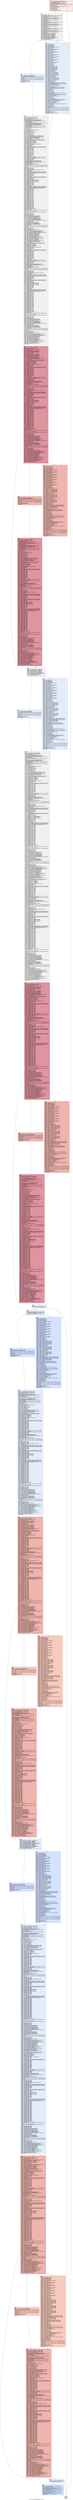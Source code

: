 digraph "CFG for '_Z17kernelUpdatePBestPfS_S_' function" {
	label="CFG for '_Z17kernelUpdatePBestPfS_S_' function";

	Node0x4616420 [shape=record,color="#3d50c3ff", style=filled, fillcolor="#f1ccb870",label="{%3:\l  %4 = tail call i32 @llvm.amdgcn.workgroup.id.x()\l  %5 = tail call align 4 dereferenceable(64) i8 addrspace(4)*\l... @llvm.amdgcn.dispatch.ptr()\l  %6 = getelementptr i8, i8 addrspace(4)* %5, i64 4\l  %7 = bitcast i8 addrspace(4)* %6 to i16 addrspace(4)*\l  %8 = load i16, i16 addrspace(4)* %7, align 4, !range !4, !invariant.load !5\l  %9 = zext i16 %8 to i32\l  %10 = mul i32 %4, %9\l  %11 = tail call i32 @llvm.amdgcn.workitem.id.x(), !range !6\l  %12 = add i32 %10, %11\l  %13 = icmp slt i32 %12, 1536\l  %14 = srem i32 %12, 3\l  %15 = icmp eq i32 %14, 0\l  %16 = and i1 %13, %15\l  br i1 %16, label %17, label %3592\l|{<s0>T|<s1>F}}"];
	Node0x4616420:s0 -> Node0x4617d70;
	Node0x4616420:s1 -> Node0x4618640;
	Node0x4617d70 [shape=record,color="#3d50c3ff", style=filled, fillcolor="#dedcdb70",label="{%17:\l17:                                               \l  %18 = sext i32 %12 to i64\l  %19 = getelementptr inbounds float, float addrspace(1)* %0, i64 %18\l  %20 = load float, float addrspace(1)* %19, align 4, !tbaa !7,\l... !amdgpu.noclobber !5\l  %21 = insertelement \<3 x float\> undef, float %20, i64 0\l  %22 = getelementptr inbounds float, float addrspace(1)* %1, i64 %18\l  %23 = load float, float addrspace(1)* %22, align 4, !tbaa !7,\l... !amdgpu.noclobber !5\l  %24 = insertelement \<3 x float\> undef, float %23, i64 0\l  %25 = add nsw i32 %12, 1\l  %26 = sext i32 %25 to i64\l  %27 = getelementptr inbounds float, float addrspace(1)* %0, i64 %26\l  %28 = load float, float addrspace(1)* %27, align 4, !tbaa !7,\l... !amdgpu.noclobber !5\l  %29 = insertelement \<3 x float\> %21, float %28, i64 1\l  %30 = getelementptr inbounds float, float addrspace(1)* %1, i64 %26\l  %31 = load float, float addrspace(1)* %30, align 4, !tbaa !7,\l... !amdgpu.noclobber !5\l  %32 = insertelement \<3 x float\> %24, float %31, i64 1\l  %33 = add nsw i32 %12, 2\l  %34 = sext i32 %33 to i64\l  %35 = getelementptr inbounds float, float addrspace(1)* %0, i64 %34\l  %36 = load float, float addrspace(1)* %35, align 4, !tbaa !7,\l... !amdgpu.noclobber !5\l  %37 = insertelement \<3 x float\> %29, float %36, i64 2\l  %38 = getelementptr inbounds float, float addrspace(1)* %1, i64 %34\l  %39 = load float, float addrspace(1)* %38, align 4, !tbaa !7,\l... !amdgpu.noclobber !5\l  %40 = insertelement \<3 x float\> %32, float %39, i64 2\l  %41 = fadd contract float %20, -1.000000e+00\l  %42 = fmul contract float %41, 2.500000e-01\l  %43 = fadd contract float %42, 1.000000e+00\l  %44 = fadd contract float %36, -1.000000e+00\l  %45 = fmul contract float %44, 2.500000e-01\l  %46 = fadd contract float %45, 1.000000e+00\l  %47 = fmul contract float %43, 0x400921CAC0000000\l  %48 = tail call float @llvm.fabs.f32(float %47)\l  %49 = fcmp olt float %48, 1.310720e+05\l  br i1 %49, label %50, label %58\l|{<s0>T|<s1>F}}"];
	Node0x4617d70:s0 -> Node0x461c130;
	Node0x4617d70:s1 -> Node0x461c1c0;
	Node0x461c130 [shape=record,color="#3d50c3ff", style=filled, fillcolor="#c1d4f470",label="{%50:\l50:                                               \l  %51 = fmul float %48, 0x3FE45F3060000000\l  %52 = tail call float @llvm.rint.f32(float %51)\l  %53 = tail call float @llvm.fma.f32(float %52, float 0xBFF921FB40000000,\l... float %48)\l  %54 = tail call float @llvm.fma.f32(float %52, float 0xBE74442D00000000,\l... float %53)\l  %55 = tail call float @llvm.fma.f32(float %52, float 0xBCF8469880000000,\l... float %54)\l  %56 = fptosi float %52 to i32\l  %57 = bitcast float %48 to i32\l  br label %164\l}"];
	Node0x461c130 -> Node0x461cc90;
	Node0x461c1c0 [shape=record,color="#3d50c3ff", style=filled, fillcolor="#c1d4f470",label="{%58:\l58:                                               \l  %59 = bitcast float %48 to i32\l  %60 = lshr i32 %59, 23\l  %61 = and i32 %59, 8388607\l  %62 = or i32 %61, 8388608\l  %63 = zext i32 %62 to i64\l  %64 = mul nuw nsw i64 %63, 4266746795\l  %65 = trunc i64 %64 to i32\l  %66 = lshr i64 %64, 32\l  %67 = mul nuw nsw i64 %63, 1011060801\l  %68 = add nuw nsw i64 %66, %67\l  %69 = trunc i64 %68 to i32\l  %70 = lshr i64 %68, 32\l  %71 = mul nuw nsw i64 %63, 3680671129\l  %72 = add nuw nsw i64 %70, %71\l  %73 = trunc i64 %72 to i32\l  %74 = lshr i64 %72, 32\l  %75 = mul nuw nsw i64 %63, 4113882560\l  %76 = add nuw nsw i64 %74, %75\l  %77 = trunc i64 %76 to i32\l  %78 = lshr i64 %76, 32\l  %79 = mul nuw nsw i64 %63, 4230436817\l  %80 = add nuw nsw i64 %78, %79\l  %81 = trunc i64 %80 to i32\l  %82 = lshr i64 %80, 32\l  %83 = mul nuw nsw i64 %63, 1313084713\l  %84 = add nuw nsw i64 %82, %83\l  %85 = trunc i64 %84 to i32\l  %86 = lshr i64 %84, 32\l  %87 = mul nuw nsw i64 %63, 2734261102\l  %88 = add nuw nsw i64 %86, %87\l  %89 = trunc i64 %88 to i32\l  %90 = lshr i64 %88, 32\l  %91 = trunc i64 %90 to i32\l  %92 = add nsw i32 %60, -120\l  %93 = icmp ugt i32 %92, 63\l  %94 = select i1 %93, i32 %85, i32 %91\l  %95 = select i1 %93, i32 %81, i32 %89\l  %96 = select i1 %93, i32 %77, i32 %85\l  %97 = select i1 %93, i32 %73, i32 %81\l  %98 = select i1 %93, i32 %69, i32 %77\l  %99 = select i1 %93, i32 %65, i32 %73\l  %100 = select i1 %93, i32 -64, i32 0\l  %101 = add nsw i32 %100, %92\l  %102 = icmp ugt i32 %101, 31\l  %103 = select i1 %102, i32 %95, i32 %94\l  %104 = select i1 %102, i32 %96, i32 %95\l  %105 = select i1 %102, i32 %97, i32 %96\l  %106 = select i1 %102, i32 %98, i32 %97\l  %107 = select i1 %102, i32 %99, i32 %98\l  %108 = select i1 %102, i32 -32, i32 0\l  %109 = add nsw i32 %108, %101\l  %110 = icmp ugt i32 %109, 31\l  %111 = select i1 %110, i32 %104, i32 %103\l  %112 = select i1 %110, i32 %105, i32 %104\l  %113 = select i1 %110, i32 %106, i32 %105\l  %114 = select i1 %110, i32 %107, i32 %106\l  %115 = select i1 %110, i32 -32, i32 0\l  %116 = add nsw i32 %115, %109\l  %117 = icmp eq i32 %116, 0\l  %118 = sub nsw i32 32, %116\l  %119 = tail call i32 @llvm.fshr.i32(i32 %111, i32 %112, i32 %118)\l  %120 = tail call i32 @llvm.fshr.i32(i32 %112, i32 %113, i32 %118)\l  %121 = tail call i32 @llvm.fshr.i32(i32 %113, i32 %114, i32 %118)\l  %122 = select i1 %117, i32 %111, i32 %119\l  %123 = select i1 %117, i32 %112, i32 %120\l  %124 = select i1 %117, i32 %113, i32 %121\l  %125 = lshr i32 %122, 29\l  %126 = tail call i32 @llvm.fshl.i32(i32 %122, i32 %123, i32 2)\l  %127 = tail call i32 @llvm.fshl.i32(i32 %123, i32 %124, i32 2)\l  %128 = tail call i32 @llvm.fshl.i32(i32 %124, i32 %114, i32 2)\l  %129 = and i32 %125, 1\l  %130 = sub nsw i32 0, %129\l  %131 = shl i32 %125, 31\l  %132 = xor i32 %126, %130\l  %133 = xor i32 %127, %130\l  %134 = xor i32 %128, %130\l  %135 = tail call i32 @llvm.ctlz.i32(i32 %132, i1 false), !range !11\l  %136 = sub nsw i32 31, %135\l  %137 = tail call i32 @llvm.fshr.i32(i32 %132, i32 %133, i32 %136)\l  %138 = tail call i32 @llvm.fshr.i32(i32 %133, i32 %134, i32 %136)\l  %139 = shl nuw nsw i32 %135, 23\l  %140 = sub nuw nsw i32 1056964608, %139\l  %141 = lshr i32 %137, 9\l  %142 = or i32 %141, %140\l  %143 = or i32 %142, %131\l  %144 = bitcast i32 %143 to float\l  %145 = tail call i32 @llvm.fshl.i32(i32 %137, i32 %138, i32 23)\l  %146 = tail call i32 @llvm.ctlz.i32(i32 %145, i1 false), !range !11\l  %147 = fmul float %144, 0x3FF921FB40000000\l  %148 = add nuw nsw i32 %146, %135\l  %149 = shl nuw nsw i32 %148, 23\l  %150 = sub nuw nsw i32 855638016, %149\l  %151 = sub nsw i32 31, %146\l  %152 = tail call i32 @llvm.fshr.i32(i32 %145, i32 %138, i32 %151)\l  %153 = lshr i32 %152, 9\l  %154 = or i32 %150, %153\l  %155 = or i32 %154, %131\l  %156 = bitcast i32 %155 to float\l  %157 = fneg float %147\l  %158 = tail call float @llvm.fma.f32(float %144, float 0x3FF921FB40000000,\l... float %157)\l  %159 = tail call float @llvm.fma.f32(float %144, float 0x3E74442D00000000,\l... float %158)\l  %160 = tail call float @llvm.fma.f32(float %156, float 0x3FF921FB40000000,\l... float %159)\l  %161 = fadd float %147, %160\l  %162 = lshr i32 %122, 30\l  %163 = add nuw nsw i32 %129, %162\l  br label %164\l}"];
	Node0x461c1c0 -> Node0x461cc90;
	Node0x461cc90 [shape=record,color="#3d50c3ff", style=filled, fillcolor="#dedcdb70",label="{%164:\l164:                                              \l  %165 = phi i32 [ %57, %50 ], [ %59, %58 ]\l  %166 = phi float [ %55, %50 ], [ %161, %58 ]\l  %167 = phi i32 [ %56, %50 ], [ %163, %58 ]\l  %168 = fmul float %166, %166\l  %169 = tail call float @llvm.fmuladd.f32(float %168, float\l... 0xBF29833040000000, float 0x3F81103880000000)\l  %170 = tail call float @llvm.fmuladd.f32(float %168, float %169, float\l... 0xBFC55553A0000000)\l  %171 = fmul float %168, %170\l  %172 = tail call float @llvm.fmuladd.f32(float %166, float %171, float %166)\l  %173 = tail call float @llvm.fmuladd.f32(float %168, float\l... 0x3EFAEA6680000000, float 0xBF56C9E760000000)\l  %174 = tail call float @llvm.fmuladd.f32(float %168, float %173, float\l... 0x3FA5557EE0000000)\l  %175 = tail call float @llvm.fmuladd.f32(float %168, float %174, float\l... 0xBFE0000080000000)\l  %176 = tail call float @llvm.fmuladd.f32(float %168, float %175, float\l... 1.000000e+00)\l  %177 = and i32 %167, 1\l  %178 = icmp eq i32 %177, 0\l  %179 = select i1 %178, float %172, float %176\l  %180 = bitcast float %179 to i32\l  %181 = shl i32 %167, 30\l  %182 = and i32 %181, -2147483648\l  %183 = bitcast float %47 to i32\l  %184 = xor i32 %165, %182\l  %185 = xor i32 %184, %180\l  %186 = xor i32 %185, %183\l  %187 = bitcast i32 %186 to float\l  %188 = tail call i1 @llvm.amdgcn.class.f32(float %48, i32 504)\l  %189 = select i1 %188, float %187, float 0x7FF8000000000000\l  %190 = tail call float @llvm.fabs.f32(float %189)\l  %191 = tail call float @llvm.amdgcn.frexp.mant.f32(float %190)\l  %192 = fcmp olt float %191, 0x3FE5555560000000\l  %193 = zext i1 %192 to i32\l  %194 = tail call float @llvm.amdgcn.ldexp.f32(float %191, i32 %193)\l  %195 = tail call i32 @llvm.amdgcn.frexp.exp.i32.f32(float %190)\l  %196 = sub nsw i32 %195, %193\l  %197 = fadd float %194, -1.000000e+00\l  %198 = fadd float %194, 1.000000e+00\l  %199 = fadd float %198, -1.000000e+00\l  %200 = fsub float %194, %199\l  %201 = tail call float @llvm.amdgcn.rcp.f32(float %198)\l  %202 = fmul float %197, %201\l  %203 = fmul float %198, %202\l  %204 = fneg float %203\l  %205 = tail call float @llvm.fma.f32(float %202, float %198, float %204)\l  %206 = tail call float @llvm.fma.f32(float %202, float %200, float %205)\l  %207 = fadd float %203, %206\l  %208 = fsub float %207, %203\l  %209 = fsub float %206, %208\l  %210 = fsub float %197, %207\l  %211 = fsub float %197, %210\l  %212 = fsub float %211, %207\l  %213 = fsub float %212, %209\l  %214 = fadd float %210, %213\l  %215 = fmul float %201, %214\l  %216 = fadd float %202, %215\l  %217 = fsub float %216, %202\l  %218 = fsub float %215, %217\l  %219 = fmul float %216, %216\l  %220 = fneg float %219\l  %221 = tail call float @llvm.fma.f32(float %216, float %216, float %220)\l  %222 = fmul float %218, 2.000000e+00\l  %223 = tail call float @llvm.fma.f32(float %216, float %222, float %221)\l  %224 = fadd float %219, %223\l  %225 = fsub float %224, %219\l  %226 = fsub float %223, %225\l  %227 = tail call float @llvm.fmuladd.f32(float %224, float\l... 0x3FCED89C20000000, float 0x3FD23E9880000000)\l  %228 = tail call float @llvm.fmuladd.f32(float %224, float %227, float\l... 0x3FD999BDE0000000)\l  %229 = sitofp i32 %196 to float\l  %230 = fmul float %229, 0x3FE62E4300000000\l  %231 = fneg float %230\l  %232 = tail call float @llvm.fma.f32(float %229, float 0x3FE62E4300000000,\l... float %231)\l  %233 = tail call float @llvm.fma.f32(float %229, float 0xBE205C6100000000,\l... float %232)\l  %234 = fadd float %230, %233\l  %235 = fsub float %234, %230\l  %236 = fsub float %233, %235\l  %237 = tail call float @llvm.amdgcn.ldexp.f32(float %216, i32 1)\l  %238 = fmul float %216, %224\l  %239 = fneg float %238\l  %240 = tail call float @llvm.fma.f32(float %224, float %216, float %239)\l  %241 = tail call float @llvm.fma.f32(float %224, float %218, float %240)\l  %242 = tail call float @llvm.fma.f32(float %226, float %216, float %241)\l  %243 = fadd float %238, %242\l  %244 = fsub float %243, %238\l  %245 = fsub float %242, %244\l  %246 = fmul float %224, %228\l  %247 = fneg float %246\l  %248 = tail call float @llvm.fma.f32(float %224, float %228, float %247)\l  %249 = tail call float @llvm.fma.f32(float %226, float %228, float %248)\l  %250 = fadd float %246, %249\l  %251 = fsub float %250, %246\l  %252 = fsub float %249, %251\l  %253 = fadd float %250, 0x3FE5555540000000\l  %254 = fadd float %253, 0xBFE5555540000000\l  %255 = fsub float %250, %254\l  %256 = fadd float %252, 0x3E2E720200000000\l  %257 = fadd float %256, %255\l  %258 = fadd float %253, %257\l  %259 = fsub float %258, %253\l  %260 = fsub float %257, %259\l  %261 = fmul float %243, %258\l  %262 = fneg float %261\l  %263 = tail call float @llvm.fma.f32(float %243, float %258, float %262)\l  %264 = tail call float @llvm.fma.f32(float %243, float %260, float %263)\l  %265 = tail call float @llvm.fma.f32(float %245, float %258, float %264)\l  %266 = tail call float @llvm.amdgcn.ldexp.f32(float %218, i32 1)\l  %267 = fadd float %261, %265\l  %268 = fsub float %267, %261\l  %269 = fsub float %265, %268\l  %270 = fadd float %237, %267\l  %271 = fsub float %270, %237\l  %272 = fsub float %267, %271\l  %273 = fadd float %266, %269\l  %274 = fadd float %273, %272\l  %275 = fadd float %270, %274\l  %276 = fsub float %275, %270\l  %277 = fsub float %274, %276\l  %278 = fadd float %234, %275\l  %279 = fsub float %278, %234\l  %280 = fsub float %278, %279\l  %281 = fsub float %234, %280\l  %282 = fsub float %275, %279\l  %283 = fadd float %282, %281\l  %284 = fadd float %236, %277\l  %285 = fsub float %284, %236\l  %286 = fsub float %284, %285\l  %287 = fsub float %236, %286\l  %288 = fsub float %277, %285\l  %289 = fadd float %288, %287\l  %290 = fadd float %284, %283\l  %291 = fadd float %278, %290\l  %292 = fsub float %291, %278\l  %293 = fsub float %290, %292\l  %294 = fadd float %289, %293\l  %295 = fadd float %291, %294\l  %296 = fsub float %295, %291\l  %297 = fsub float %294, %296\l  %298 = fmul float %295, 2.000000e+00\l  %299 = fneg float %298\l  %300 = tail call float @llvm.fma.f32(float %295, float 2.000000e+00, float\l... %299)\l  %301 = fmul float %295, 0.000000e+00\l  %302 = tail call float @llvm.fma.f32(float %297, float 2.000000e+00, float\l... %301)\l  %303 = fadd float %300, %302\l  %304 = fadd float %298, %303\l  %305 = fsub float %304, %298\l  %306 = fsub float %303, %305\l  %307 = tail call float @llvm.fabs.f32(float %298) #3\l  %308 = fcmp oeq float %307, 0x7FF0000000000000\l  %309 = select i1 %308, float %298, float %304\l  %310 = tail call float @llvm.fabs.f32(float %309) #3\l  %311 = fcmp oeq float %310, 0x7FF0000000000000\l  %312 = select i1 %311, float 0.000000e+00, float %306\l  %313 = fcmp oeq float %309, 0x40562E4300000000\l  %314 = select i1 %313, float 0x3EE0000000000000, float 0.000000e+00\l  %315 = fsub float %309, %314\l  %316 = fadd float %314, %312\l  %317 = fmul float %315, 0x3FF7154760000000\l  %318 = tail call float @llvm.rint.f32(float %317)\l  %319 = fcmp ogt float %315, 0x40562E4300000000\l  %320 = fcmp olt float %315, 0xC059D1DA00000000\l  %321 = fneg float %317\l  %322 = tail call float @llvm.fma.f32(float %315, float 0x3FF7154760000000,\l... float %321)\l  %323 = tail call float @llvm.fma.f32(float %315, float 0x3E54AE0BE0000000,\l... float %322)\l  %324 = fsub float %317, %318\l  %325 = fadd float %323, %324\l  %326 = tail call float @llvm.exp2.f32(float %325)\l  %327 = fptosi float %318 to i32\l  %328 = tail call float @llvm.amdgcn.ldexp.f32(float %326, i32 %327)\l  %329 = select i1 %320, float 0.000000e+00, float %328\l  %330 = select i1 %319, float 0x7FF0000000000000, float %329\l  %331 = tail call float @llvm.fma.f32(float %330, float %316, float %330)\l  %332 = tail call float @llvm.fabs.f32(float %330) #3\l  %333 = fcmp oeq float %332, 0x7FF0000000000000\l  %334 = select i1 %333, float %330, float %331\l  %335 = tail call float @llvm.fabs.f32(float %334)\l  %336 = fcmp oeq float %190, 0x7FF0000000000000\l  %337 = fcmp oeq float %189, 0.000000e+00\l  %338 = select i1 %336, float 0x7FF0000000000000, float %335\l  %339 = select i1 %337, float 0.000000e+00, float %338\l  %340 = fcmp uno float %189, 0.000000e+00\l  %341 = select i1 %340, float 0x7FF8000000000000, float %339\l  %342 = fadd contract float %46, -1.000000e+00\l  %343 = tail call float @llvm.fabs.f32(float %342)\l  %344 = tail call float @llvm.amdgcn.frexp.mant.f32(float %343)\l  %345 = fcmp olt float %344, 0x3FE5555560000000\l  %346 = zext i1 %345 to i32\l  %347 = tail call float @llvm.amdgcn.ldexp.f32(float %344, i32 %346)\l  %348 = tail call i32 @llvm.amdgcn.frexp.exp.i32.f32(float %343)\l  %349 = sub nsw i32 %348, %346\l  %350 = fadd float %347, -1.000000e+00\l  %351 = fadd float %347, 1.000000e+00\l  %352 = fadd float %351, -1.000000e+00\l  %353 = fsub float %347, %352\l  %354 = tail call float @llvm.amdgcn.rcp.f32(float %351)\l  %355 = fmul float %350, %354\l  %356 = fmul float %351, %355\l  %357 = fneg float %356\l  %358 = tail call float @llvm.fma.f32(float %355, float %351, float %357)\l  %359 = tail call float @llvm.fma.f32(float %355, float %353, float %358)\l  %360 = fadd float %356, %359\l  %361 = fsub float %360, %356\l  %362 = fsub float %359, %361\l  %363 = fsub float %350, %360\l  %364 = fsub float %350, %363\l  %365 = fsub float %364, %360\l  %366 = fsub float %365, %362\l  %367 = fadd float %363, %366\l  %368 = fmul float %354, %367\l  %369 = fadd float %355, %368\l  %370 = fsub float %369, %355\l  %371 = fsub float %368, %370\l  %372 = fmul float %369, %369\l  %373 = fneg float %372\l  %374 = tail call float @llvm.fma.f32(float %369, float %369, float %373)\l  %375 = fmul float %371, 2.000000e+00\l  %376 = tail call float @llvm.fma.f32(float %369, float %375, float %374)\l  %377 = fadd float %372, %376\l  %378 = fsub float %377, %372\l  %379 = fsub float %376, %378\l  %380 = tail call float @llvm.fmuladd.f32(float %377, float\l... 0x3FCED89C20000000, float 0x3FD23E9880000000)\l  %381 = tail call float @llvm.fmuladd.f32(float %377, float %380, float\l... 0x3FD999BDE0000000)\l  %382 = sitofp i32 %349 to float\l  %383 = fmul float %382, 0x3FE62E4300000000\l  %384 = fneg float %383\l  %385 = tail call float @llvm.fma.f32(float %382, float 0x3FE62E4300000000,\l... float %384)\l  %386 = tail call float @llvm.fma.f32(float %382, float 0xBE205C6100000000,\l... float %385)\l  %387 = fadd float %383, %386\l  %388 = fsub float %387, %383\l  %389 = fsub float %386, %388\l  %390 = tail call float @llvm.amdgcn.ldexp.f32(float %369, i32 1)\l  %391 = fmul float %369, %377\l  %392 = fneg float %391\l  %393 = tail call float @llvm.fma.f32(float %377, float %369, float %392)\l  %394 = tail call float @llvm.fma.f32(float %377, float %371, float %393)\l  %395 = tail call float @llvm.fma.f32(float %379, float %369, float %394)\l  %396 = fadd float %391, %395\l  %397 = fsub float %396, %391\l  %398 = fsub float %395, %397\l  %399 = fmul float %377, %381\l  %400 = fneg float %399\l  %401 = tail call float @llvm.fma.f32(float %377, float %381, float %400)\l  %402 = tail call float @llvm.fma.f32(float %379, float %381, float %401)\l  %403 = fadd float %399, %402\l  %404 = fsub float %403, %399\l  %405 = fsub float %402, %404\l  %406 = fadd float %403, 0x3FE5555540000000\l  %407 = fadd float %406, 0xBFE5555540000000\l  %408 = fsub float %403, %407\l  %409 = fadd float %405, 0x3E2E720200000000\l  %410 = fadd float %409, %408\l  %411 = fadd float %406, %410\l  %412 = fsub float %411, %406\l  %413 = fsub float %410, %412\l  %414 = fmul float %396, %411\l  %415 = fneg float %414\l  %416 = tail call float @llvm.fma.f32(float %396, float %411, float %415)\l  %417 = tail call float @llvm.fma.f32(float %396, float %413, float %416)\l  %418 = tail call float @llvm.fma.f32(float %398, float %411, float %417)\l  %419 = tail call float @llvm.amdgcn.ldexp.f32(float %371, i32 1)\l  %420 = fadd float %414, %418\l  %421 = fsub float %420, %414\l  %422 = fsub float %418, %421\l  %423 = fadd float %390, %420\l  %424 = fsub float %423, %390\l  %425 = fsub float %420, %424\l  %426 = fadd float %419, %422\l  %427 = fadd float %426, %425\l  %428 = fadd float %423, %427\l  %429 = fsub float %428, %423\l  %430 = fsub float %427, %429\l  %431 = fadd float %387, %428\l  %432 = fsub float %431, %387\l  %433 = fsub float %431, %432\l  %434 = fsub float %387, %433\l  %435 = fsub float %428, %432\l  %436 = fadd float %435, %434\l  %437 = fadd float %389, %430\l  %438 = fsub float %437, %389\l  %439 = fsub float %437, %438\l  %440 = fsub float %389, %439\l  %441 = fsub float %430, %438\l  %442 = fadd float %441, %440\l  %443 = fadd float %437, %436\l  %444 = fadd float %431, %443\l  %445 = fsub float %444, %431\l  %446 = fsub float %443, %445\l  %447 = fadd float %442, %446\l  %448 = fadd float %444, %447\l  %449 = fsub float %448, %444\l  %450 = fsub float %447, %449\l  %451 = fmul float %448, 2.000000e+00\l  %452 = fneg float %451\l  %453 = tail call float @llvm.fma.f32(float %448, float 2.000000e+00, float\l... %452)\l  %454 = fmul float %448, 0.000000e+00\l  %455 = tail call float @llvm.fma.f32(float %450, float 2.000000e+00, float\l... %454)\l  %456 = fadd float %453, %455\l  %457 = fadd float %451, %456\l  %458 = fsub float %457, %451\l  %459 = fsub float %456, %458\l  %460 = tail call float @llvm.fabs.f32(float %451) #3\l  %461 = fcmp oeq float %460, 0x7FF0000000000000\l  %462 = select i1 %461, float %451, float %457\l  %463 = tail call float @llvm.fabs.f32(float %462) #3\l  %464 = fcmp oeq float %463, 0x7FF0000000000000\l  %465 = select i1 %464, float 0.000000e+00, float %459\l  %466 = fcmp oeq float %462, 0x40562E4300000000\l  %467 = select i1 %466, float 0x3EE0000000000000, float 0.000000e+00\l  %468 = fsub float %462, %467\l  %469 = fadd float %467, %465\l  %470 = fmul float %468, 0x3FF7154760000000\l  %471 = tail call float @llvm.rint.f32(float %470)\l  %472 = fcmp ogt float %468, 0x40562E4300000000\l  %473 = fcmp olt float %468, 0xC059D1DA00000000\l  %474 = fneg float %470\l  %475 = tail call float @llvm.fma.f32(float %468, float 0x3FF7154760000000,\l... float %474)\l  %476 = tail call float @llvm.fma.f32(float %468, float 0x3E54AE0BE0000000,\l... float %475)\l  %477 = fsub float %470, %471\l  %478 = fadd float %476, %477\l  %479 = tail call float @llvm.exp2.f32(float %478)\l  %480 = fptosi float %471 to i32\l  %481 = tail call float @llvm.amdgcn.ldexp.f32(float %479, i32 %480)\l  %482 = select i1 %473, float 0.000000e+00, float %481\l  %483 = select i1 %472, float 0x7FF0000000000000, float %482\l  %484 = tail call float @llvm.fma.f32(float %483, float %469, float %483)\l  %485 = tail call float @llvm.fabs.f32(float %483) #3\l  %486 = fcmp oeq float %485, 0x7FF0000000000000\l  %487 = select i1 %486, float %483, float %484\l  %488 = tail call float @llvm.fabs.f32(float %487)\l  %489 = fcmp oeq float %343, 0x7FF0000000000000\l  %490 = fcmp oeq float %342, 0.000000e+00\l  %491 = select i1 %489, float 0x7FF0000000000000, float %488\l  %492 = select i1 %490, float 0.000000e+00, float %491\l  %493 = fcmp uno float %342, 0.000000e+00\l  %494 = select i1 %493, float 0x7FF8000000000000, float %492\l  %495 = fadd contract float %494, %341\l  %496 = fadd contract float %495, 0.000000e+00\l  br label %497\l}"];
	Node0x461cc90 -> Node0x4632670;
	Node0x4632670 [shape=record,color="#b70d28ff", style=filled, fillcolor="#b70d2870",label="{%497:\l497:                                              \l  %498 = phi i1 [ true, %164 ], [ false, %782 ]\l  %499 = phi i32 [ 0, %164 ], [ 1, %782 ]\l  %500 = phi float [ %496, %164 ], [ %963, %782 ]\l  %501 = zext i32 %499 to i64\l  %502 = extractelement \<3 x float\> %37, i64 %501\l  %503 = fadd contract float %502, -1.000000e+00\l  %504 = fmul contract float %503, 2.500000e-01\l  %505 = fadd contract float %504, 1.000000e+00\l  %506 = add nuw nsw i32 %499, 1\l  %507 = zext i32 %506 to i64\l  %508 = extractelement \<3 x float\> %37, i64 %507\l  %509 = fadd contract float %508, -1.000000e+00\l  %510 = fmul contract float %509, 2.500000e-01\l  %511 = fadd contract float %510, 1.000000e+00\l  %512 = fadd contract float %505, -1.000000e+00\l  %513 = tail call float @llvm.fabs.f32(float %512)\l  %514 = tail call float @llvm.amdgcn.frexp.mant.f32(float %513)\l  %515 = fcmp olt float %514, 0x3FE5555560000000\l  %516 = zext i1 %515 to i32\l  %517 = tail call float @llvm.amdgcn.ldexp.f32(float %514, i32 %516)\l  %518 = tail call i32 @llvm.amdgcn.frexp.exp.i32.f32(float %513)\l  %519 = sub nsw i32 %518, %516\l  %520 = fadd float %517, -1.000000e+00\l  %521 = fadd float %517, 1.000000e+00\l  %522 = fadd float %521, -1.000000e+00\l  %523 = fsub float %517, %522\l  %524 = tail call float @llvm.amdgcn.rcp.f32(float %521)\l  %525 = fmul float %520, %524\l  %526 = fmul float %521, %525\l  %527 = fneg float %526\l  %528 = tail call float @llvm.fma.f32(float %525, float %521, float %527)\l  %529 = tail call float @llvm.fma.f32(float %525, float %523, float %528)\l  %530 = fadd float %526, %529\l  %531 = fsub float %530, %526\l  %532 = fsub float %529, %531\l  %533 = fsub float %520, %530\l  %534 = fsub float %520, %533\l  %535 = fsub float %534, %530\l  %536 = fsub float %535, %532\l  %537 = fadd float %533, %536\l  %538 = fmul float %524, %537\l  %539 = fadd float %525, %538\l  %540 = fsub float %539, %525\l  %541 = fsub float %538, %540\l  %542 = fmul float %539, %539\l  %543 = fneg float %542\l  %544 = tail call float @llvm.fma.f32(float %539, float %539, float %543)\l  %545 = fmul float %541, 2.000000e+00\l  %546 = tail call float @llvm.fma.f32(float %539, float %545, float %544)\l  %547 = fadd float %542, %546\l  %548 = fsub float %547, %542\l  %549 = fsub float %546, %548\l  %550 = tail call float @llvm.fmuladd.f32(float %547, float\l... 0x3FCED89C20000000, float 0x3FD23E9880000000)\l  %551 = tail call float @llvm.fmuladd.f32(float %547, float %550, float\l... 0x3FD999BDE0000000)\l  %552 = sitofp i32 %519 to float\l  %553 = fmul float %552, 0x3FE62E4300000000\l  %554 = fneg float %553\l  %555 = tail call float @llvm.fma.f32(float %552, float 0x3FE62E4300000000,\l... float %554)\l  %556 = tail call float @llvm.fma.f32(float %552, float 0xBE205C6100000000,\l... float %555)\l  %557 = fadd float %553, %556\l  %558 = fsub float %557, %553\l  %559 = fsub float %556, %558\l  %560 = tail call float @llvm.amdgcn.ldexp.f32(float %539, i32 1)\l  %561 = fmul float %539, %547\l  %562 = fneg float %561\l  %563 = tail call float @llvm.fma.f32(float %547, float %539, float %562)\l  %564 = tail call float @llvm.fma.f32(float %547, float %541, float %563)\l  %565 = tail call float @llvm.fma.f32(float %549, float %539, float %564)\l  %566 = fadd float %561, %565\l  %567 = fsub float %566, %561\l  %568 = fsub float %565, %567\l  %569 = fmul float %547, %551\l  %570 = fneg float %569\l  %571 = tail call float @llvm.fma.f32(float %547, float %551, float %570)\l  %572 = tail call float @llvm.fma.f32(float %549, float %551, float %571)\l  %573 = fadd float %569, %572\l  %574 = fsub float %573, %569\l  %575 = fsub float %572, %574\l  %576 = fadd float %573, 0x3FE5555540000000\l  %577 = fadd float %576, 0xBFE5555540000000\l  %578 = fsub float %573, %577\l  %579 = fadd float %575, 0x3E2E720200000000\l  %580 = fadd float %579, %578\l  %581 = fadd float %576, %580\l  %582 = fsub float %581, %576\l  %583 = fsub float %580, %582\l  %584 = fmul float %566, %581\l  %585 = fneg float %584\l  %586 = tail call float @llvm.fma.f32(float %566, float %581, float %585)\l  %587 = tail call float @llvm.fma.f32(float %566, float %583, float %586)\l  %588 = tail call float @llvm.fma.f32(float %568, float %581, float %587)\l  %589 = tail call float @llvm.amdgcn.ldexp.f32(float %541, i32 1)\l  %590 = fadd float %584, %588\l  %591 = fsub float %590, %584\l  %592 = fsub float %588, %591\l  %593 = fadd float %560, %590\l  %594 = fsub float %593, %560\l  %595 = fsub float %590, %594\l  %596 = fadd float %589, %592\l  %597 = fadd float %596, %595\l  %598 = fadd float %593, %597\l  %599 = fsub float %598, %593\l  %600 = fsub float %597, %599\l  %601 = fadd float %557, %598\l  %602 = fsub float %601, %557\l  %603 = fsub float %601, %602\l  %604 = fsub float %557, %603\l  %605 = fsub float %598, %602\l  %606 = fadd float %605, %604\l  %607 = fadd float %559, %600\l  %608 = fsub float %607, %559\l  %609 = fsub float %607, %608\l  %610 = fsub float %559, %609\l  %611 = fsub float %600, %608\l  %612 = fadd float %611, %610\l  %613 = fadd float %607, %606\l  %614 = fadd float %601, %613\l  %615 = fsub float %614, %601\l  %616 = fsub float %613, %615\l  %617 = fadd float %612, %616\l  %618 = fadd float %614, %617\l  %619 = fsub float %618, %614\l  %620 = fsub float %617, %619\l  %621 = fmul float %618, 2.000000e+00\l  %622 = fneg float %621\l  %623 = tail call float @llvm.fma.f32(float %618, float 2.000000e+00, float\l... %622)\l  %624 = fmul float %618, 0.000000e+00\l  %625 = tail call float @llvm.fma.f32(float %620, float 2.000000e+00, float\l... %624)\l  %626 = fadd float %623, %625\l  %627 = fadd float %621, %626\l  %628 = fsub float %627, %621\l  %629 = fsub float %626, %628\l  %630 = tail call float @llvm.fabs.f32(float %621) #3\l  %631 = fcmp oeq float %630, 0x7FF0000000000000\l  %632 = select i1 %631, float %621, float %627\l  %633 = tail call float @llvm.fabs.f32(float %632) #3\l  %634 = fcmp oeq float %633, 0x7FF0000000000000\l  %635 = select i1 %634, float 0.000000e+00, float %629\l  %636 = fcmp oeq float %632, 0x40562E4300000000\l  %637 = select i1 %636, float 0x3EE0000000000000, float 0.000000e+00\l  %638 = fsub float %632, %637\l  %639 = fadd float %637, %635\l  %640 = fmul float %638, 0x3FF7154760000000\l  %641 = tail call float @llvm.rint.f32(float %640)\l  %642 = fcmp ogt float %638, 0x40562E4300000000\l  %643 = fcmp olt float %638, 0xC059D1DA00000000\l  %644 = fneg float %640\l  %645 = tail call float @llvm.fma.f32(float %638, float 0x3FF7154760000000,\l... float %644)\l  %646 = tail call float @llvm.fma.f32(float %638, float 0x3E54AE0BE0000000,\l... float %645)\l  %647 = fsub float %640, %641\l  %648 = fadd float %646, %647\l  %649 = tail call float @llvm.exp2.f32(float %648)\l  %650 = fptosi float %641 to i32\l  %651 = tail call float @llvm.amdgcn.ldexp.f32(float %649, i32 %650)\l  %652 = select i1 %643, float 0.000000e+00, float %651\l  %653 = select i1 %642, float 0x7FF0000000000000, float %652\l  %654 = tail call float @llvm.fma.f32(float %653, float %639, float %653)\l  %655 = tail call float @llvm.fabs.f32(float %653) #3\l  %656 = fcmp oeq float %655, 0x7FF0000000000000\l  %657 = select i1 %656, float %653, float %654\l  %658 = tail call float @llvm.fabs.f32(float %657)\l  %659 = fcmp oeq float %513, 0x7FF0000000000000\l  %660 = fcmp oeq float %512, 0.000000e+00\l  %661 = select i1 %659, float 0x7FF0000000000000, float %658\l  %662 = select i1 %660, float 0.000000e+00, float %661\l  %663 = fcmp uno float %512, 0.000000e+00\l  %664 = select i1 %663, float 0x7FF8000000000000, float %662\l  %665 = fmul contract float %511, 0x400921CAC0000000\l  %666 = tail call float @llvm.fabs.f32(float %665)\l  %667 = fcmp olt float %666, 1.310720e+05\l  br i1 %667, label %668, label %676\l|{<s0>T|<s1>F}}"];
	Node0x4632670:s0 -> Node0x463ab50;
	Node0x4632670:s1 -> Node0x463aba0;
	Node0x463ab50 [shape=record,color="#3d50c3ff", style=filled, fillcolor="#d8564670",label="{%668:\l668:                                              \l  %669 = fmul float %666, 0x3FE45F3060000000\l  %670 = tail call float @llvm.rint.f32(float %669)\l  %671 = tail call float @llvm.fma.f32(float %670, float 0xBFF921FB40000000,\l... float %666)\l  %672 = tail call float @llvm.fma.f32(float %670, float 0xBE74442D00000000,\l... float %671)\l  %673 = tail call float @llvm.fma.f32(float %670, float 0xBCF8469880000000,\l... float %672)\l  %674 = fptosi float %670 to i32\l  %675 = bitcast float %666 to i32\l  br label %782\l}"];
	Node0x463ab50 -> Node0x4632730;
	Node0x463aba0 [shape=record,color="#3d50c3ff", style=filled, fillcolor="#d8564670",label="{%676:\l676:                                              \l  %677 = bitcast float %666 to i32\l  %678 = lshr i32 %677, 23\l  %679 = and i32 %677, 8388607\l  %680 = or i32 %679, 8388608\l  %681 = zext i32 %680 to i64\l  %682 = mul nuw nsw i64 %681, 4266746795\l  %683 = trunc i64 %682 to i32\l  %684 = lshr i64 %682, 32\l  %685 = mul nuw nsw i64 %681, 1011060801\l  %686 = add nuw nsw i64 %684, %685\l  %687 = trunc i64 %686 to i32\l  %688 = lshr i64 %686, 32\l  %689 = mul nuw nsw i64 %681, 3680671129\l  %690 = add nuw nsw i64 %688, %689\l  %691 = trunc i64 %690 to i32\l  %692 = lshr i64 %690, 32\l  %693 = mul nuw nsw i64 %681, 4113882560\l  %694 = add nuw nsw i64 %692, %693\l  %695 = trunc i64 %694 to i32\l  %696 = lshr i64 %694, 32\l  %697 = mul nuw nsw i64 %681, 4230436817\l  %698 = add nuw nsw i64 %696, %697\l  %699 = trunc i64 %698 to i32\l  %700 = lshr i64 %698, 32\l  %701 = mul nuw nsw i64 %681, 1313084713\l  %702 = add nuw nsw i64 %700, %701\l  %703 = trunc i64 %702 to i32\l  %704 = lshr i64 %702, 32\l  %705 = mul nuw nsw i64 %681, 2734261102\l  %706 = add nuw nsw i64 %704, %705\l  %707 = trunc i64 %706 to i32\l  %708 = lshr i64 %706, 32\l  %709 = trunc i64 %708 to i32\l  %710 = add nsw i32 %678, -120\l  %711 = icmp ugt i32 %710, 63\l  %712 = select i1 %711, i32 %703, i32 %709\l  %713 = select i1 %711, i32 %699, i32 %707\l  %714 = select i1 %711, i32 %695, i32 %703\l  %715 = select i1 %711, i32 %691, i32 %699\l  %716 = select i1 %711, i32 %687, i32 %695\l  %717 = select i1 %711, i32 %683, i32 %691\l  %718 = select i1 %711, i32 -64, i32 0\l  %719 = add nsw i32 %718, %710\l  %720 = icmp ugt i32 %719, 31\l  %721 = select i1 %720, i32 %713, i32 %712\l  %722 = select i1 %720, i32 %714, i32 %713\l  %723 = select i1 %720, i32 %715, i32 %714\l  %724 = select i1 %720, i32 %716, i32 %715\l  %725 = select i1 %720, i32 %717, i32 %716\l  %726 = select i1 %720, i32 -32, i32 0\l  %727 = add nsw i32 %726, %719\l  %728 = icmp ugt i32 %727, 31\l  %729 = select i1 %728, i32 %722, i32 %721\l  %730 = select i1 %728, i32 %723, i32 %722\l  %731 = select i1 %728, i32 %724, i32 %723\l  %732 = select i1 %728, i32 %725, i32 %724\l  %733 = select i1 %728, i32 -32, i32 0\l  %734 = add nsw i32 %733, %727\l  %735 = icmp eq i32 %734, 0\l  %736 = sub nsw i32 32, %734\l  %737 = tail call i32 @llvm.fshr.i32(i32 %729, i32 %730, i32 %736)\l  %738 = tail call i32 @llvm.fshr.i32(i32 %730, i32 %731, i32 %736)\l  %739 = tail call i32 @llvm.fshr.i32(i32 %731, i32 %732, i32 %736)\l  %740 = select i1 %735, i32 %729, i32 %737\l  %741 = select i1 %735, i32 %730, i32 %738\l  %742 = select i1 %735, i32 %731, i32 %739\l  %743 = lshr i32 %740, 29\l  %744 = tail call i32 @llvm.fshl.i32(i32 %740, i32 %741, i32 2)\l  %745 = tail call i32 @llvm.fshl.i32(i32 %741, i32 %742, i32 2)\l  %746 = tail call i32 @llvm.fshl.i32(i32 %742, i32 %732, i32 2)\l  %747 = and i32 %743, 1\l  %748 = sub nsw i32 0, %747\l  %749 = shl i32 %743, 31\l  %750 = xor i32 %744, %748\l  %751 = xor i32 %745, %748\l  %752 = xor i32 %746, %748\l  %753 = tail call i32 @llvm.ctlz.i32(i32 %750, i1 false), !range !11\l  %754 = sub nsw i32 31, %753\l  %755 = tail call i32 @llvm.fshr.i32(i32 %750, i32 %751, i32 %754)\l  %756 = tail call i32 @llvm.fshr.i32(i32 %751, i32 %752, i32 %754)\l  %757 = shl nuw nsw i32 %753, 23\l  %758 = sub nuw nsw i32 1056964608, %757\l  %759 = lshr i32 %755, 9\l  %760 = or i32 %759, %758\l  %761 = or i32 %760, %749\l  %762 = bitcast i32 %761 to float\l  %763 = tail call i32 @llvm.fshl.i32(i32 %755, i32 %756, i32 23)\l  %764 = tail call i32 @llvm.ctlz.i32(i32 %763, i1 false), !range !11\l  %765 = fmul float %762, 0x3FF921FB40000000\l  %766 = add nuw nsw i32 %764, %753\l  %767 = shl nuw nsw i32 %766, 23\l  %768 = sub nuw nsw i32 855638016, %767\l  %769 = sub nsw i32 31, %764\l  %770 = tail call i32 @llvm.fshr.i32(i32 %763, i32 %756, i32 %769)\l  %771 = lshr i32 %770, 9\l  %772 = or i32 %768, %771\l  %773 = or i32 %772, %749\l  %774 = bitcast i32 %773 to float\l  %775 = fneg float %765\l  %776 = tail call float @llvm.fma.f32(float %762, float 0x3FF921FB40000000,\l... float %775)\l  %777 = tail call float @llvm.fma.f32(float %762, float 0x3E74442D00000000,\l... float %776)\l  %778 = tail call float @llvm.fma.f32(float %774, float 0x3FF921FB40000000,\l... float %777)\l  %779 = fadd float %765, %778\l  %780 = lshr i32 %740, 30\l  %781 = add nuw nsw i32 %747, %780\l  br label %782\l}"];
	Node0x463aba0 -> Node0x4632730;
	Node0x4632730 [shape=record,color="#b70d28ff", style=filled, fillcolor="#b70d2870",label="{%782:\l782:                                              \l  %783 = phi i32 [ %675, %668 ], [ %677, %676 ]\l  %784 = phi float [ %673, %668 ], [ %779, %676 ]\l  %785 = phi i32 [ %674, %668 ], [ %781, %676 ]\l  %786 = fmul float %784, %784\l  %787 = tail call float @llvm.fmuladd.f32(float %786, float\l... 0xBF29833040000000, float 0x3F81103880000000)\l  %788 = tail call float @llvm.fmuladd.f32(float %786, float %787, float\l... 0xBFC55553A0000000)\l  %789 = fmul float %786, %788\l  %790 = tail call float @llvm.fmuladd.f32(float %784, float %789, float %784)\l  %791 = tail call float @llvm.fmuladd.f32(float %786, float\l... 0x3EFAEA6680000000, float 0xBF56C9E760000000)\l  %792 = tail call float @llvm.fmuladd.f32(float %786, float %791, float\l... 0x3FA5557EE0000000)\l  %793 = tail call float @llvm.fmuladd.f32(float %786, float %792, float\l... 0xBFE0000080000000)\l  %794 = tail call float @llvm.fmuladd.f32(float %786, float %793, float\l... 1.000000e+00)\l  %795 = and i32 %785, 1\l  %796 = icmp eq i32 %795, 0\l  %797 = select i1 %796, float %790, float %794\l  %798 = bitcast float %797 to i32\l  %799 = shl i32 %785, 30\l  %800 = and i32 %799, -2147483648\l  %801 = bitcast float %665 to i32\l  %802 = xor i32 %783, %801\l  %803 = xor i32 %802, %800\l  %804 = xor i32 %803, %798\l  %805 = bitcast i32 %804 to float\l  %806 = tail call i1 @llvm.amdgcn.class.f32(float %666, i32 504)\l  %807 = select i1 %806, float %805, float 0x7FF8000000000000\l  %808 = tail call float @llvm.fabs.f32(float %807)\l  %809 = tail call float @llvm.amdgcn.frexp.mant.f32(float %808)\l  %810 = fcmp olt float %809, 0x3FE5555560000000\l  %811 = zext i1 %810 to i32\l  %812 = tail call float @llvm.amdgcn.ldexp.f32(float %809, i32 %811)\l  %813 = tail call i32 @llvm.amdgcn.frexp.exp.i32.f32(float %808)\l  %814 = sub nsw i32 %813, %811\l  %815 = fadd float %812, -1.000000e+00\l  %816 = fadd float %812, 1.000000e+00\l  %817 = fadd float %816, -1.000000e+00\l  %818 = fsub float %812, %817\l  %819 = tail call float @llvm.amdgcn.rcp.f32(float %816)\l  %820 = fmul float %815, %819\l  %821 = fmul float %816, %820\l  %822 = fneg float %821\l  %823 = tail call float @llvm.fma.f32(float %820, float %816, float %822)\l  %824 = tail call float @llvm.fma.f32(float %820, float %818, float %823)\l  %825 = fadd float %821, %824\l  %826 = fsub float %825, %821\l  %827 = fsub float %824, %826\l  %828 = fsub float %815, %825\l  %829 = fsub float %815, %828\l  %830 = fsub float %829, %825\l  %831 = fsub float %830, %827\l  %832 = fadd float %828, %831\l  %833 = fmul float %819, %832\l  %834 = fadd float %820, %833\l  %835 = fsub float %834, %820\l  %836 = fsub float %833, %835\l  %837 = fmul float %834, %834\l  %838 = fneg float %837\l  %839 = tail call float @llvm.fma.f32(float %834, float %834, float %838)\l  %840 = fmul float %836, 2.000000e+00\l  %841 = tail call float @llvm.fma.f32(float %834, float %840, float %839)\l  %842 = fadd float %837, %841\l  %843 = fsub float %842, %837\l  %844 = fsub float %841, %843\l  %845 = tail call float @llvm.fmuladd.f32(float %842, float\l... 0x3FCED89C20000000, float 0x3FD23E9880000000)\l  %846 = tail call float @llvm.fmuladd.f32(float %842, float %845, float\l... 0x3FD999BDE0000000)\l  %847 = sitofp i32 %814 to float\l  %848 = fmul float %847, 0x3FE62E4300000000\l  %849 = fneg float %848\l  %850 = tail call float @llvm.fma.f32(float %847, float 0x3FE62E4300000000,\l... float %849)\l  %851 = tail call float @llvm.fma.f32(float %847, float 0xBE205C6100000000,\l... float %850)\l  %852 = fadd float %848, %851\l  %853 = fsub float %852, %848\l  %854 = fsub float %851, %853\l  %855 = tail call float @llvm.amdgcn.ldexp.f32(float %834, i32 1)\l  %856 = fmul float %834, %842\l  %857 = fneg float %856\l  %858 = tail call float @llvm.fma.f32(float %842, float %834, float %857)\l  %859 = tail call float @llvm.fma.f32(float %842, float %836, float %858)\l  %860 = tail call float @llvm.fma.f32(float %844, float %834, float %859)\l  %861 = fadd float %856, %860\l  %862 = fsub float %861, %856\l  %863 = fsub float %860, %862\l  %864 = fmul float %842, %846\l  %865 = fneg float %864\l  %866 = tail call float @llvm.fma.f32(float %842, float %846, float %865)\l  %867 = tail call float @llvm.fma.f32(float %844, float %846, float %866)\l  %868 = fadd float %864, %867\l  %869 = fsub float %868, %864\l  %870 = fsub float %867, %869\l  %871 = fadd float %868, 0x3FE5555540000000\l  %872 = fadd float %871, 0xBFE5555540000000\l  %873 = fsub float %868, %872\l  %874 = fadd float %870, 0x3E2E720200000000\l  %875 = fadd float %874, %873\l  %876 = fadd float %871, %875\l  %877 = fsub float %876, %871\l  %878 = fsub float %875, %877\l  %879 = fmul float %861, %876\l  %880 = fneg float %879\l  %881 = tail call float @llvm.fma.f32(float %861, float %876, float %880)\l  %882 = tail call float @llvm.fma.f32(float %861, float %878, float %881)\l  %883 = tail call float @llvm.fma.f32(float %863, float %876, float %882)\l  %884 = tail call float @llvm.amdgcn.ldexp.f32(float %836, i32 1)\l  %885 = fadd float %879, %883\l  %886 = fsub float %885, %879\l  %887 = fsub float %883, %886\l  %888 = fadd float %855, %885\l  %889 = fsub float %888, %855\l  %890 = fsub float %885, %889\l  %891 = fadd float %884, %887\l  %892 = fadd float %891, %890\l  %893 = fadd float %888, %892\l  %894 = fsub float %893, %888\l  %895 = fsub float %892, %894\l  %896 = fadd float %852, %893\l  %897 = fsub float %896, %852\l  %898 = fsub float %896, %897\l  %899 = fsub float %852, %898\l  %900 = fsub float %893, %897\l  %901 = fadd float %900, %899\l  %902 = fadd float %854, %895\l  %903 = fsub float %902, %854\l  %904 = fsub float %902, %903\l  %905 = fsub float %854, %904\l  %906 = fsub float %895, %903\l  %907 = fadd float %906, %905\l  %908 = fadd float %902, %901\l  %909 = fadd float %896, %908\l  %910 = fsub float %909, %896\l  %911 = fsub float %908, %910\l  %912 = fadd float %907, %911\l  %913 = fadd float %909, %912\l  %914 = fsub float %913, %909\l  %915 = fsub float %912, %914\l  %916 = fmul float %913, 2.000000e+00\l  %917 = fneg float %916\l  %918 = tail call float @llvm.fma.f32(float %913, float 2.000000e+00, float\l... %917)\l  %919 = fmul float %913, 0.000000e+00\l  %920 = tail call float @llvm.fma.f32(float %915, float 2.000000e+00, float\l... %919)\l  %921 = fadd float %918, %920\l  %922 = fadd float %916, %921\l  %923 = fsub float %922, %916\l  %924 = fsub float %921, %923\l  %925 = tail call float @llvm.fabs.f32(float %916) #3\l  %926 = fcmp oeq float %925, 0x7FF0000000000000\l  %927 = select i1 %926, float %916, float %922\l  %928 = tail call float @llvm.fabs.f32(float %927) #3\l  %929 = fcmp oeq float %928, 0x7FF0000000000000\l  %930 = select i1 %929, float 0.000000e+00, float %924\l  %931 = fcmp oeq float %927, 0x40562E4300000000\l  %932 = select i1 %931, float 0x3EE0000000000000, float 0.000000e+00\l  %933 = fsub float %927, %932\l  %934 = fadd float %932, %930\l  %935 = fmul float %933, 0x3FF7154760000000\l  %936 = tail call float @llvm.rint.f32(float %935)\l  %937 = fcmp ogt float %933, 0x40562E4300000000\l  %938 = fcmp olt float %933, 0xC059D1DA00000000\l  %939 = fneg float %935\l  %940 = tail call float @llvm.fma.f32(float %933, float 0x3FF7154760000000,\l... float %939)\l  %941 = tail call float @llvm.fma.f32(float %933, float 0x3E54AE0BE0000000,\l... float %940)\l  %942 = fsub float %935, %936\l  %943 = fadd float %941, %942\l  %944 = tail call float @llvm.exp2.f32(float %943)\l  %945 = fptosi float %936 to i32\l  %946 = tail call float @llvm.amdgcn.ldexp.f32(float %944, i32 %945)\l  %947 = select i1 %938, float 0.000000e+00, float %946\l  %948 = select i1 %937, float 0x7FF0000000000000, float %947\l  %949 = tail call float @llvm.fma.f32(float %948, float %934, float %948)\l  %950 = tail call float @llvm.fabs.f32(float %948) #3\l  %951 = fcmp oeq float %950, 0x7FF0000000000000\l  %952 = select i1 %951, float %948, float %949\l  %953 = tail call float @llvm.fabs.f32(float %952)\l  %954 = fcmp oeq float %808, 0x7FF0000000000000\l  %955 = fcmp oeq float %807, 0.000000e+00\l  %956 = fcmp uno float %807, 0.000000e+00\l  %957 = fmul contract float %953, 1.000000e+01\l  %958 = fadd contract float %957, 1.000000e+00\l  %959 = select i1 %954, float 0x7FF0000000000000, float %958\l  %960 = select i1 %955, float 1.000000e+00, float %959\l  %961 = select i1 %956, float 0x7FF8000000000000, float %960\l  %962 = fmul contract float %664, %961\l  %963 = fadd contract float %500, %962\l  br i1 %498, label %497, label %964, !llvm.loop !12\l|{<s0>T|<s1>F}}"];
	Node0x4632730:s0 -> Node0x4632670;
	Node0x4632730:s1 -> Node0x46476d0;
	Node0x46476d0 [shape=record,color="#3d50c3ff", style=filled, fillcolor="#dedcdb70",label="{%964:\l964:                                              \l  %965 = fadd contract float %23, -1.000000e+00\l  %966 = fmul contract float %965, 2.500000e-01\l  %967 = fadd contract float %966, 1.000000e+00\l  %968 = fadd contract float %39, -1.000000e+00\l  %969 = fmul contract float %968, 2.500000e-01\l  %970 = fadd contract float %969, 1.000000e+00\l  %971 = fmul contract float %967, 0x400921CAC0000000\l  %972 = tail call float @llvm.fabs.f32(float %971)\l  %973 = fcmp olt float %972, 1.310720e+05\l  br i1 %973, label %974, label %982\l|{<s0>T|<s1>F}}"];
	Node0x46476d0:s0 -> Node0x4647e00;
	Node0x46476d0:s1 -> Node0x4647e50;
	Node0x4647e00 [shape=record,color="#3d50c3ff", style=filled, fillcolor="#c1d4f470",label="{%974:\l974:                                              \l  %975 = fmul float %972, 0x3FE45F3060000000\l  %976 = tail call float @llvm.rint.f32(float %975)\l  %977 = tail call float @llvm.fma.f32(float %976, float 0xBFF921FB40000000,\l... float %972)\l  %978 = tail call float @llvm.fma.f32(float %976, float 0xBE74442D00000000,\l... float %977)\l  %979 = tail call float @llvm.fma.f32(float %976, float 0xBCF8469880000000,\l... float %978)\l  %980 = fptosi float %976 to i32\l  %981 = bitcast float %972 to i32\l  br label %1088\l}"];
	Node0x4647e00 -> Node0x46485a0;
	Node0x4647e50 [shape=record,color="#3d50c3ff", style=filled, fillcolor="#c1d4f470",label="{%982:\l982:                                              \l  %983 = bitcast float %972 to i32\l  %984 = lshr i32 %983, 23\l  %985 = and i32 %983, 8388607\l  %986 = or i32 %985, 8388608\l  %987 = zext i32 %986 to i64\l  %988 = mul nuw nsw i64 %987, 4266746795\l  %989 = trunc i64 %988 to i32\l  %990 = lshr i64 %988, 32\l  %991 = mul nuw nsw i64 %987, 1011060801\l  %992 = add nuw nsw i64 %990, %991\l  %993 = trunc i64 %992 to i32\l  %994 = lshr i64 %992, 32\l  %995 = mul nuw nsw i64 %987, 3680671129\l  %996 = add nuw nsw i64 %994, %995\l  %997 = trunc i64 %996 to i32\l  %998 = lshr i64 %996, 32\l  %999 = mul nuw nsw i64 %987, 4113882560\l  %1000 = add nuw nsw i64 %998, %999\l  %1001 = trunc i64 %1000 to i32\l  %1002 = lshr i64 %1000, 32\l  %1003 = mul nuw nsw i64 %987, 4230436817\l  %1004 = add nuw nsw i64 %1002, %1003\l  %1005 = trunc i64 %1004 to i32\l  %1006 = lshr i64 %1004, 32\l  %1007 = mul nuw nsw i64 %987, 1313084713\l  %1008 = add nuw nsw i64 %1006, %1007\l  %1009 = trunc i64 %1008 to i32\l  %1010 = lshr i64 %1008, 32\l  %1011 = mul nuw nsw i64 %987, 2734261102\l  %1012 = add nuw nsw i64 %1010, %1011\l  %1013 = trunc i64 %1012 to i32\l  %1014 = lshr i64 %1012, 32\l  %1015 = trunc i64 %1014 to i32\l  %1016 = add nsw i32 %984, -120\l  %1017 = icmp ugt i32 %1016, 63\l  %1018 = select i1 %1017, i32 %1009, i32 %1015\l  %1019 = select i1 %1017, i32 %1005, i32 %1013\l  %1020 = select i1 %1017, i32 %1001, i32 %1009\l  %1021 = select i1 %1017, i32 %997, i32 %1005\l  %1022 = select i1 %1017, i32 %993, i32 %1001\l  %1023 = select i1 %1017, i32 %989, i32 %997\l  %1024 = select i1 %1017, i32 -64, i32 0\l  %1025 = add nsw i32 %1024, %1016\l  %1026 = icmp ugt i32 %1025, 31\l  %1027 = select i1 %1026, i32 %1019, i32 %1018\l  %1028 = select i1 %1026, i32 %1020, i32 %1019\l  %1029 = select i1 %1026, i32 %1021, i32 %1020\l  %1030 = select i1 %1026, i32 %1022, i32 %1021\l  %1031 = select i1 %1026, i32 %1023, i32 %1022\l  %1032 = select i1 %1026, i32 -32, i32 0\l  %1033 = add nsw i32 %1032, %1025\l  %1034 = icmp ugt i32 %1033, 31\l  %1035 = select i1 %1034, i32 %1028, i32 %1027\l  %1036 = select i1 %1034, i32 %1029, i32 %1028\l  %1037 = select i1 %1034, i32 %1030, i32 %1029\l  %1038 = select i1 %1034, i32 %1031, i32 %1030\l  %1039 = select i1 %1034, i32 -32, i32 0\l  %1040 = add nsw i32 %1039, %1033\l  %1041 = icmp eq i32 %1040, 0\l  %1042 = sub nsw i32 32, %1040\l  %1043 = tail call i32 @llvm.fshr.i32(i32 %1035, i32 %1036, i32 %1042)\l  %1044 = tail call i32 @llvm.fshr.i32(i32 %1036, i32 %1037, i32 %1042)\l  %1045 = tail call i32 @llvm.fshr.i32(i32 %1037, i32 %1038, i32 %1042)\l  %1046 = select i1 %1041, i32 %1035, i32 %1043\l  %1047 = select i1 %1041, i32 %1036, i32 %1044\l  %1048 = select i1 %1041, i32 %1037, i32 %1045\l  %1049 = lshr i32 %1046, 29\l  %1050 = tail call i32 @llvm.fshl.i32(i32 %1046, i32 %1047, i32 2)\l  %1051 = tail call i32 @llvm.fshl.i32(i32 %1047, i32 %1048, i32 2)\l  %1052 = tail call i32 @llvm.fshl.i32(i32 %1048, i32 %1038, i32 2)\l  %1053 = and i32 %1049, 1\l  %1054 = sub nsw i32 0, %1053\l  %1055 = shl i32 %1049, 31\l  %1056 = xor i32 %1050, %1054\l  %1057 = xor i32 %1051, %1054\l  %1058 = xor i32 %1052, %1054\l  %1059 = tail call i32 @llvm.ctlz.i32(i32 %1056, i1 false), !range !11\l  %1060 = sub nsw i32 31, %1059\l  %1061 = tail call i32 @llvm.fshr.i32(i32 %1056, i32 %1057, i32 %1060)\l  %1062 = tail call i32 @llvm.fshr.i32(i32 %1057, i32 %1058, i32 %1060)\l  %1063 = shl nuw nsw i32 %1059, 23\l  %1064 = sub nuw nsw i32 1056964608, %1063\l  %1065 = lshr i32 %1061, 9\l  %1066 = or i32 %1065, %1064\l  %1067 = or i32 %1066, %1055\l  %1068 = bitcast i32 %1067 to float\l  %1069 = tail call i32 @llvm.fshl.i32(i32 %1061, i32 %1062, i32 23)\l  %1070 = tail call i32 @llvm.ctlz.i32(i32 %1069, i1 false), !range !11\l  %1071 = fmul float %1068, 0x3FF921FB40000000\l  %1072 = add nuw nsw i32 %1070, %1059\l  %1073 = shl nuw nsw i32 %1072, 23\l  %1074 = sub nuw nsw i32 855638016, %1073\l  %1075 = sub nsw i32 31, %1070\l  %1076 = tail call i32 @llvm.fshr.i32(i32 %1069, i32 %1062, i32 %1075)\l  %1077 = lshr i32 %1076, 9\l  %1078 = or i32 %1074, %1077\l  %1079 = or i32 %1078, %1055\l  %1080 = bitcast i32 %1079 to float\l  %1081 = fneg float %1071\l  %1082 = tail call float @llvm.fma.f32(float %1068, float 0x3FF921FB40000000,\l... float %1081)\l  %1083 = tail call float @llvm.fma.f32(float %1068, float 0x3E74442D00000000,\l... float %1082)\l  %1084 = tail call float @llvm.fma.f32(float %1080, float 0x3FF921FB40000000,\l... float %1083)\l  %1085 = fadd float %1071, %1084\l  %1086 = lshr i32 %1046, 30\l  %1087 = add nuw nsw i32 %1053, %1086\l  br label %1088\l}"];
	Node0x4647e50 -> Node0x46485a0;
	Node0x46485a0 [shape=record,color="#3d50c3ff", style=filled, fillcolor="#dedcdb70",label="{%1088:\l1088:                                             \l  %1089 = phi i32 [ %981, %974 ], [ %983, %982 ]\l  %1090 = phi float [ %979, %974 ], [ %1085, %982 ]\l  %1091 = phi i32 [ %980, %974 ], [ %1087, %982 ]\l  %1092 = fmul float %1090, %1090\l  %1093 = tail call float @llvm.fmuladd.f32(float %1092, float\l... 0xBF29833040000000, float 0x3F81103880000000)\l  %1094 = tail call float @llvm.fmuladd.f32(float %1092, float %1093, float\l... 0xBFC55553A0000000)\l  %1095 = fmul float %1092, %1094\l  %1096 = tail call float @llvm.fmuladd.f32(float %1090, float %1095, float\l... %1090)\l  %1097 = tail call float @llvm.fmuladd.f32(float %1092, float\l... 0x3EFAEA6680000000, float 0xBF56C9E760000000)\l  %1098 = tail call float @llvm.fmuladd.f32(float %1092, float %1097, float\l... 0x3FA5557EE0000000)\l  %1099 = tail call float @llvm.fmuladd.f32(float %1092, float %1098, float\l... 0xBFE0000080000000)\l  %1100 = tail call float @llvm.fmuladd.f32(float %1092, float %1099, float\l... 1.000000e+00)\l  %1101 = and i32 %1091, 1\l  %1102 = icmp eq i32 %1101, 0\l  %1103 = select i1 %1102, float %1096, float %1100\l  %1104 = bitcast float %1103 to i32\l  %1105 = shl i32 %1091, 30\l  %1106 = and i32 %1105, -2147483648\l  %1107 = bitcast float %971 to i32\l  %1108 = xor i32 %1089, %1107\l  %1109 = xor i32 %1108, %1106\l  %1110 = xor i32 %1109, %1104\l  %1111 = bitcast i32 %1110 to float\l  %1112 = tail call i1 @llvm.amdgcn.class.f32(float %972, i32 504)\l  %1113 = select i1 %1112, float %1111, float 0x7FF8000000000000\l  %1114 = tail call float @llvm.fabs.f32(float %1113)\l  %1115 = tail call float @llvm.amdgcn.frexp.mant.f32(float %1114)\l  %1116 = fcmp olt float %1115, 0x3FE5555560000000\l  %1117 = zext i1 %1116 to i32\l  %1118 = tail call float @llvm.amdgcn.ldexp.f32(float %1115, i32 %1117)\l  %1119 = tail call i32 @llvm.amdgcn.frexp.exp.i32.f32(float %1114)\l  %1120 = sub nsw i32 %1119, %1117\l  %1121 = fadd float %1118, -1.000000e+00\l  %1122 = fadd float %1118, 1.000000e+00\l  %1123 = fadd float %1122, -1.000000e+00\l  %1124 = fsub float %1118, %1123\l  %1125 = tail call float @llvm.amdgcn.rcp.f32(float %1122)\l  %1126 = fmul float %1121, %1125\l  %1127 = fmul float %1122, %1126\l  %1128 = fneg float %1127\l  %1129 = tail call float @llvm.fma.f32(float %1126, float %1122, float %1128)\l  %1130 = tail call float @llvm.fma.f32(float %1126, float %1124, float %1129)\l  %1131 = fadd float %1127, %1130\l  %1132 = fsub float %1131, %1127\l  %1133 = fsub float %1130, %1132\l  %1134 = fsub float %1121, %1131\l  %1135 = fsub float %1121, %1134\l  %1136 = fsub float %1135, %1131\l  %1137 = fsub float %1136, %1133\l  %1138 = fadd float %1134, %1137\l  %1139 = fmul float %1125, %1138\l  %1140 = fadd float %1126, %1139\l  %1141 = fsub float %1140, %1126\l  %1142 = fsub float %1139, %1141\l  %1143 = fmul float %1140, %1140\l  %1144 = fneg float %1143\l  %1145 = tail call float @llvm.fma.f32(float %1140, float %1140, float %1144)\l  %1146 = fmul float %1142, 2.000000e+00\l  %1147 = tail call float @llvm.fma.f32(float %1140, float %1146, float %1145)\l  %1148 = fadd float %1143, %1147\l  %1149 = fsub float %1148, %1143\l  %1150 = fsub float %1147, %1149\l  %1151 = tail call float @llvm.fmuladd.f32(float %1148, float\l... 0x3FCED89C20000000, float 0x3FD23E9880000000)\l  %1152 = tail call float @llvm.fmuladd.f32(float %1148, float %1151, float\l... 0x3FD999BDE0000000)\l  %1153 = sitofp i32 %1120 to float\l  %1154 = fmul float %1153, 0x3FE62E4300000000\l  %1155 = fneg float %1154\l  %1156 = tail call float @llvm.fma.f32(float %1153, float 0x3FE62E4300000000,\l... float %1155)\l  %1157 = tail call float @llvm.fma.f32(float %1153, float 0xBE205C6100000000,\l... float %1156)\l  %1158 = fadd float %1154, %1157\l  %1159 = fsub float %1158, %1154\l  %1160 = fsub float %1157, %1159\l  %1161 = tail call float @llvm.amdgcn.ldexp.f32(float %1140, i32 1)\l  %1162 = fmul float %1140, %1148\l  %1163 = fneg float %1162\l  %1164 = tail call float @llvm.fma.f32(float %1148, float %1140, float %1163)\l  %1165 = tail call float @llvm.fma.f32(float %1148, float %1142, float %1164)\l  %1166 = tail call float @llvm.fma.f32(float %1150, float %1140, float %1165)\l  %1167 = fadd float %1162, %1166\l  %1168 = fsub float %1167, %1162\l  %1169 = fsub float %1166, %1168\l  %1170 = fmul float %1148, %1152\l  %1171 = fneg float %1170\l  %1172 = tail call float @llvm.fma.f32(float %1148, float %1152, float %1171)\l  %1173 = tail call float @llvm.fma.f32(float %1150, float %1152, float %1172)\l  %1174 = fadd float %1170, %1173\l  %1175 = fsub float %1174, %1170\l  %1176 = fsub float %1173, %1175\l  %1177 = fadd float %1174, 0x3FE5555540000000\l  %1178 = fadd float %1177, 0xBFE5555540000000\l  %1179 = fsub float %1174, %1178\l  %1180 = fadd float %1176, 0x3E2E720200000000\l  %1181 = fadd float %1180, %1179\l  %1182 = fadd float %1177, %1181\l  %1183 = fsub float %1182, %1177\l  %1184 = fsub float %1181, %1183\l  %1185 = fmul float %1167, %1182\l  %1186 = fneg float %1185\l  %1187 = tail call float @llvm.fma.f32(float %1167, float %1182, float %1186)\l  %1188 = tail call float @llvm.fma.f32(float %1167, float %1184, float %1187)\l  %1189 = tail call float @llvm.fma.f32(float %1169, float %1182, float %1188)\l  %1190 = tail call float @llvm.amdgcn.ldexp.f32(float %1142, i32 1)\l  %1191 = fadd float %1185, %1189\l  %1192 = fsub float %1191, %1185\l  %1193 = fsub float %1189, %1192\l  %1194 = fadd float %1161, %1191\l  %1195 = fsub float %1194, %1161\l  %1196 = fsub float %1191, %1195\l  %1197 = fadd float %1190, %1193\l  %1198 = fadd float %1197, %1196\l  %1199 = fadd float %1194, %1198\l  %1200 = fsub float %1199, %1194\l  %1201 = fsub float %1198, %1200\l  %1202 = fadd float %1158, %1199\l  %1203 = fsub float %1202, %1158\l  %1204 = fsub float %1202, %1203\l  %1205 = fsub float %1158, %1204\l  %1206 = fsub float %1199, %1203\l  %1207 = fadd float %1206, %1205\l  %1208 = fadd float %1160, %1201\l  %1209 = fsub float %1208, %1160\l  %1210 = fsub float %1208, %1209\l  %1211 = fsub float %1160, %1210\l  %1212 = fsub float %1201, %1209\l  %1213 = fadd float %1212, %1211\l  %1214 = fadd float %1208, %1207\l  %1215 = fadd float %1202, %1214\l  %1216 = fsub float %1215, %1202\l  %1217 = fsub float %1214, %1216\l  %1218 = fadd float %1213, %1217\l  %1219 = fadd float %1215, %1218\l  %1220 = fsub float %1219, %1215\l  %1221 = fsub float %1218, %1220\l  %1222 = fmul float %1219, 2.000000e+00\l  %1223 = fneg float %1222\l  %1224 = tail call float @llvm.fma.f32(float %1219, float 2.000000e+00, float\l... %1223)\l  %1225 = fmul float %1219, 0.000000e+00\l  %1226 = tail call float @llvm.fma.f32(float %1221, float 2.000000e+00, float\l... %1225)\l  %1227 = fadd float %1224, %1226\l  %1228 = fadd float %1222, %1227\l  %1229 = fsub float %1228, %1222\l  %1230 = fsub float %1227, %1229\l  %1231 = tail call float @llvm.fabs.f32(float %1222) #3\l  %1232 = fcmp oeq float %1231, 0x7FF0000000000000\l  %1233 = select i1 %1232, float %1222, float %1228\l  %1234 = tail call float @llvm.fabs.f32(float %1233) #3\l  %1235 = fcmp oeq float %1234, 0x7FF0000000000000\l  %1236 = select i1 %1235, float 0.000000e+00, float %1230\l  %1237 = fcmp oeq float %1233, 0x40562E4300000000\l  %1238 = select i1 %1237, float 0x3EE0000000000000, float 0.000000e+00\l  %1239 = fsub float %1233, %1238\l  %1240 = fadd float %1238, %1236\l  %1241 = fmul float %1239, 0x3FF7154760000000\l  %1242 = tail call float @llvm.rint.f32(float %1241)\l  %1243 = fcmp ogt float %1239, 0x40562E4300000000\l  %1244 = fcmp olt float %1239, 0xC059D1DA00000000\l  %1245 = fneg float %1241\l  %1246 = tail call float @llvm.fma.f32(float %1239, float 0x3FF7154760000000,\l... float %1245)\l  %1247 = tail call float @llvm.fma.f32(float %1239, float 0x3E54AE0BE0000000,\l... float %1246)\l  %1248 = fsub float %1241, %1242\l  %1249 = fadd float %1247, %1248\l  %1250 = tail call float @llvm.exp2.f32(float %1249)\l  %1251 = fptosi float %1242 to i32\l  %1252 = tail call float @llvm.amdgcn.ldexp.f32(float %1250, i32 %1251)\l  %1253 = select i1 %1244, float 0.000000e+00, float %1252\l  %1254 = select i1 %1243, float 0x7FF0000000000000, float %1253\l  %1255 = tail call float @llvm.fma.f32(float %1254, float %1240, float %1254)\l  %1256 = tail call float @llvm.fabs.f32(float %1254) #3\l  %1257 = fcmp oeq float %1256, 0x7FF0000000000000\l  %1258 = select i1 %1257, float %1254, float %1255\l  %1259 = tail call float @llvm.fabs.f32(float %1258)\l  %1260 = fcmp oeq float %1114, 0x7FF0000000000000\l  %1261 = fcmp oeq float %1113, 0.000000e+00\l  %1262 = select i1 %1260, float 0x7FF0000000000000, float %1259\l  %1263 = select i1 %1261, float 0.000000e+00, float %1262\l  %1264 = fcmp uno float %1113, 0.000000e+00\l  %1265 = select i1 %1264, float 0x7FF8000000000000, float %1263\l  %1266 = fadd contract float %970, -1.000000e+00\l  %1267 = tail call float @llvm.fabs.f32(float %1266)\l  %1268 = tail call float @llvm.amdgcn.frexp.mant.f32(float %1267)\l  %1269 = fcmp olt float %1268, 0x3FE5555560000000\l  %1270 = zext i1 %1269 to i32\l  %1271 = tail call float @llvm.amdgcn.ldexp.f32(float %1268, i32 %1270)\l  %1272 = tail call i32 @llvm.amdgcn.frexp.exp.i32.f32(float %1267)\l  %1273 = sub nsw i32 %1272, %1270\l  %1274 = fadd float %1271, -1.000000e+00\l  %1275 = fadd float %1271, 1.000000e+00\l  %1276 = fadd float %1275, -1.000000e+00\l  %1277 = fsub float %1271, %1276\l  %1278 = tail call float @llvm.amdgcn.rcp.f32(float %1275)\l  %1279 = fmul float %1274, %1278\l  %1280 = fmul float %1275, %1279\l  %1281 = fneg float %1280\l  %1282 = tail call float @llvm.fma.f32(float %1279, float %1275, float %1281)\l  %1283 = tail call float @llvm.fma.f32(float %1279, float %1277, float %1282)\l  %1284 = fadd float %1280, %1283\l  %1285 = fsub float %1284, %1280\l  %1286 = fsub float %1283, %1285\l  %1287 = fsub float %1274, %1284\l  %1288 = fsub float %1274, %1287\l  %1289 = fsub float %1288, %1284\l  %1290 = fsub float %1289, %1286\l  %1291 = fadd float %1287, %1290\l  %1292 = fmul float %1278, %1291\l  %1293 = fadd float %1279, %1292\l  %1294 = fsub float %1293, %1279\l  %1295 = fsub float %1292, %1294\l  %1296 = fmul float %1293, %1293\l  %1297 = fneg float %1296\l  %1298 = tail call float @llvm.fma.f32(float %1293, float %1293, float %1297)\l  %1299 = fmul float %1295, 2.000000e+00\l  %1300 = tail call float @llvm.fma.f32(float %1293, float %1299, float %1298)\l  %1301 = fadd float %1296, %1300\l  %1302 = fsub float %1301, %1296\l  %1303 = fsub float %1300, %1302\l  %1304 = tail call float @llvm.fmuladd.f32(float %1301, float\l... 0x3FCED89C20000000, float 0x3FD23E9880000000)\l  %1305 = tail call float @llvm.fmuladd.f32(float %1301, float %1304, float\l... 0x3FD999BDE0000000)\l  %1306 = sitofp i32 %1273 to float\l  %1307 = fmul float %1306, 0x3FE62E4300000000\l  %1308 = fneg float %1307\l  %1309 = tail call float @llvm.fma.f32(float %1306, float 0x3FE62E4300000000,\l... float %1308)\l  %1310 = tail call float @llvm.fma.f32(float %1306, float 0xBE205C6100000000,\l... float %1309)\l  %1311 = fadd float %1307, %1310\l  %1312 = fsub float %1311, %1307\l  %1313 = fsub float %1310, %1312\l  %1314 = tail call float @llvm.amdgcn.ldexp.f32(float %1293, i32 1)\l  %1315 = fmul float %1293, %1301\l  %1316 = fneg float %1315\l  %1317 = tail call float @llvm.fma.f32(float %1301, float %1293, float %1316)\l  %1318 = tail call float @llvm.fma.f32(float %1301, float %1295, float %1317)\l  %1319 = tail call float @llvm.fma.f32(float %1303, float %1293, float %1318)\l  %1320 = fadd float %1315, %1319\l  %1321 = fsub float %1320, %1315\l  %1322 = fsub float %1319, %1321\l  %1323 = fmul float %1301, %1305\l  %1324 = fneg float %1323\l  %1325 = tail call float @llvm.fma.f32(float %1301, float %1305, float %1324)\l  %1326 = tail call float @llvm.fma.f32(float %1303, float %1305, float %1325)\l  %1327 = fadd float %1323, %1326\l  %1328 = fsub float %1327, %1323\l  %1329 = fsub float %1326, %1328\l  %1330 = fadd float %1327, 0x3FE5555540000000\l  %1331 = fadd float %1330, 0xBFE5555540000000\l  %1332 = fsub float %1327, %1331\l  %1333 = fadd float %1329, 0x3E2E720200000000\l  %1334 = fadd float %1333, %1332\l  %1335 = fadd float %1330, %1334\l  %1336 = fsub float %1335, %1330\l  %1337 = fsub float %1334, %1336\l  %1338 = fmul float %1320, %1335\l  %1339 = fneg float %1338\l  %1340 = tail call float @llvm.fma.f32(float %1320, float %1335, float %1339)\l  %1341 = tail call float @llvm.fma.f32(float %1320, float %1337, float %1340)\l  %1342 = tail call float @llvm.fma.f32(float %1322, float %1335, float %1341)\l  %1343 = tail call float @llvm.amdgcn.ldexp.f32(float %1295, i32 1)\l  %1344 = fadd float %1338, %1342\l  %1345 = fsub float %1344, %1338\l  %1346 = fsub float %1342, %1345\l  %1347 = fadd float %1314, %1344\l  %1348 = fsub float %1347, %1314\l  %1349 = fsub float %1344, %1348\l  %1350 = fadd float %1343, %1346\l  %1351 = fadd float %1350, %1349\l  %1352 = fadd float %1347, %1351\l  %1353 = fsub float %1352, %1347\l  %1354 = fsub float %1351, %1353\l  %1355 = fadd float %1311, %1352\l  %1356 = fsub float %1355, %1311\l  %1357 = fsub float %1355, %1356\l  %1358 = fsub float %1311, %1357\l  %1359 = fsub float %1352, %1356\l  %1360 = fadd float %1359, %1358\l  %1361 = fadd float %1313, %1354\l  %1362 = fsub float %1361, %1313\l  %1363 = fsub float %1361, %1362\l  %1364 = fsub float %1313, %1363\l  %1365 = fsub float %1354, %1362\l  %1366 = fadd float %1365, %1364\l  %1367 = fadd float %1361, %1360\l  %1368 = fadd float %1355, %1367\l  %1369 = fsub float %1368, %1355\l  %1370 = fsub float %1367, %1369\l  %1371 = fadd float %1366, %1370\l  %1372 = fadd float %1368, %1371\l  %1373 = fsub float %1372, %1368\l  %1374 = fsub float %1371, %1373\l  %1375 = fmul float %1372, 2.000000e+00\l  %1376 = fneg float %1375\l  %1377 = tail call float @llvm.fma.f32(float %1372, float 2.000000e+00, float\l... %1376)\l  %1378 = fmul float %1372, 0.000000e+00\l  %1379 = tail call float @llvm.fma.f32(float %1374, float 2.000000e+00, float\l... %1378)\l  %1380 = fadd float %1377, %1379\l  %1381 = fadd float %1375, %1380\l  %1382 = fsub float %1381, %1375\l  %1383 = fsub float %1380, %1382\l  %1384 = tail call float @llvm.fabs.f32(float %1375) #3\l  %1385 = fcmp oeq float %1384, 0x7FF0000000000000\l  %1386 = select i1 %1385, float %1375, float %1381\l  %1387 = tail call float @llvm.fabs.f32(float %1386) #3\l  %1388 = fcmp oeq float %1387, 0x7FF0000000000000\l  %1389 = select i1 %1388, float 0.000000e+00, float %1383\l  %1390 = fcmp oeq float %1386, 0x40562E4300000000\l  %1391 = select i1 %1390, float 0x3EE0000000000000, float 0.000000e+00\l  %1392 = fsub float %1386, %1391\l  %1393 = fadd float %1391, %1389\l  %1394 = fmul float %1392, 0x3FF7154760000000\l  %1395 = tail call float @llvm.rint.f32(float %1394)\l  %1396 = fcmp ogt float %1392, 0x40562E4300000000\l  %1397 = fcmp olt float %1392, 0xC059D1DA00000000\l  %1398 = fneg float %1394\l  %1399 = tail call float @llvm.fma.f32(float %1392, float 0x3FF7154760000000,\l... float %1398)\l  %1400 = tail call float @llvm.fma.f32(float %1392, float 0x3E54AE0BE0000000,\l... float %1399)\l  %1401 = fsub float %1394, %1395\l  %1402 = fadd float %1400, %1401\l  %1403 = tail call float @llvm.exp2.f32(float %1402)\l  %1404 = fptosi float %1395 to i32\l  %1405 = tail call float @llvm.amdgcn.ldexp.f32(float %1403, i32 %1404)\l  %1406 = select i1 %1397, float 0.000000e+00, float %1405\l  %1407 = select i1 %1396, float 0x7FF0000000000000, float %1406\l  %1408 = tail call float @llvm.fma.f32(float %1407, float %1393, float %1407)\l  %1409 = tail call float @llvm.fabs.f32(float %1407) #3\l  %1410 = fcmp oeq float %1409, 0x7FF0000000000000\l  %1411 = select i1 %1410, float %1407, float %1408\l  %1412 = tail call float @llvm.fabs.f32(float %1411)\l  %1413 = fcmp oeq float %1267, 0x7FF0000000000000\l  %1414 = fcmp oeq float %1266, 0.000000e+00\l  %1415 = select i1 %1413, float 0x7FF0000000000000, float %1412\l  %1416 = select i1 %1414, float 0.000000e+00, float %1415\l  %1417 = fcmp uno float %1266, 0.000000e+00\l  %1418 = select i1 %1417, float 0x7FF8000000000000, float %1416\l  %1419 = fadd contract float %1418, %1265\l  %1420 = fadd contract float %1419, 0.000000e+00\l  br label %1421\l}"];
	Node0x46485a0 -> Node0x465d190;
	Node0x465d190 [shape=record,color="#b70d28ff", style=filled, fillcolor="#b70d2870",label="{%1421:\l1421:                                             \l  %1422 = phi i1 [ true, %1088 ], [ false, %1706 ]\l  %1423 = phi i32 [ 0, %1088 ], [ 1, %1706 ]\l  %1424 = phi float [ %1420, %1088 ], [ %1887, %1706 ]\l  %1425 = zext i32 %1423 to i64\l  %1426 = extractelement \<3 x float\> %40, i64 %1425\l  %1427 = fadd contract float %1426, -1.000000e+00\l  %1428 = fmul contract float %1427, 2.500000e-01\l  %1429 = fadd contract float %1428, 1.000000e+00\l  %1430 = add nuw nsw i32 %1423, 1\l  %1431 = zext i32 %1430 to i64\l  %1432 = extractelement \<3 x float\> %40, i64 %1431\l  %1433 = fadd contract float %1432, -1.000000e+00\l  %1434 = fmul contract float %1433, 2.500000e-01\l  %1435 = fadd contract float %1434, 1.000000e+00\l  %1436 = fadd contract float %1429, -1.000000e+00\l  %1437 = tail call float @llvm.fabs.f32(float %1436)\l  %1438 = tail call float @llvm.amdgcn.frexp.mant.f32(float %1437)\l  %1439 = fcmp olt float %1438, 0x3FE5555560000000\l  %1440 = zext i1 %1439 to i32\l  %1441 = tail call float @llvm.amdgcn.ldexp.f32(float %1438, i32 %1440)\l  %1442 = tail call i32 @llvm.amdgcn.frexp.exp.i32.f32(float %1437)\l  %1443 = sub nsw i32 %1442, %1440\l  %1444 = fadd float %1441, -1.000000e+00\l  %1445 = fadd float %1441, 1.000000e+00\l  %1446 = fadd float %1445, -1.000000e+00\l  %1447 = fsub float %1441, %1446\l  %1448 = tail call float @llvm.amdgcn.rcp.f32(float %1445)\l  %1449 = fmul float %1444, %1448\l  %1450 = fmul float %1445, %1449\l  %1451 = fneg float %1450\l  %1452 = tail call float @llvm.fma.f32(float %1449, float %1445, float %1451)\l  %1453 = tail call float @llvm.fma.f32(float %1449, float %1447, float %1452)\l  %1454 = fadd float %1450, %1453\l  %1455 = fsub float %1454, %1450\l  %1456 = fsub float %1453, %1455\l  %1457 = fsub float %1444, %1454\l  %1458 = fsub float %1444, %1457\l  %1459 = fsub float %1458, %1454\l  %1460 = fsub float %1459, %1456\l  %1461 = fadd float %1457, %1460\l  %1462 = fmul float %1448, %1461\l  %1463 = fadd float %1449, %1462\l  %1464 = fsub float %1463, %1449\l  %1465 = fsub float %1462, %1464\l  %1466 = fmul float %1463, %1463\l  %1467 = fneg float %1466\l  %1468 = tail call float @llvm.fma.f32(float %1463, float %1463, float %1467)\l  %1469 = fmul float %1465, 2.000000e+00\l  %1470 = tail call float @llvm.fma.f32(float %1463, float %1469, float %1468)\l  %1471 = fadd float %1466, %1470\l  %1472 = fsub float %1471, %1466\l  %1473 = fsub float %1470, %1472\l  %1474 = tail call float @llvm.fmuladd.f32(float %1471, float\l... 0x3FCED89C20000000, float 0x3FD23E9880000000)\l  %1475 = tail call float @llvm.fmuladd.f32(float %1471, float %1474, float\l... 0x3FD999BDE0000000)\l  %1476 = sitofp i32 %1443 to float\l  %1477 = fmul float %1476, 0x3FE62E4300000000\l  %1478 = fneg float %1477\l  %1479 = tail call float @llvm.fma.f32(float %1476, float 0x3FE62E4300000000,\l... float %1478)\l  %1480 = tail call float @llvm.fma.f32(float %1476, float 0xBE205C6100000000,\l... float %1479)\l  %1481 = fadd float %1477, %1480\l  %1482 = fsub float %1481, %1477\l  %1483 = fsub float %1480, %1482\l  %1484 = tail call float @llvm.amdgcn.ldexp.f32(float %1463, i32 1)\l  %1485 = fmul float %1463, %1471\l  %1486 = fneg float %1485\l  %1487 = tail call float @llvm.fma.f32(float %1471, float %1463, float %1486)\l  %1488 = tail call float @llvm.fma.f32(float %1471, float %1465, float %1487)\l  %1489 = tail call float @llvm.fma.f32(float %1473, float %1463, float %1488)\l  %1490 = fadd float %1485, %1489\l  %1491 = fsub float %1490, %1485\l  %1492 = fsub float %1489, %1491\l  %1493 = fmul float %1471, %1475\l  %1494 = fneg float %1493\l  %1495 = tail call float @llvm.fma.f32(float %1471, float %1475, float %1494)\l  %1496 = tail call float @llvm.fma.f32(float %1473, float %1475, float %1495)\l  %1497 = fadd float %1493, %1496\l  %1498 = fsub float %1497, %1493\l  %1499 = fsub float %1496, %1498\l  %1500 = fadd float %1497, 0x3FE5555540000000\l  %1501 = fadd float %1500, 0xBFE5555540000000\l  %1502 = fsub float %1497, %1501\l  %1503 = fadd float %1499, 0x3E2E720200000000\l  %1504 = fadd float %1503, %1502\l  %1505 = fadd float %1500, %1504\l  %1506 = fsub float %1505, %1500\l  %1507 = fsub float %1504, %1506\l  %1508 = fmul float %1490, %1505\l  %1509 = fneg float %1508\l  %1510 = tail call float @llvm.fma.f32(float %1490, float %1505, float %1509)\l  %1511 = tail call float @llvm.fma.f32(float %1490, float %1507, float %1510)\l  %1512 = tail call float @llvm.fma.f32(float %1492, float %1505, float %1511)\l  %1513 = tail call float @llvm.amdgcn.ldexp.f32(float %1465, i32 1)\l  %1514 = fadd float %1508, %1512\l  %1515 = fsub float %1514, %1508\l  %1516 = fsub float %1512, %1515\l  %1517 = fadd float %1484, %1514\l  %1518 = fsub float %1517, %1484\l  %1519 = fsub float %1514, %1518\l  %1520 = fadd float %1513, %1516\l  %1521 = fadd float %1520, %1519\l  %1522 = fadd float %1517, %1521\l  %1523 = fsub float %1522, %1517\l  %1524 = fsub float %1521, %1523\l  %1525 = fadd float %1481, %1522\l  %1526 = fsub float %1525, %1481\l  %1527 = fsub float %1525, %1526\l  %1528 = fsub float %1481, %1527\l  %1529 = fsub float %1522, %1526\l  %1530 = fadd float %1529, %1528\l  %1531 = fadd float %1483, %1524\l  %1532 = fsub float %1531, %1483\l  %1533 = fsub float %1531, %1532\l  %1534 = fsub float %1483, %1533\l  %1535 = fsub float %1524, %1532\l  %1536 = fadd float %1535, %1534\l  %1537 = fadd float %1531, %1530\l  %1538 = fadd float %1525, %1537\l  %1539 = fsub float %1538, %1525\l  %1540 = fsub float %1537, %1539\l  %1541 = fadd float %1536, %1540\l  %1542 = fadd float %1538, %1541\l  %1543 = fsub float %1542, %1538\l  %1544 = fsub float %1541, %1543\l  %1545 = fmul float %1542, 2.000000e+00\l  %1546 = fneg float %1545\l  %1547 = tail call float @llvm.fma.f32(float %1542, float 2.000000e+00, float\l... %1546)\l  %1548 = fmul float %1542, 0.000000e+00\l  %1549 = tail call float @llvm.fma.f32(float %1544, float 2.000000e+00, float\l... %1548)\l  %1550 = fadd float %1547, %1549\l  %1551 = fadd float %1545, %1550\l  %1552 = fsub float %1551, %1545\l  %1553 = fsub float %1550, %1552\l  %1554 = tail call float @llvm.fabs.f32(float %1545) #3\l  %1555 = fcmp oeq float %1554, 0x7FF0000000000000\l  %1556 = select i1 %1555, float %1545, float %1551\l  %1557 = tail call float @llvm.fabs.f32(float %1556) #3\l  %1558 = fcmp oeq float %1557, 0x7FF0000000000000\l  %1559 = select i1 %1558, float 0.000000e+00, float %1553\l  %1560 = fcmp oeq float %1556, 0x40562E4300000000\l  %1561 = select i1 %1560, float 0x3EE0000000000000, float 0.000000e+00\l  %1562 = fsub float %1556, %1561\l  %1563 = fadd float %1561, %1559\l  %1564 = fmul float %1562, 0x3FF7154760000000\l  %1565 = tail call float @llvm.rint.f32(float %1564)\l  %1566 = fcmp ogt float %1562, 0x40562E4300000000\l  %1567 = fcmp olt float %1562, 0xC059D1DA00000000\l  %1568 = fneg float %1564\l  %1569 = tail call float @llvm.fma.f32(float %1562, float 0x3FF7154760000000,\l... float %1568)\l  %1570 = tail call float @llvm.fma.f32(float %1562, float 0x3E54AE0BE0000000,\l... float %1569)\l  %1571 = fsub float %1564, %1565\l  %1572 = fadd float %1570, %1571\l  %1573 = tail call float @llvm.exp2.f32(float %1572)\l  %1574 = fptosi float %1565 to i32\l  %1575 = tail call float @llvm.amdgcn.ldexp.f32(float %1573, i32 %1574)\l  %1576 = select i1 %1567, float 0.000000e+00, float %1575\l  %1577 = select i1 %1566, float 0x7FF0000000000000, float %1576\l  %1578 = tail call float @llvm.fma.f32(float %1577, float %1563, float %1577)\l  %1579 = tail call float @llvm.fabs.f32(float %1577) #3\l  %1580 = fcmp oeq float %1579, 0x7FF0000000000000\l  %1581 = select i1 %1580, float %1577, float %1578\l  %1582 = tail call float @llvm.fabs.f32(float %1581)\l  %1583 = fcmp oeq float %1437, 0x7FF0000000000000\l  %1584 = fcmp oeq float %1436, 0.000000e+00\l  %1585 = select i1 %1583, float 0x7FF0000000000000, float %1582\l  %1586 = select i1 %1584, float 0.000000e+00, float %1585\l  %1587 = fcmp uno float %1436, 0.000000e+00\l  %1588 = select i1 %1587, float 0x7FF8000000000000, float %1586\l  %1589 = fmul contract float %1435, 0x400921CAC0000000\l  %1590 = tail call float @llvm.fabs.f32(float %1589)\l  %1591 = fcmp olt float %1590, 1.310720e+05\l  br i1 %1591, label %1592, label %1600\l|{<s0>T|<s1>F}}"];
	Node0x465d190:s0 -> Node0x4664640;
	Node0x465d190:s1 -> Node0x4664690;
	Node0x4664640 [shape=record,color="#3d50c3ff", style=filled, fillcolor="#d8564670",label="{%1592:\l1592:                                             \l  %1593 = fmul float %1590, 0x3FE45F3060000000\l  %1594 = tail call float @llvm.rint.f32(float %1593)\l  %1595 = tail call float @llvm.fma.f32(float %1594, float 0xBFF921FB40000000,\l... float %1590)\l  %1596 = tail call float @llvm.fma.f32(float %1594, float 0xBE74442D00000000,\l... float %1595)\l  %1597 = tail call float @llvm.fma.f32(float %1594, float 0xBCF8469880000000,\l... float %1596)\l  %1598 = fptosi float %1594 to i32\l  %1599 = bitcast float %1590 to i32\l  br label %1706\l}"];
	Node0x4664640 -> Node0x465d250;
	Node0x4664690 [shape=record,color="#3d50c3ff", style=filled, fillcolor="#d8564670",label="{%1600:\l1600:                                             \l  %1601 = bitcast float %1590 to i32\l  %1602 = lshr i32 %1601, 23\l  %1603 = and i32 %1601, 8388607\l  %1604 = or i32 %1603, 8388608\l  %1605 = zext i32 %1604 to i64\l  %1606 = mul nuw nsw i64 %1605, 4266746795\l  %1607 = trunc i64 %1606 to i32\l  %1608 = lshr i64 %1606, 32\l  %1609 = mul nuw nsw i64 %1605, 1011060801\l  %1610 = add nuw nsw i64 %1608, %1609\l  %1611 = trunc i64 %1610 to i32\l  %1612 = lshr i64 %1610, 32\l  %1613 = mul nuw nsw i64 %1605, 3680671129\l  %1614 = add nuw nsw i64 %1612, %1613\l  %1615 = trunc i64 %1614 to i32\l  %1616 = lshr i64 %1614, 32\l  %1617 = mul nuw nsw i64 %1605, 4113882560\l  %1618 = add nuw nsw i64 %1616, %1617\l  %1619 = trunc i64 %1618 to i32\l  %1620 = lshr i64 %1618, 32\l  %1621 = mul nuw nsw i64 %1605, 4230436817\l  %1622 = add nuw nsw i64 %1620, %1621\l  %1623 = trunc i64 %1622 to i32\l  %1624 = lshr i64 %1622, 32\l  %1625 = mul nuw nsw i64 %1605, 1313084713\l  %1626 = add nuw nsw i64 %1624, %1625\l  %1627 = trunc i64 %1626 to i32\l  %1628 = lshr i64 %1626, 32\l  %1629 = mul nuw nsw i64 %1605, 2734261102\l  %1630 = add nuw nsw i64 %1628, %1629\l  %1631 = trunc i64 %1630 to i32\l  %1632 = lshr i64 %1630, 32\l  %1633 = trunc i64 %1632 to i32\l  %1634 = add nsw i32 %1602, -120\l  %1635 = icmp ugt i32 %1634, 63\l  %1636 = select i1 %1635, i32 %1627, i32 %1633\l  %1637 = select i1 %1635, i32 %1623, i32 %1631\l  %1638 = select i1 %1635, i32 %1619, i32 %1627\l  %1639 = select i1 %1635, i32 %1615, i32 %1623\l  %1640 = select i1 %1635, i32 %1611, i32 %1619\l  %1641 = select i1 %1635, i32 %1607, i32 %1615\l  %1642 = select i1 %1635, i32 -64, i32 0\l  %1643 = add nsw i32 %1642, %1634\l  %1644 = icmp ugt i32 %1643, 31\l  %1645 = select i1 %1644, i32 %1637, i32 %1636\l  %1646 = select i1 %1644, i32 %1638, i32 %1637\l  %1647 = select i1 %1644, i32 %1639, i32 %1638\l  %1648 = select i1 %1644, i32 %1640, i32 %1639\l  %1649 = select i1 %1644, i32 %1641, i32 %1640\l  %1650 = select i1 %1644, i32 -32, i32 0\l  %1651 = add nsw i32 %1650, %1643\l  %1652 = icmp ugt i32 %1651, 31\l  %1653 = select i1 %1652, i32 %1646, i32 %1645\l  %1654 = select i1 %1652, i32 %1647, i32 %1646\l  %1655 = select i1 %1652, i32 %1648, i32 %1647\l  %1656 = select i1 %1652, i32 %1649, i32 %1648\l  %1657 = select i1 %1652, i32 -32, i32 0\l  %1658 = add nsw i32 %1657, %1651\l  %1659 = icmp eq i32 %1658, 0\l  %1660 = sub nsw i32 32, %1658\l  %1661 = tail call i32 @llvm.fshr.i32(i32 %1653, i32 %1654, i32 %1660)\l  %1662 = tail call i32 @llvm.fshr.i32(i32 %1654, i32 %1655, i32 %1660)\l  %1663 = tail call i32 @llvm.fshr.i32(i32 %1655, i32 %1656, i32 %1660)\l  %1664 = select i1 %1659, i32 %1653, i32 %1661\l  %1665 = select i1 %1659, i32 %1654, i32 %1662\l  %1666 = select i1 %1659, i32 %1655, i32 %1663\l  %1667 = lshr i32 %1664, 29\l  %1668 = tail call i32 @llvm.fshl.i32(i32 %1664, i32 %1665, i32 2)\l  %1669 = tail call i32 @llvm.fshl.i32(i32 %1665, i32 %1666, i32 2)\l  %1670 = tail call i32 @llvm.fshl.i32(i32 %1666, i32 %1656, i32 2)\l  %1671 = and i32 %1667, 1\l  %1672 = sub nsw i32 0, %1671\l  %1673 = shl i32 %1667, 31\l  %1674 = xor i32 %1668, %1672\l  %1675 = xor i32 %1669, %1672\l  %1676 = xor i32 %1670, %1672\l  %1677 = tail call i32 @llvm.ctlz.i32(i32 %1674, i1 false), !range !11\l  %1678 = sub nsw i32 31, %1677\l  %1679 = tail call i32 @llvm.fshr.i32(i32 %1674, i32 %1675, i32 %1678)\l  %1680 = tail call i32 @llvm.fshr.i32(i32 %1675, i32 %1676, i32 %1678)\l  %1681 = shl nuw nsw i32 %1677, 23\l  %1682 = sub nuw nsw i32 1056964608, %1681\l  %1683 = lshr i32 %1679, 9\l  %1684 = or i32 %1683, %1682\l  %1685 = or i32 %1684, %1673\l  %1686 = bitcast i32 %1685 to float\l  %1687 = tail call i32 @llvm.fshl.i32(i32 %1679, i32 %1680, i32 23)\l  %1688 = tail call i32 @llvm.ctlz.i32(i32 %1687, i1 false), !range !11\l  %1689 = fmul float %1686, 0x3FF921FB40000000\l  %1690 = add nuw nsw i32 %1688, %1677\l  %1691 = shl nuw nsw i32 %1690, 23\l  %1692 = sub nuw nsw i32 855638016, %1691\l  %1693 = sub nsw i32 31, %1688\l  %1694 = tail call i32 @llvm.fshr.i32(i32 %1687, i32 %1680, i32 %1693)\l  %1695 = lshr i32 %1694, 9\l  %1696 = or i32 %1692, %1695\l  %1697 = or i32 %1696, %1673\l  %1698 = bitcast i32 %1697 to float\l  %1699 = fneg float %1689\l  %1700 = tail call float @llvm.fma.f32(float %1686, float 0x3FF921FB40000000,\l... float %1699)\l  %1701 = tail call float @llvm.fma.f32(float %1686, float 0x3E74442D00000000,\l... float %1700)\l  %1702 = tail call float @llvm.fma.f32(float %1698, float 0x3FF921FB40000000,\l... float %1701)\l  %1703 = fadd float %1689, %1702\l  %1704 = lshr i32 %1664, 30\l  %1705 = add nuw nsw i32 %1671, %1704\l  br label %1706\l}"];
	Node0x4664690 -> Node0x465d250;
	Node0x465d250 [shape=record,color="#b70d28ff", style=filled, fillcolor="#b70d2870",label="{%1706:\l1706:                                             \l  %1707 = phi i32 [ %1599, %1592 ], [ %1601, %1600 ]\l  %1708 = phi float [ %1597, %1592 ], [ %1703, %1600 ]\l  %1709 = phi i32 [ %1598, %1592 ], [ %1705, %1600 ]\l  %1710 = fmul float %1708, %1708\l  %1711 = tail call float @llvm.fmuladd.f32(float %1710, float\l... 0xBF29833040000000, float 0x3F81103880000000)\l  %1712 = tail call float @llvm.fmuladd.f32(float %1710, float %1711, float\l... 0xBFC55553A0000000)\l  %1713 = fmul float %1710, %1712\l  %1714 = tail call float @llvm.fmuladd.f32(float %1708, float %1713, float\l... %1708)\l  %1715 = tail call float @llvm.fmuladd.f32(float %1710, float\l... 0x3EFAEA6680000000, float 0xBF56C9E760000000)\l  %1716 = tail call float @llvm.fmuladd.f32(float %1710, float %1715, float\l... 0x3FA5557EE0000000)\l  %1717 = tail call float @llvm.fmuladd.f32(float %1710, float %1716, float\l... 0xBFE0000080000000)\l  %1718 = tail call float @llvm.fmuladd.f32(float %1710, float %1717, float\l... 1.000000e+00)\l  %1719 = and i32 %1709, 1\l  %1720 = icmp eq i32 %1719, 0\l  %1721 = select i1 %1720, float %1714, float %1718\l  %1722 = bitcast float %1721 to i32\l  %1723 = shl i32 %1709, 30\l  %1724 = and i32 %1723, -2147483648\l  %1725 = bitcast float %1589 to i32\l  %1726 = xor i32 %1707, %1725\l  %1727 = xor i32 %1726, %1724\l  %1728 = xor i32 %1727, %1722\l  %1729 = bitcast i32 %1728 to float\l  %1730 = tail call i1 @llvm.amdgcn.class.f32(float %1590, i32 504)\l  %1731 = select i1 %1730, float %1729, float 0x7FF8000000000000\l  %1732 = tail call float @llvm.fabs.f32(float %1731)\l  %1733 = tail call float @llvm.amdgcn.frexp.mant.f32(float %1732)\l  %1734 = fcmp olt float %1733, 0x3FE5555560000000\l  %1735 = zext i1 %1734 to i32\l  %1736 = tail call float @llvm.amdgcn.ldexp.f32(float %1733, i32 %1735)\l  %1737 = tail call i32 @llvm.amdgcn.frexp.exp.i32.f32(float %1732)\l  %1738 = sub nsw i32 %1737, %1735\l  %1739 = fadd float %1736, -1.000000e+00\l  %1740 = fadd float %1736, 1.000000e+00\l  %1741 = fadd float %1740, -1.000000e+00\l  %1742 = fsub float %1736, %1741\l  %1743 = tail call float @llvm.amdgcn.rcp.f32(float %1740)\l  %1744 = fmul float %1739, %1743\l  %1745 = fmul float %1740, %1744\l  %1746 = fneg float %1745\l  %1747 = tail call float @llvm.fma.f32(float %1744, float %1740, float %1746)\l  %1748 = tail call float @llvm.fma.f32(float %1744, float %1742, float %1747)\l  %1749 = fadd float %1745, %1748\l  %1750 = fsub float %1749, %1745\l  %1751 = fsub float %1748, %1750\l  %1752 = fsub float %1739, %1749\l  %1753 = fsub float %1739, %1752\l  %1754 = fsub float %1753, %1749\l  %1755 = fsub float %1754, %1751\l  %1756 = fadd float %1752, %1755\l  %1757 = fmul float %1743, %1756\l  %1758 = fadd float %1744, %1757\l  %1759 = fsub float %1758, %1744\l  %1760 = fsub float %1757, %1759\l  %1761 = fmul float %1758, %1758\l  %1762 = fneg float %1761\l  %1763 = tail call float @llvm.fma.f32(float %1758, float %1758, float %1762)\l  %1764 = fmul float %1760, 2.000000e+00\l  %1765 = tail call float @llvm.fma.f32(float %1758, float %1764, float %1763)\l  %1766 = fadd float %1761, %1765\l  %1767 = fsub float %1766, %1761\l  %1768 = fsub float %1765, %1767\l  %1769 = tail call float @llvm.fmuladd.f32(float %1766, float\l... 0x3FCED89C20000000, float 0x3FD23E9880000000)\l  %1770 = tail call float @llvm.fmuladd.f32(float %1766, float %1769, float\l... 0x3FD999BDE0000000)\l  %1771 = sitofp i32 %1738 to float\l  %1772 = fmul float %1771, 0x3FE62E4300000000\l  %1773 = fneg float %1772\l  %1774 = tail call float @llvm.fma.f32(float %1771, float 0x3FE62E4300000000,\l... float %1773)\l  %1775 = tail call float @llvm.fma.f32(float %1771, float 0xBE205C6100000000,\l... float %1774)\l  %1776 = fadd float %1772, %1775\l  %1777 = fsub float %1776, %1772\l  %1778 = fsub float %1775, %1777\l  %1779 = tail call float @llvm.amdgcn.ldexp.f32(float %1758, i32 1)\l  %1780 = fmul float %1758, %1766\l  %1781 = fneg float %1780\l  %1782 = tail call float @llvm.fma.f32(float %1766, float %1758, float %1781)\l  %1783 = tail call float @llvm.fma.f32(float %1766, float %1760, float %1782)\l  %1784 = tail call float @llvm.fma.f32(float %1768, float %1758, float %1783)\l  %1785 = fadd float %1780, %1784\l  %1786 = fsub float %1785, %1780\l  %1787 = fsub float %1784, %1786\l  %1788 = fmul float %1766, %1770\l  %1789 = fneg float %1788\l  %1790 = tail call float @llvm.fma.f32(float %1766, float %1770, float %1789)\l  %1791 = tail call float @llvm.fma.f32(float %1768, float %1770, float %1790)\l  %1792 = fadd float %1788, %1791\l  %1793 = fsub float %1792, %1788\l  %1794 = fsub float %1791, %1793\l  %1795 = fadd float %1792, 0x3FE5555540000000\l  %1796 = fadd float %1795, 0xBFE5555540000000\l  %1797 = fsub float %1792, %1796\l  %1798 = fadd float %1794, 0x3E2E720200000000\l  %1799 = fadd float %1798, %1797\l  %1800 = fadd float %1795, %1799\l  %1801 = fsub float %1800, %1795\l  %1802 = fsub float %1799, %1801\l  %1803 = fmul float %1785, %1800\l  %1804 = fneg float %1803\l  %1805 = tail call float @llvm.fma.f32(float %1785, float %1800, float %1804)\l  %1806 = tail call float @llvm.fma.f32(float %1785, float %1802, float %1805)\l  %1807 = tail call float @llvm.fma.f32(float %1787, float %1800, float %1806)\l  %1808 = tail call float @llvm.amdgcn.ldexp.f32(float %1760, i32 1)\l  %1809 = fadd float %1803, %1807\l  %1810 = fsub float %1809, %1803\l  %1811 = fsub float %1807, %1810\l  %1812 = fadd float %1779, %1809\l  %1813 = fsub float %1812, %1779\l  %1814 = fsub float %1809, %1813\l  %1815 = fadd float %1808, %1811\l  %1816 = fadd float %1815, %1814\l  %1817 = fadd float %1812, %1816\l  %1818 = fsub float %1817, %1812\l  %1819 = fsub float %1816, %1818\l  %1820 = fadd float %1776, %1817\l  %1821 = fsub float %1820, %1776\l  %1822 = fsub float %1820, %1821\l  %1823 = fsub float %1776, %1822\l  %1824 = fsub float %1817, %1821\l  %1825 = fadd float %1824, %1823\l  %1826 = fadd float %1778, %1819\l  %1827 = fsub float %1826, %1778\l  %1828 = fsub float %1826, %1827\l  %1829 = fsub float %1778, %1828\l  %1830 = fsub float %1819, %1827\l  %1831 = fadd float %1830, %1829\l  %1832 = fadd float %1826, %1825\l  %1833 = fadd float %1820, %1832\l  %1834 = fsub float %1833, %1820\l  %1835 = fsub float %1832, %1834\l  %1836 = fadd float %1831, %1835\l  %1837 = fadd float %1833, %1836\l  %1838 = fsub float %1837, %1833\l  %1839 = fsub float %1836, %1838\l  %1840 = fmul float %1837, 2.000000e+00\l  %1841 = fneg float %1840\l  %1842 = tail call float @llvm.fma.f32(float %1837, float 2.000000e+00, float\l... %1841)\l  %1843 = fmul float %1837, 0.000000e+00\l  %1844 = tail call float @llvm.fma.f32(float %1839, float 2.000000e+00, float\l... %1843)\l  %1845 = fadd float %1842, %1844\l  %1846 = fadd float %1840, %1845\l  %1847 = fsub float %1846, %1840\l  %1848 = fsub float %1845, %1847\l  %1849 = tail call float @llvm.fabs.f32(float %1840) #3\l  %1850 = fcmp oeq float %1849, 0x7FF0000000000000\l  %1851 = select i1 %1850, float %1840, float %1846\l  %1852 = tail call float @llvm.fabs.f32(float %1851) #3\l  %1853 = fcmp oeq float %1852, 0x7FF0000000000000\l  %1854 = select i1 %1853, float 0.000000e+00, float %1848\l  %1855 = fcmp oeq float %1851, 0x40562E4300000000\l  %1856 = select i1 %1855, float 0x3EE0000000000000, float 0.000000e+00\l  %1857 = fsub float %1851, %1856\l  %1858 = fadd float %1856, %1854\l  %1859 = fmul float %1857, 0x3FF7154760000000\l  %1860 = tail call float @llvm.rint.f32(float %1859)\l  %1861 = fcmp ogt float %1857, 0x40562E4300000000\l  %1862 = fcmp olt float %1857, 0xC059D1DA00000000\l  %1863 = fneg float %1859\l  %1864 = tail call float @llvm.fma.f32(float %1857, float 0x3FF7154760000000,\l... float %1863)\l  %1865 = tail call float @llvm.fma.f32(float %1857, float 0x3E54AE0BE0000000,\l... float %1864)\l  %1866 = fsub float %1859, %1860\l  %1867 = fadd float %1865, %1866\l  %1868 = tail call float @llvm.exp2.f32(float %1867)\l  %1869 = fptosi float %1860 to i32\l  %1870 = tail call float @llvm.amdgcn.ldexp.f32(float %1868, i32 %1869)\l  %1871 = select i1 %1862, float 0.000000e+00, float %1870\l  %1872 = select i1 %1861, float 0x7FF0000000000000, float %1871\l  %1873 = tail call float @llvm.fma.f32(float %1872, float %1858, float %1872)\l  %1874 = tail call float @llvm.fabs.f32(float %1872) #3\l  %1875 = fcmp oeq float %1874, 0x7FF0000000000000\l  %1876 = select i1 %1875, float %1872, float %1873\l  %1877 = tail call float @llvm.fabs.f32(float %1876)\l  %1878 = fcmp oeq float %1732, 0x7FF0000000000000\l  %1879 = fcmp oeq float %1731, 0.000000e+00\l  %1880 = fcmp uno float %1731, 0.000000e+00\l  %1881 = fmul contract float %1877, 1.000000e+01\l  %1882 = fadd contract float %1881, 1.000000e+00\l  %1883 = select i1 %1878, float 0x7FF0000000000000, float %1882\l  %1884 = select i1 %1879, float 1.000000e+00, float %1883\l  %1885 = select i1 %1880, float 0x7FF8000000000000, float %1884\l  %1886 = fmul contract float %1588, %1885\l  %1887 = fadd contract float %1424, %1886\l  br i1 %1422, label %1421, label %1888, !llvm.loop !12\l|{<s0>T|<s1>F}}"];
	Node0x465d250:s0 -> Node0x465d190;
	Node0x465d250:s1 -> Node0x46711c0;
	Node0x46711c0 [shape=record,color="#3d50c3ff", style=filled, fillcolor="#dedcdb70",label="{%1888:\l1888:                                             \l  %1889 = fcmp contract olt float %963, %1887\l  br i1 %1889, label %1890, label %3592\l|{<s0>T|<s1>F}}"];
	Node0x46711c0:s0 -> Node0x4671960;
	Node0x46711c0:s1 -> Node0x4618640;
	Node0x4671960 [shape=record,color="#3d50c3ff", style=filled, fillcolor="#c1d4f470",label="{%1890:\l1890:                                             \l  store float %20, float addrspace(1)* %22, align 4, !tbaa !7\l  store float %28, float addrspace(1)* %30, align 4, !tbaa !7\l  store float %36, float addrspace(1)* %38, align 4, !tbaa !7\l  br i1 %49, label %1891, label %1899\l|{<s0>T|<s1>F}}"];
	Node0x4671960:s0 -> Node0x4671c10;
	Node0x4671960:s1 -> Node0x4671c60;
	Node0x4671c10 [shape=record,color="#3d50c3ff", style=filled, fillcolor="#a1c0ff70",label="{%1891:\l1891:                                             \l  %1892 = fmul float %48, 0x3FE45F3060000000\l  %1893 = tail call float @llvm.rint.f32(float %1892)\l  %1894 = tail call float @llvm.fma.f32(float %1893, float 0xBFF921FB40000000,\l... float %48)\l  %1895 = tail call float @llvm.fma.f32(float %1893, float 0xBE74442D00000000,\l... float %1894)\l  %1896 = tail call float @llvm.fma.f32(float %1893, float 0xBCF8469880000000,\l... float %1895)\l  %1897 = fptosi float %1893 to i32\l  %1898 = bitcast float %48 to i32\l  br label %2005\l}"];
	Node0x4671c10 -> Node0x4672350;
	Node0x4671c60 [shape=record,color="#3d50c3ff", style=filled, fillcolor="#a1c0ff70",label="{%1899:\l1899:                                             \l  %1900 = bitcast float %48 to i32\l  %1901 = lshr i32 %1900, 23\l  %1902 = and i32 %1900, 8388607\l  %1903 = or i32 %1902, 8388608\l  %1904 = zext i32 %1903 to i64\l  %1905 = mul nuw nsw i64 %1904, 4266746795\l  %1906 = trunc i64 %1905 to i32\l  %1907 = lshr i64 %1905, 32\l  %1908 = mul nuw nsw i64 %1904, 1011060801\l  %1909 = add nuw nsw i64 %1907, %1908\l  %1910 = trunc i64 %1909 to i32\l  %1911 = lshr i64 %1909, 32\l  %1912 = mul nuw nsw i64 %1904, 3680671129\l  %1913 = add nuw nsw i64 %1911, %1912\l  %1914 = trunc i64 %1913 to i32\l  %1915 = lshr i64 %1913, 32\l  %1916 = mul nuw nsw i64 %1904, 4113882560\l  %1917 = add nuw nsw i64 %1915, %1916\l  %1918 = trunc i64 %1917 to i32\l  %1919 = lshr i64 %1917, 32\l  %1920 = mul nuw nsw i64 %1904, 4230436817\l  %1921 = add nuw nsw i64 %1919, %1920\l  %1922 = trunc i64 %1921 to i32\l  %1923 = lshr i64 %1921, 32\l  %1924 = mul nuw nsw i64 %1904, 1313084713\l  %1925 = add nuw nsw i64 %1923, %1924\l  %1926 = trunc i64 %1925 to i32\l  %1927 = lshr i64 %1925, 32\l  %1928 = mul nuw nsw i64 %1904, 2734261102\l  %1929 = add nuw nsw i64 %1927, %1928\l  %1930 = trunc i64 %1929 to i32\l  %1931 = lshr i64 %1929, 32\l  %1932 = trunc i64 %1931 to i32\l  %1933 = add nsw i32 %1901, -120\l  %1934 = icmp ugt i32 %1933, 63\l  %1935 = select i1 %1934, i32 %1926, i32 %1932\l  %1936 = select i1 %1934, i32 %1922, i32 %1930\l  %1937 = select i1 %1934, i32 %1918, i32 %1926\l  %1938 = select i1 %1934, i32 %1914, i32 %1922\l  %1939 = select i1 %1934, i32 %1910, i32 %1918\l  %1940 = select i1 %1934, i32 %1906, i32 %1914\l  %1941 = select i1 %1934, i32 -64, i32 0\l  %1942 = add nsw i32 %1941, %1933\l  %1943 = icmp ugt i32 %1942, 31\l  %1944 = select i1 %1943, i32 %1936, i32 %1935\l  %1945 = select i1 %1943, i32 %1937, i32 %1936\l  %1946 = select i1 %1943, i32 %1938, i32 %1937\l  %1947 = select i1 %1943, i32 %1939, i32 %1938\l  %1948 = select i1 %1943, i32 %1940, i32 %1939\l  %1949 = select i1 %1943, i32 -32, i32 0\l  %1950 = add nsw i32 %1949, %1942\l  %1951 = icmp ugt i32 %1950, 31\l  %1952 = select i1 %1951, i32 %1945, i32 %1944\l  %1953 = select i1 %1951, i32 %1946, i32 %1945\l  %1954 = select i1 %1951, i32 %1947, i32 %1946\l  %1955 = select i1 %1951, i32 %1948, i32 %1947\l  %1956 = select i1 %1951, i32 -32, i32 0\l  %1957 = add nsw i32 %1956, %1950\l  %1958 = icmp eq i32 %1957, 0\l  %1959 = sub nsw i32 32, %1957\l  %1960 = tail call i32 @llvm.fshr.i32(i32 %1952, i32 %1953, i32 %1959)\l  %1961 = tail call i32 @llvm.fshr.i32(i32 %1953, i32 %1954, i32 %1959)\l  %1962 = tail call i32 @llvm.fshr.i32(i32 %1954, i32 %1955, i32 %1959)\l  %1963 = select i1 %1958, i32 %1952, i32 %1960\l  %1964 = select i1 %1958, i32 %1953, i32 %1961\l  %1965 = select i1 %1958, i32 %1954, i32 %1962\l  %1966 = lshr i32 %1963, 29\l  %1967 = tail call i32 @llvm.fshl.i32(i32 %1963, i32 %1964, i32 2)\l  %1968 = tail call i32 @llvm.fshl.i32(i32 %1964, i32 %1965, i32 2)\l  %1969 = tail call i32 @llvm.fshl.i32(i32 %1965, i32 %1955, i32 2)\l  %1970 = and i32 %1966, 1\l  %1971 = sub nsw i32 0, %1970\l  %1972 = shl i32 %1966, 31\l  %1973 = xor i32 %1967, %1971\l  %1974 = xor i32 %1968, %1971\l  %1975 = xor i32 %1969, %1971\l  %1976 = tail call i32 @llvm.ctlz.i32(i32 %1973, i1 false), !range !11\l  %1977 = sub nsw i32 31, %1976\l  %1978 = tail call i32 @llvm.fshr.i32(i32 %1973, i32 %1974, i32 %1977)\l  %1979 = tail call i32 @llvm.fshr.i32(i32 %1974, i32 %1975, i32 %1977)\l  %1980 = shl nuw nsw i32 %1976, 23\l  %1981 = sub nuw nsw i32 1056964608, %1980\l  %1982 = lshr i32 %1978, 9\l  %1983 = or i32 %1982, %1981\l  %1984 = or i32 %1983, %1972\l  %1985 = bitcast i32 %1984 to float\l  %1986 = tail call i32 @llvm.fshl.i32(i32 %1978, i32 %1979, i32 23)\l  %1987 = tail call i32 @llvm.ctlz.i32(i32 %1986, i1 false), !range !11\l  %1988 = fmul float %1985, 0x3FF921FB40000000\l  %1989 = add nuw nsw i32 %1987, %1976\l  %1990 = shl nuw nsw i32 %1989, 23\l  %1991 = sub nuw nsw i32 855638016, %1990\l  %1992 = sub nsw i32 31, %1987\l  %1993 = tail call i32 @llvm.fshr.i32(i32 %1986, i32 %1979, i32 %1992)\l  %1994 = lshr i32 %1993, 9\l  %1995 = or i32 %1991, %1994\l  %1996 = or i32 %1995, %1972\l  %1997 = bitcast i32 %1996 to float\l  %1998 = fneg float %1988\l  %1999 = tail call float @llvm.fma.f32(float %1985, float 0x3FF921FB40000000,\l... float %1998)\l  %2000 = tail call float @llvm.fma.f32(float %1985, float 0x3E74442D00000000,\l... float %1999)\l  %2001 = tail call float @llvm.fma.f32(float %1997, float 0x3FF921FB40000000,\l... float %2000)\l  %2002 = fadd float %1988, %2001\l  %2003 = lshr i32 %1963, 30\l  %2004 = add nuw nsw i32 %1970, %2003\l  br label %2005\l}"];
	Node0x4671c60 -> Node0x4672350;
	Node0x4672350 [shape=record,color="#3d50c3ff", style=filled, fillcolor="#c1d4f470",label="{%2005:\l2005:                                             \l  %2006 = phi i32 [ %1898, %1891 ], [ %1900, %1899 ]\l  %2007 = phi float [ %1896, %1891 ], [ %2002, %1899 ]\l  %2008 = phi i32 [ %1897, %1891 ], [ %2004, %1899 ]\l  %2009 = fmul float %2007, %2007\l  %2010 = tail call float @llvm.fmuladd.f32(float %2009, float\l... 0xBF29833040000000, float 0x3F81103880000000)\l  %2011 = tail call float @llvm.fmuladd.f32(float %2009, float %2010, float\l... 0xBFC55553A0000000)\l  %2012 = fmul float %2009, %2011\l  %2013 = tail call float @llvm.fmuladd.f32(float %2007, float %2012, float\l... %2007)\l  %2014 = tail call float @llvm.fmuladd.f32(float %2009, float\l... 0x3EFAEA6680000000, float 0xBF56C9E760000000)\l  %2015 = tail call float @llvm.fmuladd.f32(float %2009, float %2014, float\l... 0x3FA5557EE0000000)\l  %2016 = tail call float @llvm.fmuladd.f32(float %2009, float %2015, float\l... 0xBFE0000080000000)\l  %2017 = tail call float @llvm.fmuladd.f32(float %2009, float %2016, float\l... 1.000000e+00)\l  %2018 = and i32 %2008, 1\l  %2019 = icmp eq i32 %2018, 0\l  %2020 = select i1 %2019, float %2013, float %2017\l  %2021 = bitcast float %2020 to i32\l  %2022 = shl i32 %2008, 30\l  %2023 = and i32 %2022, -2147483648\l  %2024 = xor i32 %2006, %2023\l  %2025 = xor i32 %2024, %2021\l  %2026 = xor i32 %2025, %183\l  %2027 = bitcast i32 %2026 to float\l  %2028 = select i1 %188, float %2027, float 0x7FF8000000000000\l  %2029 = tail call float @llvm.fabs.f32(float %2028)\l  %2030 = tail call float @llvm.amdgcn.frexp.mant.f32(float %2029)\l  %2031 = fcmp olt float %2030, 0x3FE5555560000000\l  %2032 = zext i1 %2031 to i32\l  %2033 = tail call float @llvm.amdgcn.ldexp.f32(float %2030, i32 %2032)\l  %2034 = tail call i32 @llvm.amdgcn.frexp.exp.i32.f32(float %2029)\l  %2035 = sub nsw i32 %2034, %2032\l  %2036 = fadd float %2033, -1.000000e+00\l  %2037 = fadd float %2033, 1.000000e+00\l  %2038 = fadd float %2037, -1.000000e+00\l  %2039 = fsub float %2033, %2038\l  %2040 = tail call float @llvm.amdgcn.rcp.f32(float %2037)\l  %2041 = fmul float %2036, %2040\l  %2042 = fmul float %2037, %2041\l  %2043 = fneg float %2042\l  %2044 = tail call float @llvm.fma.f32(float %2041, float %2037, float %2043)\l  %2045 = tail call float @llvm.fma.f32(float %2041, float %2039, float %2044)\l  %2046 = fadd float %2042, %2045\l  %2047 = fsub float %2046, %2042\l  %2048 = fsub float %2045, %2047\l  %2049 = fsub float %2036, %2046\l  %2050 = fsub float %2036, %2049\l  %2051 = fsub float %2050, %2046\l  %2052 = fsub float %2051, %2048\l  %2053 = fadd float %2049, %2052\l  %2054 = fmul float %2040, %2053\l  %2055 = fadd float %2041, %2054\l  %2056 = fsub float %2055, %2041\l  %2057 = fsub float %2054, %2056\l  %2058 = fmul float %2055, %2055\l  %2059 = fneg float %2058\l  %2060 = tail call float @llvm.fma.f32(float %2055, float %2055, float %2059)\l  %2061 = fmul float %2057, 2.000000e+00\l  %2062 = tail call float @llvm.fma.f32(float %2055, float %2061, float %2060)\l  %2063 = fadd float %2058, %2062\l  %2064 = fsub float %2063, %2058\l  %2065 = fsub float %2062, %2064\l  %2066 = tail call float @llvm.fmuladd.f32(float %2063, float\l... 0x3FCED89C20000000, float 0x3FD23E9880000000)\l  %2067 = tail call float @llvm.fmuladd.f32(float %2063, float %2066, float\l... 0x3FD999BDE0000000)\l  %2068 = sitofp i32 %2035 to float\l  %2069 = fmul float %2068, 0x3FE62E4300000000\l  %2070 = fneg float %2069\l  %2071 = tail call float @llvm.fma.f32(float %2068, float 0x3FE62E4300000000,\l... float %2070)\l  %2072 = tail call float @llvm.fma.f32(float %2068, float 0xBE205C6100000000,\l... float %2071)\l  %2073 = fadd float %2069, %2072\l  %2074 = fsub float %2073, %2069\l  %2075 = fsub float %2072, %2074\l  %2076 = tail call float @llvm.amdgcn.ldexp.f32(float %2055, i32 1)\l  %2077 = fmul float %2055, %2063\l  %2078 = fneg float %2077\l  %2079 = tail call float @llvm.fma.f32(float %2063, float %2055, float %2078)\l  %2080 = tail call float @llvm.fma.f32(float %2063, float %2057, float %2079)\l  %2081 = tail call float @llvm.fma.f32(float %2065, float %2055, float %2080)\l  %2082 = fadd float %2077, %2081\l  %2083 = fsub float %2082, %2077\l  %2084 = fsub float %2081, %2083\l  %2085 = fmul float %2063, %2067\l  %2086 = fneg float %2085\l  %2087 = tail call float @llvm.fma.f32(float %2063, float %2067, float %2086)\l  %2088 = tail call float @llvm.fma.f32(float %2065, float %2067, float %2087)\l  %2089 = fadd float %2085, %2088\l  %2090 = fsub float %2089, %2085\l  %2091 = fsub float %2088, %2090\l  %2092 = fadd float %2089, 0x3FE5555540000000\l  %2093 = fadd float %2092, 0xBFE5555540000000\l  %2094 = fsub float %2089, %2093\l  %2095 = fadd float %2091, 0x3E2E720200000000\l  %2096 = fadd float %2095, %2094\l  %2097 = fadd float %2092, %2096\l  %2098 = fsub float %2097, %2092\l  %2099 = fsub float %2096, %2098\l  %2100 = fmul float %2082, %2097\l  %2101 = fneg float %2100\l  %2102 = tail call float @llvm.fma.f32(float %2082, float %2097, float %2101)\l  %2103 = tail call float @llvm.fma.f32(float %2082, float %2099, float %2102)\l  %2104 = tail call float @llvm.fma.f32(float %2084, float %2097, float %2103)\l  %2105 = tail call float @llvm.amdgcn.ldexp.f32(float %2057, i32 1)\l  %2106 = fadd float %2100, %2104\l  %2107 = fsub float %2106, %2100\l  %2108 = fsub float %2104, %2107\l  %2109 = fadd float %2076, %2106\l  %2110 = fsub float %2109, %2076\l  %2111 = fsub float %2106, %2110\l  %2112 = fadd float %2105, %2108\l  %2113 = fadd float %2112, %2111\l  %2114 = fadd float %2109, %2113\l  %2115 = fsub float %2114, %2109\l  %2116 = fsub float %2113, %2115\l  %2117 = fadd float %2073, %2114\l  %2118 = fsub float %2117, %2073\l  %2119 = fsub float %2117, %2118\l  %2120 = fsub float %2073, %2119\l  %2121 = fsub float %2114, %2118\l  %2122 = fadd float %2121, %2120\l  %2123 = fadd float %2075, %2116\l  %2124 = fsub float %2123, %2075\l  %2125 = fsub float %2123, %2124\l  %2126 = fsub float %2075, %2125\l  %2127 = fsub float %2116, %2124\l  %2128 = fadd float %2127, %2126\l  %2129 = fadd float %2123, %2122\l  %2130 = fadd float %2117, %2129\l  %2131 = fsub float %2130, %2117\l  %2132 = fsub float %2129, %2131\l  %2133 = fadd float %2128, %2132\l  %2134 = fadd float %2130, %2133\l  %2135 = fsub float %2134, %2130\l  %2136 = fsub float %2133, %2135\l  %2137 = fmul float %2134, 2.000000e+00\l  %2138 = fneg float %2137\l  %2139 = tail call float @llvm.fma.f32(float %2134, float 2.000000e+00, float\l... %2138)\l  %2140 = fmul float %2134, 0.000000e+00\l  %2141 = tail call float @llvm.fma.f32(float %2136, float 2.000000e+00, float\l... %2140)\l  %2142 = fadd float %2139, %2141\l  %2143 = fadd float %2137, %2142\l  %2144 = fsub float %2143, %2137\l  %2145 = fsub float %2142, %2144\l  %2146 = tail call float @llvm.fabs.f32(float %2137) #3\l  %2147 = fcmp oeq float %2146, 0x7FF0000000000000\l  %2148 = select i1 %2147, float %2137, float %2143\l  %2149 = tail call float @llvm.fabs.f32(float %2148) #3\l  %2150 = fcmp oeq float %2149, 0x7FF0000000000000\l  %2151 = select i1 %2150, float 0.000000e+00, float %2145\l  %2152 = fcmp oeq float %2148, 0x40562E4300000000\l  %2153 = select i1 %2152, float 0x3EE0000000000000, float 0.000000e+00\l  %2154 = fsub float %2148, %2153\l  %2155 = fadd float %2153, %2151\l  %2156 = fmul float %2154, 0x3FF7154760000000\l  %2157 = tail call float @llvm.rint.f32(float %2156)\l  %2158 = fcmp ogt float %2154, 0x40562E4300000000\l  %2159 = fcmp olt float %2154, 0xC059D1DA00000000\l  %2160 = fneg float %2156\l  %2161 = tail call float @llvm.fma.f32(float %2154, float 0x3FF7154760000000,\l... float %2160)\l  %2162 = tail call float @llvm.fma.f32(float %2154, float 0x3E54AE0BE0000000,\l... float %2161)\l  %2163 = fsub float %2156, %2157\l  %2164 = fadd float %2162, %2163\l  %2165 = tail call float @llvm.exp2.f32(float %2164)\l  %2166 = fptosi float %2157 to i32\l  %2167 = tail call float @llvm.amdgcn.ldexp.f32(float %2165, i32 %2166)\l  %2168 = select i1 %2159, float 0.000000e+00, float %2167\l  %2169 = select i1 %2158, float 0x7FF0000000000000, float %2168\l  %2170 = tail call float @llvm.fma.f32(float %2169, float %2155, float %2169)\l  %2171 = tail call float @llvm.fabs.f32(float %2169) #3\l  %2172 = fcmp oeq float %2171, 0x7FF0000000000000\l  %2173 = select i1 %2172, float %2169, float %2170\l  %2174 = tail call float @llvm.fabs.f32(float %2173)\l  %2175 = fcmp oeq float %2029, 0x7FF0000000000000\l  %2176 = fcmp oeq float %2028, 0.000000e+00\l  %2177 = select i1 %2175, float 0x7FF0000000000000, float %2174\l  %2178 = select i1 %2176, float 0.000000e+00, float %2177\l  %2179 = fcmp uno float %2028, 0.000000e+00\l  %2180 = select i1 %2179, float 0x7FF8000000000000, float %2178\l  %2181 = fadd contract float %494, %2180\l  %2182 = fadd contract float %2181, 0.000000e+00\l  br label %2183\l}"];
	Node0x4672350 -> Node0x46824d0;
	Node0x46824d0 [shape=record,color="#3d50c3ff", style=filled, fillcolor="#d8564670",label="{%2183:\l2183:                                             \l  %2184 = phi i1 [ true, %2005 ], [ false, %2468 ]\l  %2185 = phi i32 [ 0, %2005 ], [ 1, %2468 ]\l  %2186 = phi float [ %2182, %2005 ], [ %2649, %2468 ]\l  %2187 = zext i32 %2185 to i64\l  %2188 = extractelement \<3 x float\> %37, i64 %2187\l  %2189 = fadd contract float %2188, -1.000000e+00\l  %2190 = fmul contract float %2189, 2.500000e-01\l  %2191 = fadd contract float %2190, 1.000000e+00\l  %2192 = add nuw nsw i32 %2185, 1\l  %2193 = zext i32 %2192 to i64\l  %2194 = extractelement \<3 x float\> %37, i64 %2193\l  %2195 = fadd contract float %2194, -1.000000e+00\l  %2196 = fmul contract float %2195, 2.500000e-01\l  %2197 = fadd contract float %2196, 1.000000e+00\l  %2198 = fadd contract float %2191, -1.000000e+00\l  %2199 = tail call float @llvm.fabs.f32(float %2198)\l  %2200 = tail call float @llvm.amdgcn.frexp.mant.f32(float %2199)\l  %2201 = fcmp olt float %2200, 0x3FE5555560000000\l  %2202 = zext i1 %2201 to i32\l  %2203 = tail call float @llvm.amdgcn.ldexp.f32(float %2200, i32 %2202)\l  %2204 = tail call i32 @llvm.amdgcn.frexp.exp.i32.f32(float %2199)\l  %2205 = sub nsw i32 %2204, %2202\l  %2206 = fadd float %2203, -1.000000e+00\l  %2207 = fadd float %2203, 1.000000e+00\l  %2208 = fadd float %2207, -1.000000e+00\l  %2209 = fsub float %2203, %2208\l  %2210 = tail call float @llvm.amdgcn.rcp.f32(float %2207)\l  %2211 = fmul float %2206, %2210\l  %2212 = fmul float %2207, %2211\l  %2213 = fneg float %2212\l  %2214 = tail call float @llvm.fma.f32(float %2211, float %2207, float %2213)\l  %2215 = tail call float @llvm.fma.f32(float %2211, float %2209, float %2214)\l  %2216 = fadd float %2212, %2215\l  %2217 = fsub float %2216, %2212\l  %2218 = fsub float %2215, %2217\l  %2219 = fsub float %2206, %2216\l  %2220 = fsub float %2206, %2219\l  %2221 = fsub float %2220, %2216\l  %2222 = fsub float %2221, %2218\l  %2223 = fadd float %2219, %2222\l  %2224 = fmul float %2210, %2223\l  %2225 = fadd float %2211, %2224\l  %2226 = fsub float %2225, %2211\l  %2227 = fsub float %2224, %2226\l  %2228 = fmul float %2225, %2225\l  %2229 = fneg float %2228\l  %2230 = tail call float @llvm.fma.f32(float %2225, float %2225, float %2229)\l  %2231 = fmul float %2227, 2.000000e+00\l  %2232 = tail call float @llvm.fma.f32(float %2225, float %2231, float %2230)\l  %2233 = fadd float %2228, %2232\l  %2234 = fsub float %2233, %2228\l  %2235 = fsub float %2232, %2234\l  %2236 = tail call float @llvm.fmuladd.f32(float %2233, float\l... 0x3FCED89C20000000, float 0x3FD23E9880000000)\l  %2237 = tail call float @llvm.fmuladd.f32(float %2233, float %2236, float\l... 0x3FD999BDE0000000)\l  %2238 = sitofp i32 %2205 to float\l  %2239 = fmul float %2238, 0x3FE62E4300000000\l  %2240 = fneg float %2239\l  %2241 = tail call float @llvm.fma.f32(float %2238, float 0x3FE62E4300000000,\l... float %2240)\l  %2242 = tail call float @llvm.fma.f32(float %2238, float 0xBE205C6100000000,\l... float %2241)\l  %2243 = fadd float %2239, %2242\l  %2244 = fsub float %2243, %2239\l  %2245 = fsub float %2242, %2244\l  %2246 = tail call float @llvm.amdgcn.ldexp.f32(float %2225, i32 1)\l  %2247 = fmul float %2225, %2233\l  %2248 = fneg float %2247\l  %2249 = tail call float @llvm.fma.f32(float %2233, float %2225, float %2248)\l  %2250 = tail call float @llvm.fma.f32(float %2233, float %2227, float %2249)\l  %2251 = tail call float @llvm.fma.f32(float %2235, float %2225, float %2250)\l  %2252 = fadd float %2247, %2251\l  %2253 = fsub float %2252, %2247\l  %2254 = fsub float %2251, %2253\l  %2255 = fmul float %2233, %2237\l  %2256 = fneg float %2255\l  %2257 = tail call float @llvm.fma.f32(float %2233, float %2237, float %2256)\l  %2258 = tail call float @llvm.fma.f32(float %2235, float %2237, float %2257)\l  %2259 = fadd float %2255, %2258\l  %2260 = fsub float %2259, %2255\l  %2261 = fsub float %2258, %2260\l  %2262 = fadd float %2259, 0x3FE5555540000000\l  %2263 = fadd float %2262, 0xBFE5555540000000\l  %2264 = fsub float %2259, %2263\l  %2265 = fadd float %2261, 0x3E2E720200000000\l  %2266 = fadd float %2265, %2264\l  %2267 = fadd float %2262, %2266\l  %2268 = fsub float %2267, %2262\l  %2269 = fsub float %2266, %2268\l  %2270 = fmul float %2252, %2267\l  %2271 = fneg float %2270\l  %2272 = tail call float @llvm.fma.f32(float %2252, float %2267, float %2271)\l  %2273 = tail call float @llvm.fma.f32(float %2252, float %2269, float %2272)\l  %2274 = tail call float @llvm.fma.f32(float %2254, float %2267, float %2273)\l  %2275 = tail call float @llvm.amdgcn.ldexp.f32(float %2227, i32 1)\l  %2276 = fadd float %2270, %2274\l  %2277 = fsub float %2276, %2270\l  %2278 = fsub float %2274, %2277\l  %2279 = fadd float %2246, %2276\l  %2280 = fsub float %2279, %2246\l  %2281 = fsub float %2276, %2280\l  %2282 = fadd float %2275, %2278\l  %2283 = fadd float %2282, %2281\l  %2284 = fadd float %2279, %2283\l  %2285 = fsub float %2284, %2279\l  %2286 = fsub float %2283, %2285\l  %2287 = fadd float %2243, %2284\l  %2288 = fsub float %2287, %2243\l  %2289 = fsub float %2287, %2288\l  %2290 = fsub float %2243, %2289\l  %2291 = fsub float %2284, %2288\l  %2292 = fadd float %2291, %2290\l  %2293 = fadd float %2245, %2286\l  %2294 = fsub float %2293, %2245\l  %2295 = fsub float %2293, %2294\l  %2296 = fsub float %2245, %2295\l  %2297 = fsub float %2286, %2294\l  %2298 = fadd float %2297, %2296\l  %2299 = fadd float %2293, %2292\l  %2300 = fadd float %2287, %2299\l  %2301 = fsub float %2300, %2287\l  %2302 = fsub float %2299, %2301\l  %2303 = fadd float %2298, %2302\l  %2304 = fadd float %2300, %2303\l  %2305 = fsub float %2304, %2300\l  %2306 = fsub float %2303, %2305\l  %2307 = fmul float %2304, 2.000000e+00\l  %2308 = fneg float %2307\l  %2309 = tail call float @llvm.fma.f32(float %2304, float 2.000000e+00, float\l... %2308)\l  %2310 = fmul float %2304, 0.000000e+00\l  %2311 = tail call float @llvm.fma.f32(float %2306, float 2.000000e+00, float\l... %2310)\l  %2312 = fadd float %2309, %2311\l  %2313 = fadd float %2307, %2312\l  %2314 = fsub float %2313, %2307\l  %2315 = fsub float %2312, %2314\l  %2316 = tail call float @llvm.fabs.f32(float %2307) #3\l  %2317 = fcmp oeq float %2316, 0x7FF0000000000000\l  %2318 = select i1 %2317, float %2307, float %2313\l  %2319 = tail call float @llvm.fabs.f32(float %2318) #3\l  %2320 = fcmp oeq float %2319, 0x7FF0000000000000\l  %2321 = select i1 %2320, float 0.000000e+00, float %2315\l  %2322 = fcmp oeq float %2318, 0x40562E4300000000\l  %2323 = select i1 %2322, float 0x3EE0000000000000, float 0.000000e+00\l  %2324 = fsub float %2318, %2323\l  %2325 = fadd float %2323, %2321\l  %2326 = fmul float %2324, 0x3FF7154760000000\l  %2327 = tail call float @llvm.rint.f32(float %2326)\l  %2328 = fcmp ogt float %2324, 0x40562E4300000000\l  %2329 = fcmp olt float %2324, 0xC059D1DA00000000\l  %2330 = fneg float %2326\l  %2331 = tail call float @llvm.fma.f32(float %2324, float 0x3FF7154760000000,\l... float %2330)\l  %2332 = tail call float @llvm.fma.f32(float %2324, float 0x3E54AE0BE0000000,\l... float %2331)\l  %2333 = fsub float %2326, %2327\l  %2334 = fadd float %2332, %2333\l  %2335 = tail call float @llvm.exp2.f32(float %2334)\l  %2336 = fptosi float %2327 to i32\l  %2337 = tail call float @llvm.amdgcn.ldexp.f32(float %2335, i32 %2336)\l  %2338 = select i1 %2329, float 0.000000e+00, float %2337\l  %2339 = select i1 %2328, float 0x7FF0000000000000, float %2338\l  %2340 = tail call float @llvm.fma.f32(float %2339, float %2325, float %2339)\l  %2341 = tail call float @llvm.fabs.f32(float %2339) #3\l  %2342 = fcmp oeq float %2341, 0x7FF0000000000000\l  %2343 = select i1 %2342, float %2339, float %2340\l  %2344 = tail call float @llvm.fabs.f32(float %2343)\l  %2345 = fcmp oeq float %2199, 0x7FF0000000000000\l  %2346 = fcmp oeq float %2198, 0.000000e+00\l  %2347 = select i1 %2345, float 0x7FF0000000000000, float %2344\l  %2348 = select i1 %2346, float 0.000000e+00, float %2347\l  %2349 = fcmp uno float %2198, 0.000000e+00\l  %2350 = select i1 %2349, float 0x7FF8000000000000, float %2348\l  %2351 = fmul contract float %2197, 0x400921CAC0000000\l  %2352 = tail call float @llvm.fabs.f32(float %2351)\l  %2353 = fcmp olt float %2352, 1.310720e+05\l  br i1 %2353, label %2354, label %2362\l|{<s0>T|<s1>F}}"];
	Node0x46824d0:s0 -> Node0x4689900;
	Node0x46824d0:s1 -> Node0x4689950;
	Node0x4689900 [shape=record,color="#3d50c3ff", style=filled, fillcolor="#ef886b70",label="{%2354:\l2354:                                             \l  %2355 = fmul float %2352, 0x3FE45F3060000000\l  %2356 = tail call float @llvm.rint.f32(float %2355)\l  %2357 = tail call float @llvm.fma.f32(float %2356, float 0xBFF921FB40000000,\l... float %2352)\l  %2358 = tail call float @llvm.fma.f32(float %2356, float 0xBE74442D00000000,\l... float %2357)\l  %2359 = tail call float @llvm.fma.f32(float %2356, float 0xBCF8469880000000,\l... float %2358)\l  %2360 = fptosi float %2356 to i32\l  %2361 = bitcast float %2352 to i32\l  br label %2468\l}"];
	Node0x4689900 -> Node0x4682590;
	Node0x4689950 [shape=record,color="#3d50c3ff", style=filled, fillcolor="#ef886b70",label="{%2362:\l2362:                                             \l  %2363 = bitcast float %2352 to i32\l  %2364 = lshr i32 %2363, 23\l  %2365 = and i32 %2363, 8388607\l  %2366 = or i32 %2365, 8388608\l  %2367 = zext i32 %2366 to i64\l  %2368 = mul nuw nsw i64 %2367, 4266746795\l  %2369 = trunc i64 %2368 to i32\l  %2370 = lshr i64 %2368, 32\l  %2371 = mul nuw nsw i64 %2367, 1011060801\l  %2372 = add nuw nsw i64 %2370, %2371\l  %2373 = trunc i64 %2372 to i32\l  %2374 = lshr i64 %2372, 32\l  %2375 = mul nuw nsw i64 %2367, 3680671129\l  %2376 = add nuw nsw i64 %2374, %2375\l  %2377 = trunc i64 %2376 to i32\l  %2378 = lshr i64 %2376, 32\l  %2379 = mul nuw nsw i64 %2367, 4113882560\l  %2380 = add nuw nsw i64 %2378, %2379\l  %2381 = trunc i64 %2380 to i32\l  %2382 = lshr i64 %2380, 32\l  %2383 = mul nuw nsw i64 %2367, 4230436817\l  %2384 = add nuw nsw i64 %2382, %2383\l  %2385 = trunc i64 %2384 to i32\l  %2386 = lshr i64 %2384, 32\l  %2387 = mul nuw nsw i64 %2367, 1313084713\l  %2388 = add nuw nsw i64 %2386, %2387\l  %2389 = trunc i64 %2388 to i32\l  %2390 = lshr i64 %2388, 32\l  %2391 = mul nuw nsw i64 %2367, 2734261102\l  %2392 = add nuw nsw i64 %2390, %2391\l  %2393 = trunc i64 %2392 to i32\l  %2394 = lshr i64 %2392, 32\l  %2395 = trunc i64 %2394 to i32\l  %2396 = add nsw i32 %2364, -120\l  %2397 = icmp ugt i32 %2396, 63\l  %2398 = select i1 %2397, i32 %2389, i32 %2395\l  %2399 = select i1 %2397, i32 %2385, i32 %2393\l  %2400 = select i1 %2397, i32 %2381, i32 %2389\l  %2401 = select i1 %2397, i32 %2377, i32 %2385\l  %2402 = select i1 %2397, i32 %2373, i32 %2381\l  %2403 = select i1 %2397, i32 %2369, i32 %2377\l  %2404 = select i1 %2397, i32 -64, i32 0\l  %2405 = add nsw i32 %2404, %2396\l  %2406 = icmp ugt i32 %2405, 31\l  %2407 = select i1 %2406, i32 %2399, i32 %2398\l  %2408 = select i1 %2406, i32 %2400, i32 %2399\l  %2409 = select i1 %2406, i32 %2401, i32 %2400\l  %2410 = select i1 %2406, i32 %2402, i32 %2401\l  %2411 = select i1 %2406, i32 %2403, i32 %2402\l  %2412 = select i1 %2406, i32 -32, i32 0\l  %2413 = add nsw i32 %2412, %2405\l  %2414 = icmp ugt i32 %2413, 31\l  %2415 = select i1 %2414, i32 %2408, i32 %2407\l  %2416 = select i1 %2414, i32 %2409, i32 %2408\l  %2417 = select i1 %2414, i32 %2410, i32 %2409\l  %2418 = select i1 %2414, i32 %2411, i32 %2410\l  %2419 = select i1 %2414, i32 -32, i32 0\l  %2420 = add nsw i32 %2419, %2413\l  %2421 = icmp eq i32 %2420, 0\l  %2422 = sub nsw i32 32, %2420\l  %2423 = tail call i32 @llvm.fshr.i32(i32 %2415, i32 %2416, i32 %2422)\l  %2424 = tail call i32 @llvm.fshr.i32(i32 %2416, i32 %2417, i32 %2422)\l  %2425 = tail call i32 @llvm.fshr.i32(i32 %2417, i32 %2418, i32 %2422)\l  %2426 = select i1 %2421, i32 %2415, i32 %2423\l  %2427 = select i1 %2421, i32 %2416, i32 %2424\l  %2428 = select i1 %2421, i32 %2417, i32 %2425\l  %2429 = lshr i32 %2426, 29\l  %2430 = tail call i32 @llvm.fshl.i32(i32 %2426, i32 %2427, i32 2)\l  %2431 = tail call i32 @llvm.fshl.i32(i32 %2427, i32 %2428, i32 2)\l  %2432 = tail call i32 @llvm.fshl.i32(i32 %2428, i32 %2418, i32 2)\l  %2433 = and i32 %2429, 1\l  %2434 = sub nsw i32 0, %2433\l  %2435 = shl i32 %2429, 31\l  %2436 = xor i32 %2430, %2434\l  %2437 = xor i32 %2431, %2434\l  %2438 = xor i32 %2432, %2434\l  %2439 = tail call i32 @llvm.ctlz.i32(i32 %2436, i1 false), !range !11\l  %2440 = sub nsw i32 31, %2439\l  %2441 = tail call i32 @llvm.fshr.i32(i32 %2436, i32 %2437, i32 %2440)\l  %2442 = tail call i32 @llvm.fshr.i32(i32 %2437, i32 %2438, i32 %2440)\l  %2443 = shl nuw nsw i32 %2439, 23\l  %2444 = sub nuw nsw i32 1056964608, %2443\l  %2445 = lshr i32 %2441, 9\l  %2446 = or i32 %2445, %2444\l  %2447 = or i32 %2446, %2435\l  %2448 = bitcast i32 %2447 to float\l  %2449 = tail call i32 @llvm.fshl.i32(i32 %2441, i32 %2442, i32 23)\l  %2450 = tail call i32 @llvm.ctlz.i32(i32 %2449, i1 false), !range !11\l  %2451 = fmul float %2448, 0x3FF921FB40000000\l  %2452 = add nuw nsw i32 %2450, %2439\l  %2453 = shl nuw nsw i32 %2452, 23\l  %2454 = sub nuw nsw i32 855638016, %2453\l  %2455 = sub nsw i32 31, %2450\l  %2456 = tail call i32 @llvm.fshr.i32(i32 %2449, i32 %2442, i32 %2455)\l  %2457 = lshr i32 %2456, 9\l  %2458 = or i32 %2454, %2457\l  %2459 = or i32 %2458, %2435\l  %2460 = bitcast i32 %2459 to float\l  %2461 = fneg float %2451\l  %2462 = tail call float @llvm.fma.f32(float %2448, float 0x3FF921FB40000000,\l... float %2461)\l  %2463 = tail call float @llvm.fma.f32(float %2448, float 0x3E74442D00000000,\l... float %2462)\l  %2464 = tail call float @llvm.fma.f32(float %2460, float 0x3FF921FB40000000,\l... float %2463)\l  %2465 = fadd float %2451, %2464\l  %2466 = lshr i32 %2426, 30\l  %2467 = add nuw nsw i32 %2433, %2466\l  br label %2468\l}"];
	Node0x4689950 -> Node0x4682590;
	Node0x4682590 [shape=record,color="#3d50c3ff", style=filled, fillcolor="#d8564670",label="{%2468:\l2468:                                             \l  %2469 = phi i32 [ %2361, %2354 ], [ %2363, %2362 ]\l  %2470 = phi float [ %2359, %2354 ], [ %2465, %2362 ]\l  %2471 = phi i32 [ %2360, %2354 ], [ %2467, %2362 ]\l  %2472 = fmul float %2470, %2470\l  %2473 = tail call float @llvm.fmuladd.f32(float %2472, float\l... 0xBF29833040000000, float 0x3F81103880000000)\l  %2474 = tail call float @llvm.fmuladd.f32(float %2472, float %2473, float\l... 0xBFC55553A0000000)\l  %2475 = fmul float %2472, %2474\l  %2476 = tail call float @llvm.fmuladd.f32(float %2470, float %2475, float\l... %2470)\l  %2477 = tail call float @llvm.fmuladd.f32(float %2472, float\l... 0x3EFAEA6680000000, float 0xBF56C9E760000000)\l  %2478 = tail call float @llvm.fmuladd.f32(float %2472, float %2477, float\l... 0x3FA5557EE0000000)\l  %2479 = tail call float @llvm.fmuladd.f32(float %2472, float %2478, float\l... 0xBFE0000080000000)\l  %2480 = tail call float @llvm.fmuladd.f32(float %2472, float %2479, float\l... 1.000000e+00)\l  %2481 = and i32 %2471, 1\l  %2482 = icmp eq i32 %2481, 0\l  %2483 = select i1 %2482, float %2476, float %2480\l  %2484 = bitcast float %2483 to i32\l  %2485 = shl i32 %2471, 30\l  %2486 = and i32 %2485, -2147483648\l  %2487 = bitcast float %2351 to i32\l  %2488 = xor i32 %2469, %2487\l  %2489 = xor i32 %2488, %2486\l  %2490 = xor i32 %2489, %2484\l  %2491 = bitcast i32 %2490 to float\l  %2492 = tail call i1 @llvm.amdgcn.class.f32(float %2352, i32 504)\l  %2493 = select i1 %2492, float %2491, float 0x7FF8000000000000\l  %2494 = tail call float @llvm.fabs.f32(float %2493)\l  %2495 = tail call float @llvm.amdgcn.frexp.mant.f32(float %2494)\l  %2496 = fcmp olt float %2495, 0x3FE5555560000000\l  %2497 = zext i1 %2496 to i32\l  %2498 = tail call float @llvm.amdgcn.ldexp.f32(float %2495, i32 %2497)\l  %2499 = tail call i32 @llvm.amdgcn.frexp.exp.i32.f32(float %2494)\l  %2500 = sub nsw i32 %2499, %2497\l  %2501 = fadd float %2498, -1.000000e+00\l  %2502 = fadd float %2498, 1.000000e+00\l  %2503 = fadd float %2502, -1.000000e+00\l  %2504 = fsub float %2498, %2503\l  %2505 = tail call float @llvm.amdgcn.rcp.f32(float %2502)\l  %2506 = fmul float %2501, %2505\l  %2507 = fmul float %2502, %2506\l  %2508 = fneg float %2507\l  %2509 = tail call float @llvm.fma.f32(float %2506, float %2502, float %2508)\l  %2510 = tail call float @llvm.fma.f32(float %2506, float %2504, float %2509)\l  %2511 = fadd float %2507, %2510\l  %2512 = fsub float %2511, %2507\l  %2513 = fsub float %2510, %2512\l  %2514 = fsub float %2501, %2511\l  %2515 = fsub float %2501, %2514\l  %2516 = fsub float %2515, %2511\l  %2517 = fsub float %2516, %2513\l  %2518 = fadd float %2514, %2517\l  %2519 = fmul float %2505, %2518\l  %2520 = fadd float %2506, %2519\l  %2521 = fsub float %2520, %2506\l  %2522 = fsub float %2519, %2521\l  %2523 = fmul float %2520, %2520\l  %2524 = fneg float %2523\l  %2525 = tail call float @llvm.fma.f32(float %2520, float %2520, float %2524)\l  %2526 = fmul float %2522, 2.000000e+00\l  %2527 = tail call float @llvm.fma.f32(float %2520, float %2526, float %2525)\l  %2528 = fadd float %2523, %2527\l  %2529 = fsub float %2528, %2523\l  %2530 = fsub float %2527, %2529\l  %2531 = tail call float @llvm.fmuladd.f32(float %2528, float\l... 0x3FCED89C20000000, float 0x3FD23E9880000000)\l  %2532 = tail call float @llvm.fmuladd.f32(float %2528, float %2531, float\l... 0x3FD999BDE0000000)\l  %2533 = sitofp i32 %2500 to float\l  %2534 = fmul float %2533, 0x3FE62E4300000000\l  %2535 = fneg float %2534\l  %2536 = tail call float @llvm.fma.f32(float %2533, float 0x3FE62E4300000000,\l... float %2535)\l  %2537 = tail call float @llvm.fma.f32(float %2533, float 0xBE205C6100000000,\l... float %2536)\l  %2538 = fadd float %2534, %2537\l  %2539 = fsub float %2538, %2534\l  %2540 = fsub float %2537, %2539\l  %2541 = tail call float @llvm.amdgcn.ldexp.f32(float %2520, i32 1)\l  %2542 = fmul float %2520, %2528\l  %2543 = fneg float %2542\l  %2544 = tail call float @llvm.fma.f32(float %2528, float %2520, float %2543)\l  %2545 = tail call float @llvm.fma.f32(float %2528, float %2522, float %2544)\l  %2546 = tail call float @llvm.fma.f32(float %2530, float %2520, float %2545)\l  %2547 = fadd float %2542, %2546\l  %2548 = fsub float %2547, %2542\l  %2549 = fsub float %2546, %2548\l  %2550 = fmul float %2528, %2532\l  %2551 = fneg float %2550\l  %2552 = tail call float @llvm.fma.f32(float %2528, float %2532, float %2551)\l  %2553 = tail call float @llvm.fma.f32(float %2530, float %2532, float %2552)\l  %2554 = fadd float %2550, %2553\l  %2555 = fsub float %2554, %2550\l  %2556 = fsub float %2553, %2555\l  %2557 = fadd float %2554, 0x3FE5555540000000\l  %2558 = fadd float %2557, 0xBFE5555540000000\l  %2559 = fsub float %2554, %2558\l  %2560 = fadd float %2556, 0x3E2E720200000000\l  %2561 = fadd float %2560, %2559\l  %2562 = fadd float %2557, %2561\l  %2563 = fsub float %2562, %2557\l  %2564 = fsub float %2561, %2563\l  %2565 = fmul float %2547, %2562\l  %2566 = fneg float %2565\l  %2567 = tail call float @llvm.fma.f32(float %2547, float %2562, float %2566)\l  %2568 = tail call float @llvm.fma.f32(float %2547, float %2564, float %2567)\l  %2569 = tail call float @llvm.fma.f32(float %2549, float %2562, float %2568)\l  %2570 = tail call float @llvm.amdgcn.ldexp.f32(float %2522, i32 1)\l  %2571 = fadd float %2565, %2569\l  %2572 = fsub float %2571, %2565\l  %2573 = fsub float %2569, %2572\l  %2574 = fadd float %2541, %2571\l  %2575 = fsub float %2574, %2541\l  %2576 = fsub float %2571, %2575\l  %2577 = fadd float %2570, %2573\l  %2578 = fadd float %2577, %2576\l  %2579 = fadd float %2574, %2578\l  %2580 = fsub float %2579, %2574\l  %2581 = fsub float %2578, %2580\l  %2582 = fadd float %2538, %2579\l  %2583 = fsub float %2582, %2538\l  %2584 = fsub float %2582, %2583\l  %2585 = fsub float %2538, %2584\l  %2586 = fsub float %2579, %2583\l  %2587 = fadd float %2586, %2585\l  %2588 = fadd float %2540, %2581\l  %2589 = fsub float %2588, %2540\l  %2590 = fsub float %2588, %2589\l  %2591 = fsub float %2540, %2590\l  %2592 = fsub float %2581, %2589\l  %2593 = fadd float %2592, %2591\l  %2594 = fadd float %2588, %2587\l  %2595 = fadd float %2582, %2594\l  %2596 = fsub float %2595, %2582\l  %2597 = fsub float %2594, %2596\l  %2598 = fadd float %2593, %2597\l  %2599 = fadd float %2595, %2598\l  %2600 = fsub float %2599, %2595\l  %2601 = fsub float %2598, %2600\l  %2602 = fmul float %2599, 2.000000e+00\l  %2603 = fneg float %2602\l  %2604 = tail call float @llvm.fma.f32(float %2599, float 2.000000e+00, float\l... %2603)\l  %2605 = fmul float %2599, 0.000000e+00\l  %2606 = tail call float @llvm.fma.f32(float %2601, float 2.000000e+00, float\l... %2605)\l  %2607 = fadd float %2604, %2606\l  %2608 = fadd float %2602, %2607\l  %2609 = fsub float %2608, %2602\l  %2610 = fsub float %2607, %2609\l  %2611 = tail call float @llvm.fabs.f32(float %2602) #3\l  %2612 = fcmp oeq float %2611, 0x7FF0000000000000\l  %2613 = select i1 %2612, float %2602, float %2608\l  %2614 = tail call float @llvm.fabs.f32(float %2613) #3\l  %2615 = fcmp oeq float %2614, 0x7FF0000000000000\l  %2616 = select i1 %2615, float 0.000000e+00, float %2610\l  %2617 = fcmp oeq float %2613, 0x40562E4300000000\l  %2618 = select i1 %2617, float 0x3EE0000000000000, float 0.000000e+00\l  %2619 = fsub float %2613, %2618\l  %2620 = fadd float %2618, %2616\l  %2621 = fmul float %2619, 0x3FF7154760000000\l  %2622 = tail call float @llvm.rint.f32(float %2621)\l  %2623 = fcmp ogt float %2619, 0x40562E4300000000\l  %2624 = fcmp olt float %2619, 0xC059D1DA00000000\l  %2625 = fneg float %2621\l  %2626 = tail call float @llvm.fma.f32(float %2619, float 0x3FF7154760000000,\l... float %2625)\l  %2627 = tail call float @llvm.fma.f32(float %2619, float 0x3E54AE0BE0000000,\l... float %2626)\l  %2628 = fsub float %2621, %2622\l  %2629 = fadd float %2627, %2628\l  %2630 = tail call float @llvm.exp2.f32(float %2629)\l  %2631 = fptosi float %2622 to i32\l  %2632 = tail call float @llvm.amdgcn.ldexp.f32(float %2630, i32 %2631)\l  %2633 = select i1 %2624, float 0.000000e+00, float %2632\l  %2634 = select i1 %2623, float 0x7FF0000000000000, float %2633\l  %2635 = tail call float @llvm.fma.f32(float %2634, float %2620, float %2634)\l  %2636 = tail call float @llvm.fabs.f32(float %2634) #3\l  %2637 = fcmp oeq float %2636, 0x7FF0000000000000\l  %2638 = select i1 %2637, float %2634, float %2635\l  %2639 = tail call float @llvm.fabs.f32(float %2638)\l  %2640 = fcmp oeq float %2494, 0x7FF0000000000000\l  %2641 = fcmp oeq float %2493, 0.000000e+00\l  %2642 = fcmp uno float %2493, 0.000000e+00\l  %2643 = fmul contract float %2639, 1.000000e+01\l  %2644 = fadd contract float %2643, 1.000000e+00\l  %2645 = select i1 %2640, float 0x7FF0000000000000, float %2644\l  %2646 = select i1 %2641, float 1.000000e+00, float %2645\l  %2647 = select i1 %2642, float 0x7FF8000000000000, float %2646\l  %2648 = fmul contract float %2350, %2647\l  %2649 = fadd contract float %2186, %2648\l  br i1 %2184, label %2183, label %2650, !llvm.loop !12\l|{<s0>T|<s1>F}}"];
	Node0x4682590:s0 -> Node0x46824d0;
	Node0x4682590:s1 -> Node0x4696440;
	Node0x4696440 [shape=record,color="#3d50c3ff", style=filled, fillcolor="#c1d4f470",label="{%2650:\l2650:                                             \l  %2651 = load float, float addrspace(1)* %2, align 4, !tbaa !7\l  %2652 = fadd contract float %2651, -1.000000e+00\l  %2653 = fmul contract float %2652, 2.500000e-01\l  %2654 = fadd contract float %2653, 1.000000e+00\l  %2655 = getelementptr inbounds float, float addrspace(1)* %2, i64 2\l  %2656 = load float, float addrspace(1)* %2655, align 4, !tbaa !7\l  %2657 = fadd contract float %2656, -1.000000e+00\l  %2658 = fmul contract float %2657, 2.500000e-01\l  %2659 = fadd contract float %2658, 1.000000e+00\l  %2660 = fmul contract float %2654, 0x400921CAC0000000\l  %2661 = tail call float @llvm.fabs.f32(float %2660)\l  %2662 = fcmp olt float %2661, 1.310720e+05\l  br i1 %2662, label %2663, label %2671\l|{<s0>T|<s1>F}}"];
	Node0x4696440:s0 -> Node0x4696c30;
	Node0x4696440:s1 -> Node0x4696c80;
	Node0x4696c30 [shape=record,color="#3d50c3ff", style=filled, fillcolor="#a1c0ff70",label="{%2663:\l2663:                                             \l  %2664 = fmul float %2661, 0x3FE45F3060000000\l  %2665 = tail call float @llvm.rint.f32(float %2664)\l  %2666 = tail call float @llvm.fma.f32(float %2665, float 0xBFF921FB40000000,\l... float %2661)\l  %2667 = tail call float @llvm.fma.f32(float %2665, float 0xBE74442D00000000,\l... float %2666)\l  %2668 = tail call float @llvm.fma.f32(float %2665, float 0xBCF8469880000000,\l... float %2667)\l  %2669 = fptosi float %2665 to i32\l  %2670 = bitcast float %2661 to i32\l  br label %2777\l}"];
	Node0x4696c30 -> Node0x4697370;
	Node0x4696c80 [shape=record,color="#3d50c3ff", style=filled, fillcolor="#a1c0ff70",label="{%2671:\l2671:                                             \l  %2672 = bitcast float %2661 to i32\l  %2673 = lshr i32 %2672, 23\l  %2674 = and i32 %2672, 8388607\l  %2675 = or i32 %2674, 8388608\l  %2676 = zext i32 %2675 to i64\l  %2677 = mul nuw nsw i64 %2676, 4266746795\l  %2678 = trunc i64 %2677 to i32\l  %2679 = lshr i64 %2677, 32\l  %2680 = mul nuw nsw i64 %2676, 1011060801\l  %2681 = add nuw nsw i64 %2679, %2680\l  %2682 = trunc i64 %2681 to i32\l  %2683 = lshr i64 %2681, 32\l  %2684 = mul nuw nsw i64 %2676, 3680671129\l  %2685 = add nuw nsw i64 %2683, %2684\l  %2686 = trunc i64 %2685 to i32\l  %2687 = lshr i64 %2685, 32\l  %2688 = mul nuw nsw i64 %2676, 4113882560\l  %2689 = add nuw nsw i64 %2687, %2688\l  %2690 = trunc i64 %2689 to i32\l  %2691 = lshr i64 %2689, 32\l  %2692 = mul nuw nsw i64 %2676, 4230436817\l  %2693 = add nuw nsw i64 %2691, %2692\l  %2694 = trunc i64 %2693 to i32\l  %2695 = lshr i64 %2693, 32\l  %2696 = mul nuw nsw i64 %2676, 1313084713\l  %2697 = add nuw nsw i64 %2695, %2696\l  %2698 = trunc i64 %2697 to i32\l  %2699 = lshr i64 %2697, 32\l  %2700 = mul nuw nsw i64 %2676, 2734261102\l  %2701 = add nuw nsw i64 %2699, %2700\l  %2702 = trunc i64 %2701 to i32\l  %2703 = lshr i64 %2701, 32\l  %2704 = trunc i64 %2703 to i32\l  %2705 = add nsw i32 %2673, -120\l  %2706 = icmp ugt i32 %2705, 63\l  %2707 = select i1 %2706, i32 %2698, i32 %2704\l  %2708 = select i1 %2706, i32 %2694, i32 %2702\l  %2709 = select i1 %2706, i32 %2690, i32 %2698\l  %2710 = select i1 %2706, i32 %2686, i32 %2694\l  %2711 = select i1 %2706, i32 %2682, i32 %2690\l  %2712 = select i1 %2706, i32 %2678, i32 %2686\l  %2713 = select i1 %2706, i32 -64, i32 0\l  %2714 = add nsw i32 %2713, %2705\l  %2715 = icmp ugt i32 %2714, 31\l  %2716 = select i1 %2715, i32 %2708, i32 %2707\l  %2717 = select i1 %2715, i32 %2709, i32 %2708\l  %2718 = select i1 %2715, i32 %2710, i32 %2709\l  %2719 = select i1 %2715, i32 %2711, i32 %2710\l  %2720 = select i1 %2715, i32 %2712, i32 %2711\l  %2721 = select i1 %2715, i32 -32, i32 0\l  %2722 = add nsw i32 %2721, %2714\l  %2723 = icmp ugt i32 %2722, 31\l  %2724 = select i1 %2723, i32 %2717, i32 %2716\l  %2725 = select i1 %2723, i32 %2718, i32 %2717\l  %2726 = select i1 %2723, i32 %2719, i32 %2718\l  %2727 = select i1 %2723, i32 %2720, i32 %2719\l  %2728 = select i1 %2723, i32 -32, i32 0\l  %2729 = add nsw i32 %2728, %2722\l  %2730 = icmp eq i32 %2729, 0\l  %2731 = sub nsw i32 32, %2729\l  %2732 = tail call i32 @llvm.fshr.i32(i32 %2724, i32 %2725, i32 %2731)\l  %2733 = tail call i32 @llvm.fshr.i32(i32 %2725, i32 %2726, i32 %2731)\l  %2734 = tail call i32 @llvm.fshr.i32(i32 %2726, i32 %2727, i32 %2731)\l  %2735 = select i1 %2730, i32 %2724, i32 %2732\l  %2736 = select i1 %2730, i32 %2725, i32 %2733\l  %2737 = select i1 %2730, i32 %2726, i32 %2734\l  %2738 = lshr i32 %2735, 29\l  %2739 = tail call i32 @llvm.fshl.i32(i32 %2735, i32 %2736, i32 2)\l  %2740 = tail call i32 @llvm.fshl.i32(i32 %2736, i32 %2737, i32 2)\l  %2741 = tail call i32 @llvm.fshl.i32(i32 %2737, i32 %2727, i32 2)\l  %2742 = and i32 %2738, 1\l  %2743 = sub nsw i32 0, %2742\l  %2744 = shl i32 %2738, 31\l  %2745 = xor i32 %2739, %2743\l  %2746 = xor i32 %2740, %2743\l  %2747 = xor i32 %2741, %2743\l  %2748 = tail call i32 @llvm.ctlz.i32(i32 %2745, i1 false), !range !11\l  %2749 = sub nsw i32 31, %2748\l  %2750 = tail call i32 @llvm.fshr.i32(i32 %2745, i32 %2746, i32 %2749)\l  %2751 = tail call i32 @llvm.fshr.i32(i32 %2746, i32 %2747, i32 %2749)\l  %2752 = shl nuw nsw i32 %2748, 23\l  %2753 = sub nuw nsw i32 1056964608, %2752\l  %2754 = lshr i32 %2750, 9\l  %2755 = or i32 %2754, %2753\l  %2756 = or i32 %2755, %2744\l  %2757 = bitcast i32 %2756 to float\l  %2758 = tail call i32 @llvm.fshl.i32(i32 %2750, i32 %2751, i32 23)\l  %2759 = tail call i32 @llvm.ctlz.i32(i32 %2758, i1 false), !range !11\l  %2760 = fmul float %2757, 0x3FF921FB40000000\l  %2761 = add nuw nsw i32 %2759, %2748\l  %2762 = shl nuw nsw i32 %2761, 23\l  %2763 = sub nuw nsw i32 855638016, %2762\l  %2764 = sub nsw i32 31, %2759\l  %2765 = tail call i32 @llvm.fshr.i32(i32 %2758, i32 %2751, i32 %2764)\l  %2766 = lshr i32 %2765, 9\l  %2767 = or i32 %2763, %2766\l  %2768 = or i32 %2767, %2744\l  %2769 = bitcast i32 %2768 to float\l  %2770 = fneg float %2760\l  %2771 = tail call float @llvm.fma.f32(float %2757, float 0x3FF921FB40000000,\l... float %2770)\l  %2772 = tail call float @llvm.fma.f32(float %2757, float 0x3E74442D00000000,\l... float %2771)\l  %2773 = tail call float @llvm.fma.f32(float %2769, float 0x3FF921FB40000000,\l... float %2772)\l  %2774 = fadd float %2760, %2773\l  %2775 = lshr i32 %2735, 30\l  %2776 = add nuw nsw i32 %2742, %2775\l  br label %2777\l}"];
	Node0x4696c80 -> Node0x4697370;
	Node0x4697370 [shape=record,color="#3d50c3ff", style=filled, fillcolor="#c1d4f470",label="{%2777:\l2777:                                             \l  %2778 = phi i32 [ %2670, %2663 ], [ %2672, %2671 ]\l  %2779 = phi float [ %2668, %2663 ], [ %2774, %2671 ]\l  %2780 = phi i32 [ %2669, %2663 ], [ %2776, %2671 ]\l  %2781 = fmul float %2779, %2779\l  %2782 = tail call float @llvm.fmuladd.f32(float %2781, float\l... 0xBF29833040000000, float 0x3F81103880000000)\l  %2783 = tail call float @llvm.fmuladd.f32(float %2781, float %2782, float\l... 0xBFC55553A0000000)\l  %2784 = fmul float %2781, %2783\l  %2785 = tail call float @llvm.fmuladd.f32(float %2779, float %2784, float\l... %2779)\l  %2786 = tail call float @llvm.fmuladd.f32(float %2781, float\l... 0x3EFAEA6680000000, float 0xBF56C9E760000000)\l  %2787 = tail call float @llvm.fmuladd.f32(float %2781, float %2786, float\l... 0x3FA5557EE0000000)\l  %2788 = tail call float @llvm.fmuladd.f32(float %2781, float %2787, float\l... 0xBFE0000080000000)\l  %2789 = tail call float @llvm.fmuladd.f32(float %2781, float %2788, float\l... 1.000000e+00)\l  %2790 = and i32 %2780, 1\l  %2791 = icmp eq i32 %2790, 0\l  %2792 = select i1 %2791, float %2785, float %2789\l  %2793 = bitcast float %2792 to i32\l  %2794 = shl i32 %2780, 30\l  %2795 = and i32 %2794, -2147483648\l  %2796 = bitcast float %2660 to i32\l  %2797 = xor i32 %2778, %2796\l  %2798 = xor i32 %2797, %2795\l  %2799 = xor i32 %2798, %2793\l  %2800 = bitcast i32 %2799 to float\l  %2801 = tail call i1 @llvm.amdgcn.class.f32(float %2661, i32 504)\l  %2802 = select i1 %2801, float %2800, float 0x7FF8000000000000\l  %2803 = tail call float @llvm.fabs.f32(float %2802)\l  %2804 = tail call float @llvm.amdgcn.frexp.mant.f32(float %2803)\l  %2805 = fcmp olt float %2804, 0x3FE5555560000000\l  %2806 = zext i1 %2805 to i32\l  %2807 = tail call float @llvm.amdgcn.ldexp.f32(float %2804, i32 %2806)\l  %2808 = tail call i32 @llvm.amdgcn.frexp.exp.i32.f32(float %2803)\l  %2809 = sub nsw i32 %2808, %2806\l  %2810 = fadd float %2807, -1.000000e+00\l  %2811 = fadd float %2807, 1.000000e+00\l  %2812 = fadd float %2811, -1.000000e+00\l  %2813 = fsub float %2807, %2812\l  %2814 = tail call float @llvm.amdgcn.rcp.f32(float %2811)\l  %2815 = fmul float %2810, %2814\l  %2816 = fmul float %2811, %2815\l  %2817 = fneg float %2816\l  %2818 = tail call float @llvm.fma.f32(float %2815, float %2811, float %2817)\l  %2819 = tail call float @llvm.fma.f32(float %2815, float %2813, float %2818)\l  %2820 = fadd float %2816, %2819\l  %2821 = fsub float %2820, %2816\l  %2822 = fsub float %2819, %2821\l  %2823 = fsub float %2810, %2820\l  %2824 = fsub float %2810, %2823\l  %2825 = fsub float %2824, %2820\l  %2826 = fsub float %2825, %2822\l  %2827 = fadd float %2823, %2826\l  %2828 = fmul float %2814, %2827\l  %2829 = fadd float %2815, %2828\l  %2830 = fsub float %2829, %2815\l  %2831 = fsub float %2828, %2830\l  %2832 = fmul float %2829, %2829\l  %2833 = fneg float %2832\l  %2834 = tail call float @llvm.fma.f32(float %2829, float %2829, float %2833)\l  %2835 = fmul float %2831, 2.000000e+00\l  %2836 = tail call float @llvm.fma.f32(float %2829, float %2835, float %2834)\l  %2837 = fadd float %2832, %2836\l  %2838 = fsub float %2837, %2832\l  %2839 = fsub float %2836, %2838\l  %2840 = tail call float @llvm.fmuladd.f32(float %2837, float\l... 0x3FCED89C20000000, float 0x3FD23E9880000000)\l  %2841 = tail call float @llvm.fmuladd.f32(float %2837, float %2840, float\l... 0x3FD999BDE0000000)\l  %2842 = sitofp i32 %2809 to float\l  %2843 = fmul float %2842, 0x3FE62E4300000000\l  %2844 = fneg float %2843\l  %2845 = tail call float @llvm.fma.f32(float %2842, float 0x3FE62E4300000000,\l... float %2844)\l  %2846 = tail call float @llvm.fma.f32(float %2842, float 0xBE205C6100000000,\l... float %2845)\l  %2847 = fadd float %2843, %2846\l  %2848 = fsub float %2847, %2843\l  %2849 = fsub float %2846, %2848\l  %2850 = tail call float @llvm.amdgcn.ldexp.f32(float %2829, i32 1)\l  %2851 = fmul float %2829, %2837\l  %2852 = fneg float %2851\l  %2853 = tail call float @llvm.fma.f32(float %2837, float %2829, float %2852)\l  %2854 = tail call float @llvm.fma.f32(float %2837, float %2831, float %2853)\l  %2855 = tail call float @llvm.fma.f32(float %2839, float %2829, float %2854)\l  %2856 = fadd float %2851, %2855\l  %2857 = fsub float %2856, %2851\l  %2858 = fsub float %2855, %2857\l  %2859 = fmul float %2837, %2841\l  %2860 = fneg float %2859\l  %2861 = tail call float @llvm.fma.f32(float %2837, float %2841, float %2860)\l  %2862 = tail call float @llvm.fma.f32(float %2839, float %2841, float %2861)\l  %2863 = fadd float %2859, %2862\l  %2864 = fsub float %2863, %2859\l  %2865 = fsub float %2862, %2864\l  %2866 = fadd float %2863, 0x3FE5555540000000\l  %2867 = fadd float %2866, 0xBFE5555540000000\l  %2868 = fsub float %2863, %2867\l  %2869 = fadd float %2865, 0x3E2E720200000000\l  %2870 = fadd float %2869, %2868\l  %2871 = fadd float %2866, %2870\l  %2872 = fsub float %2871, %2866\l  %2873 = fsub float %2870, %2872\l  %2874 = fmul float %2856, %2871\l  %2875 = fneg float %2874\l  %2876 = tail call float @llvm.fma.f32(float %2856, float %2871, float %2875)\l  %2877 = tail call float @llvm.fma.f32(float %2856, float %2873, float %2876)\l  %2878 = tail call float @llvm.fma.f32(float %2858, float %2871, float %2877)\l  %2879 = tail call float @llvm.amdgcn.ldexp.f32(float %2831, i32 1)\l  %2880 = fadd float %2874, %2878\l  %2881 = fsub float %2880, %2874\l  %2882 = fsub float %2878, %2881\l  %2883 = fadd float %2850, %2880\l  %2884 = fsub float %2883, %2850\l  %2885 = fsub float %2880, %2884\l  %2886 = fadd float %2879, %2882\l  %2887 = fadd float %2886, %2885\l  %2888 = fadd float %2883, %2887\l  %2889 = fsub float %2888, %2883\l  %2890 = fsub float %2887, %2889\l  %2891 = fadd float %2847, %2888\l  %2892 = fsub float %2891, %2847\l  %2893 = fsub float %2891, %2892\l  %2894 = fsub float %2847, %2893\l  %2895 = fsub float %2888, %2892\l  %2896 = fadd float %2895, %2894\l  %2897 = fadd float %2849, %2890\l  %2898 = fsub float %2897, %2849\l  %2899 = fsub float %2897, %2898\l  %2900 = fsub float %2849, %2899\l  %2901 = fsub float %2890, %2898\l  %2902 = fadd float %2901, %2900\l  %2903 = fadd float %2897, %2896\l  %2904 = fadd float %2891, %2903\l  %2905 = fsub float %2904, %2891\l  %2906 = fsub float %2903, %2905\l  %2907 = fadd float %2902, %2906\l  %2908 = fadd float %2904, %2907\l  %2909 = fsub float %2908, %2904\l  %2910 = fsub float %2907, %2909\l  %2911 = fmul float %2908, 2.000000e+00\l  %2912 = fneg float %2911\l  %2913 = tail call float @llvm.fma.f32(float %2908, float 2.000000e+00, float\l... %2912)\l  %2914 = fmul float %2908, 0.000000e+00\l  %2915 = tail call float @llvm.fma.f32(float %2910, float 2.000000e+00, float\l... %2914)\l  %2916 = fadd float %2913, %2915\l  %2917 = fadd float %2911, %2916\l  %2918 = fsub float %2917, %2911\l  %2919 = fsub float %2916, %2918\l  %2920 = tail call float @llvm.fabs.f32(float %2911) #3\l  %2921 = fcmp oeq float %2920, 0x7FF0000000000000\l  %2922 = select i1 %2921, float %2911, float %2917\l  %2923 = tail call float @llvm.fabs.f32(float %2922) #3\l  %2924 = fcmp oeq float %2923, 0x7FF0000000000000\l  %2925 = select i1 %2924, float 0.000000e+00, float %2919\l  %2926 = fcmp oeq float %2922, 0x40562E4300000000\l  %2927 = select i1 %2926, float 0x3EE0000000000000, float 0.000000e+00\l  %2928 = fsub float %2922, %2927\l  %2929 = fadd float %2927, %2925\l  %2930 = fmul float %2928, 0x3FF7154760000000\l  %2931 = tail call float @llvm.rint.f32(float %2930)\l  %2932 = fcmp ogt float %2928, 0x40562E4300000000\l  %2933 = fcmp olt float %2928, 0xC059D1DA00000000\l  %2934 = fneg float %2930\l  %2935 = tail call float @llvm.fma.f32(float %2928, float 0x3FF7154760000000,\l... float %2934)\l  %2936 = tail call float @llvm.fma.f32(float %2928, float 0x3E54AE0BE0000000,\l... float %2935)\l  %2937 = fsub float %2930, %2931\l  %2938 = fadd float %2936, %2937\l  %2939 = tail call float @llvm.exp2.f32(float %2938)\l  %2940 = fptosi float %2931 to i32\l  %2941 = tail call float @llvm.amdgcn.ldexp.f32(float %2939, i32 %2940)\l  %2942 = select i1 %2933, float 0.000000e+00, float %2941\l  %2943 = select i1 %2932, float 0x7FF0000000000000, float %2942\l  %2944 = tail call float @llvm.fma.f32(float %2943, float %2929, float %2943)\l  %2945 = tail call float @llvm.fabs.f32(float %2943) #3\l  %2946 = fcmp oeq float %2945, 0x7FF0000000000000\l  %2947 = select i1 %2946, float %2943, float %2944\l  %2948 = tail call float @llvm.fabs.f32(float %2947)\l  %2949 = fcmp oeq float %2803, 0x7FF0000000000000\l  %2950 = fcmp oeq float %2802, 0.000000e+00\l  %2951 = select i1 %2949, float 0x7FF0000000000000, float %2948\l  %2952 = select i1 %2950, float 0.000000e+00, float %2951\l  %2953 = fcmp uno float %2802, 0.000000e+00\l  %2954 = select i1 %2953, float 0x7FF8000000000000, float %2952\l  %2955 = fadd contract float %2659, -1.000000e+00\l  %2956 = tail call float @llvm.fabs.f32(float %2955)\l  %2957 = tail call float @llvm.amdgcn.frexp.mant.f32(float %2956)\l  %2958 = fcmp olt float %2957, 0x3FE5555560000000\l  %2959 = zext i1 %2958 to i32\l  %2960 = tail call float @llvm.amdgcn.ldexp.f32(float %2957, i32 %2959)\l  %2961 = tail call i32 @llvm.amdgcn.frexp.exp.i32.f32(float %2956)\l  %2962 = sub nsw i32 %2961, %2959\l  %2963 = fadd float %2960, -1.000000e+00\l  %2964 = fadd float %2960, 1.000000e+00\l  %2965 = fadd float %2964, -1.000000e+00\l  %2966 = fsub float %2960, %2965\l  %2967 = tail call float @llvm.amdgcn.rcp.f32(float %2964)\l  %2968 = fmul float %2963, %2967\l  %2969 = fmul float %2964, %2968\l  %2970 = fneg float %2969\l  %2971 = tail call float @llvm.fma.f32(float %2968, float %2964, float %2970)\l  %2972 = tail call float @llvm.fma.f32(float %2968, float %2966, float %2971)\l  %2973 = fadd float %2969, %2972\l  %2974 = fsub float %2973, %2969\l  %2975 = fsub float %2972, %2974\l  %2976 = fsub float %2963, %2973\l  %2977 = fsub float %2963, %2976\l  %2978 = fsub float %2977, %2973\l  %2979 = fsub float %2978, %2975\l  %2980 = fadd float %2976, %2979\l  %2981 = fmul float %2967, %2980\l  %2982 = fadd float %2968, %2981\l  %2983 = fsub float %2982, %2968\l  %2984 = fsub float %2981, %2983\l  %2985 = fmul float %2982, %2982\l  %2986 = fneg float %2985\l  %2987 = tail call float @llvm.fma.f32(float %2982, float %2982, float %2986)\l  %2988 = fmul float %2984, 2.000000e+00\l  %2989 = tail call float @llvm.fma.f32(float %2982, float %2988, float %2987)\l  %2990 = fadd float %2985, %2989\l  %2991 = fsub float %2990, %2985\l  %2992 = fsub float %2989, %2991\l  %2993 = tail call float @llvm.fmuladd.f32(float %2990, float\l... 0x3FCED89C20000000, float 0x3FD23E9880000000)\l  %2994 = tail call float @llvm.fmuladd.f32(float %2990, float %2993, float\l... 0x3FD999BDE0000000)\l  %2995 = sitofp i32 %2962 to float\l  %2996 = fmul float %2995, 0x3FE62E4300000000\l  %2997 = fneg float %2996\l  %2998 = tail call float @llvm.fma.f32(float %2995, float 0x3FE62E4300000000,\l... float %2997)\l  %2999 = tail call float @llvm.fma.f32(float %2995, float 0xBE205C6100000000,\l... float %2998)\l  %3000 = fadd float %2996, %2999\l  %3001 = fsub float %3000, %2996\l  %3002 = fsub float %2999, %3001\l  %3003 = tail call float @llvm.amdgcn.ldexp.f32(float %2982, i32 1)\l  %3004 = fmul float %2982, %2990\l  %3005 = fneg float %3004\l  %3006 = tail call float @llvm.fma.f32(float %2990, float %2982, float %3005)\l  %3007 = tail call float @llvm.fma.f32(float %2990, float %2984, float %3006)\l  %3008 = tail call float @llvm.fma.f32(float %2992, float %2982, float %3007)\l  %3009 = fadd float %3004, %3008\l  %3010 = fsub float %3009, %3004\l  %3011 = fsub float %3008, %3010\l  %3012 = fmul float %2990, %2994\l  %3013 = fneg float %3012\l  %3014 = tail call float @llvm.fma.f32(float %2990, float %2994, float %3013)\l  %3015 = tail call float @llvm.fma.f32(float %2992, float %2994, float %3014)\l  %3016 = fadd float %3012, %3015\l  %3017 = fsub float %3016, %3012\l  %3018 = fsub float %3015, %3017\l  %3019 = fadd float %3016, 0x3FE5555540000000\l  %3020 = fadd float %3019, 0xBFE5555540000000\l  %3021 = fsub float %3016, %3020\l  %3022 = fadd float %3018, 0x3E2E720200000000\l  %3023 = fadd float %3022, %3021\l  %3024 = fadd float %3019, %3023\l  %3025 = fsub float %3024, %3019\l  %3026 = fsub float %3023, %3025\l  %3027 = fmul float %3009, %3024\l  %3028 = fneg float %3027\l  %3029 = tail call float @llvm.fma.f32(float %3009, float %3024, float %3028)\l  %3030 = tail call float @llvm.fma.f32(float %3009, float %3026, float %3029)\l  %3031 = tail call float @llvm.fma.f32(float %3011, float %3024, float %3030)\l  %3032 = tail call float @llvm.amdgcn.ldexp.f32(float %2984, i32 1)\l  %3033 = fadd float %3027, %3031\l  %3034 = fsub float %3033, %3027\l  %3035 = fsub float %3031, %3034\l  %3036 = fadd float %3003, %3033\l  %3037 = fsub float %3036, %3003\l  %3038 = fsub float %3033, %3037\l  %3039 = fadd float %3032, %3035\l  %3040 = fadd float %3039, %3038\l  %3041 = fadd float %3036, %3040\l  %3042 = fsub float %3041, %3036\l  %3043 = fsub float %3040, %3042\l  %3044 = fadd float %3000, %3041\l  %3045 = fsub float %3044, %3000\l  %3046 = fsub float %3044, %3045\l  %3047 = fsub float %3000, %3046\l  %3048 = fsub float %3041, %3045\l  %3049 = fadd float %3048, %3047\l  %3050 = fadd float %3002, %3043\l  %3051 = fsub float %3050, %3002\l  %3052 = fsub float %3050, %3051\l  %3053 = fsub float %3002, %3052\l  %3054 = fsub float %3043, %3051\l  %3055 = fadd float %3054, %3053\l  %3056 = fadd float %3050, %3049\l  %3057 = fadd float %3044, %3056\l  %3058 = fsub float %3057, %3044\l  %3059 = fsub float %3056, %3058\l  %3060 = fadd float %3055, %3059\l  %3061 = fadd float %3057, %3060\l  %3062 = fsub float %3061, %3057\l  %3063 = fsub float %3060, %3062\l  %3064 = fmul float %3061, 2.000000e+00\l  %3065 = fneg float %3064\l  %3066 = tail call float @llvm.fma.f32(float %3061, float 2.000000e+00, float\l... %3065)\l  %3067 = fmul float %3061, 0.000000e+00\l  %3068 = tail call float @llvm.fma.f32(float %3063, float 2.000000e+00, float\l... %3067)\l  %3069 = fadd float %3066, %3068\l  %3070 = fadd float %3064, %3069\l  %3071 = fsub float %3070, %3064\l  %3072 = fsub float %3069, %3071\l  %3073 = tail call float @llvm.fabs.f32(float %3064) #3\l  %3074 = fcmp oeq float %3073, 0x7FF0000000000000\l  %3075 = select i1 %3074, float %3064, float %3070\l  %3076 = tail call float @llvm.fabs.f32(float %3075) #3\l  %3077 = fcmp oeq float %3076, 0x7FF0000000000000\l  %3078 = select i1 %3077, float 0.000000e+00, float %3072\l  %3079 = fcmp oeq float %3075, 0x40562E4300000000\l  %3080 = select i1 %3079, float 0x3EE0000000000000, float 0.000000e+00\l  %3081 = fsub float %3075, %3080\l  %3082 = fadd float %3080, %3078\l  %3083 = fmul float %3081, 0x3FF7154760000000\l  %3084 = tail call float @llvm.rint.f32(float %3083)\l  %3085 = fcmp ogt float %3081, 0x40562E4300000000\l  %3086 = fcmp olt float %3081, 0xC059D1DA00000000\l  %3087 = fneg float %3083\l  %3088 = tail call float @llvm.fma.f32(float %3081, float 0x3FF7154760000000,\l... float %3087)\l  %3089 = tail call float @llvm.fma.f32(float %3081, float 0x3E54AE0BE0000000,\l... float %3088)\l  %3090 = fsub float %3083, %3084\l  %3091 = fadd float %3089, %3090\l  %3092 = tail call float @llvm.exp2.f32(float %3091)\l  %3093 = fptosi float %3084 to i32\l  %3094 = tail call float @llvm.amdgcn.ldexp.f32(float %3092, i32 %3093)\l  %3095 = select i1 %3086, float 0.000000e+00, float %3094\l  %3096 = select i1 %3085, float 0x7FF0000000000000, float %3095\l  %3097 = tail call float @llvm.fma.f32(float %3096, float %3082, float %3096)\l  %3098 = tail call float @llvm.fabs.f32(float %3096) #3\l  %3099 = fcmp oeq float %3098, 0x7FF0000000000000\l  %3100 = select i1 %3099, float %3096, float %3097\l  %3101 = tail call float @llvm.fabs.f32(float %3100)\l  %3102 = fcmp oeq float %2956, 0x7FF0000000000000\l  %3103 = fcmp oeq float %2955, 0.000000e+00\l  %3104 = select i1 %3102, float 0x7FF0000000000000, float %3101\l  %3105 = select i1 %3103, float 0.000000e+00, float %3104\l  %3106 = fcmp uno float %2955, 0.000000e+00\l  %3107 = select i1 %3106, float 0x7FF8000000000000, float %3105\l  %3108 = fadd contract float %3107, %2954\l  %3109 = fadd contract float %3108, 0.000000e+00\l  br label %3110\l}"];
	Node0x4697370 -> Node0x46a9f70;
	Node0x46a9f70 [shape=record,color="#3d50c3ff", style=filled, fillcolor="#d8564670",label="{%3110:\l3110:                                             \l  %3111 = phi i1 [ true, %2777 ], [ false, %3397 ]\l  %3112 = phi i32 [ 0, %2777 ], [ 1, %3397 ]\l  %3113 = phi float [ %3109, %2777 ], [ %3578, %3397 ]\l  %3114 = zext i32 %3112 to i64\l  %3115 = getelementptr inbounds float, float addrspace(1)* %2, i64 %3114\l  %3116 = load float, float addrspace(1)* %3115, align 4, !tbaa !7\l  %3117 = fadd contract float %3116, -1.000000e+00\l  %3118 = fmul contract float %3117, 2.500000e-01\l  %3119 = fadd contract float %3118, 1.000000e+00\l  %3120 = add nuw nsw i32 %3112, 1\l  %3121 = zext i32 %3120 to i64\l  %3122 = getelementptr inbounds float, float addrspace(1)* %2, i64 %3121\l  %3123 = load float, float addrspace(1)* %3122, align 4, !tbaa !7\l  %3124 = fadd contract float %3123, -1.000000e+00\l  %3125 = fmul contract float %3124, 2.500000e-01\l  %3126 = fadd contract float %3125, 1.000000e+00\l  %3127 = fadd contract float %3119, -1.000000e+00\l  %3128 = tail call float @llvm.fabs.f32(float %3127)\l  %3129 = tail call float @llvm.amdgcn.frexp.mant.f32(float %3128)\l  %3130 = fcmp olt float %3129, 0x3FE5555560000000\l  %3131 = zext i1 %3130 to i32\l  %3132 = tail call float @llvm.amdgcn.ldexp.f32(float %3129, i32 %3131)\l  %3133 = tail call i32 @llvm.amdgcn.frexp.exp.i32.f32(float %3128)\l  %3134 = sub nsw i32 %3133, %3131\l  %3135 = fadd float %3132, -1.000000e+00\l  %3136 = fadd float %3132, 1.000000e+00\l  %3137 = fadd float %3136, -1.000000e+00\l  %3138 = fsub float %3132, %3137\l  %3139 = tail call float @llvm.amdgcn.rcp.f32(float %3136)\l  %3140 = fmul float %3135, %3139\l  %3141 = fmul float %3136, %3140\l  %3142 = fneg float %3141\l  %3143 = tail call float @llvm.fma.f32(float %3140, float %3136, float %3142)\l  %3144 = tail call float @llvm.fma.f32(float %3140, float %3138, float %3143)\l  %3145 = fadd float %3141, %3144\l  %3146 = fsub float %3145, %3141\l  %3147 = fsub float %3144, %3146\l  %3148 = fsub float %3135, %3145\l  %3149 = fsub float %3135, %3148\l  %3150 = fsub float %3149, %3145\l  %3151 = fsub float %3150, %3147\l  %3152 = fadd float %3148, %3151\l  %3153 = fmul float %3139, %3152\l  %3154 = fadd float %3140, %3153\l  %3155 = fsub float %3154, %3140\l  %3156 = fsub float %3153, %3155\l  %3157 = fmul float %3154, %3154\l  %3158 = fneg float %3157\l  %3159 = tail call float @llvm.fma.f32(float %3154, float %3154, float %3158)\l  %3160 = fmul float %3156, 2.000000e+00\l  %3161 = tail call float @llvm.fma.f32(float %3154, float %3160, float %3159)\l  %3162 = fadd float %3157, %3161\l  %3163 = fsub float %3162, %3157\l  %3164 = fsub float %3161, %3163\l  %3165 = tail call float @llvm.fmuladd.f32(float %3162, float\l... 0x3FCED89C20000000, float 0x3FD23E9880000000)\l  %3166 = tail call float @llvm.fmuladd.f32(float %3162, float %3165, float\l... 0x3FD999BDE0000000)\l  %3167 = sitofp i32 %3134 to float\l  %3168 = fmul float %3167, 0x3FE62E4300000000\l  %3169 = fneg float %3168\l  %3170 = tail call float @llvm.fma.f32(float %3167, float 0x3FE62E4300000000,\l... float %3169)\l  %3171 = tail call float @llvm.fma.f32(float %3167, float 0xBE205C6100000000,\l... float %3170)\l  %3172 = fadd float %3168, %3171\l  %3173 = fsub float %3172, %3168\l  %3174 = fsub float %3171, %3173\l  %3175 = tail call float @llvm.amdgcn.ldexp.f32(float %3154, i32 1)\l  %3176 = fmul float %3154, %3162\l  %3177 = fneg float %3176\l  %3178 = tail call float @llvm.fma.f32(float %3162, float %3154, float %3177)\l  %3179 = tail call float @llvm.fma.f32(float %3162, float %3156, float %3178)\l  %3180 = tail call float @llvm.fma.f32(float %3164, float %3154, float %3179)\l  %3181 = fadd float %3176, %3180\l  %3182 = fsub float %3181, %3176\l  %3183 = fsub float %3180, %3182\l  %3184 = fmul float %3162, %3166\l  %3185 = fneg float %3184\l  %3186 = tail call float @llvm.fma.f32(float %3162, float %3166, float %3185)\l  %3187 = tail call float @llvm.fma.f32(float %3164, float %3166, float %3186)\l  %3188 = fadd float %3184, %3187\l  %3189 = fsub float %3188, %3184\l  %3190 = fsub float %3187, %3189\l  %3191 = fadd float %3188, 0x3FE5555540000000\l  %3192 = fadd float %3191, 0xBFE5555540000000\l  %3193 = fsub float %3188, %3192\l  %3194 = fadd float %3190, 0x3E2E720200000000\l  %3195 = fadd float %3194, %3193\l  %3196 = fadd float %3191, %3195\l  %3197 = fsub float %3196, %3191\l  %3198 = fsub float %3195, %3197\l  %3199 = fmul float %3181, %3196\l  %3200 = fneg float %3199\l  %3201 = tail call float @llvm.fma.f32(float %3181, float %3196, float %3200)\l  %3202 = tail call float @llvm.fma.f32(float %3181, float %3198, float %3201)\l  %3203 = tail call float @llvm.fma.f32(float %3183, float %3196, float %3202)\l  %3204 = tail call float @llvm.amdgcn.ldexp.f32(float %3156, i32 1)\l  %3205 = fadd float %3199, %3203\l  %3206 = fsub float %3205, %3199\l  %3207 = fsub float %3203, %3206\l  %3208 = fadd float %3175, %3205\l  %3209 = fsub float %3208, %3175\l  %3210 = fsub float %3205, %3209\l  %3211 = fadd float %3204, %3207\l  %3212 = fadd float %3211, %3210\l  %3213 = fadd float %3208, %3212\l  %3214 = fsub float %3213, %3208\l  %3215 = fsub float %3212, %3214\l  %3216 = fadd float %3172, %3213\l  %3217 = fsub float %3216, %3172\l  %3218 = fsub float %3216, %3217\l  %3219 = fsub float %3172, %3218\l  %3220 = fsub float %3213, %3217\l  %3221 = fadd float %3220, %3219\l  %3222 = fadd float %3174, %3215\l  %3223 = fsub float %3222, %3174\l  %3224 = fsub float %3222, %3223\l  %3225 = fsub float %3174, %3224\l  %3226 = fsub float %3215, %3223\l  %3227 = fadd float %3226, %3225\l  %3228 = fadd float %3222, %3221\l  %3229 = fadd float %3216, %3228\l  %3230 = fsub float %3229, %3216\l  %3231 = fsub float %3228, %3230\l  %3232 = fadd float %3227, %3231\l  %3233 = fadd float %3229, %3232\l  %3234 = fsub float %3233, %3229\l  %3235 = fsub float %3232, %3234\l  %3236 = fmul float %3233, 2.000000e+00\l  %3237 = fneg float %3236\l  %3238 = tail call float @llvm.fma.f32(float %3233, float 2.000000e+00, float\l... %3237)\l  %3239 = fmul float %3233, 0.000000e+00\l  %3240 = tail call float @llvm.fma.f32(float %3235, float 2.000000e+00, float\l... %3239)\l  %3241 = fadd float %3238, %3240\l  %3242 = fadd float %3236, %3241\l  %3243 = fsub float %3242, %3236\l  %3244 = fsub float %3241, %3243\l  %3245 = tail call float @llvm.fabs.f32(float %3236) #3\l  %3246 = fcmp oeq float %3245, 0x7FF0000000000000\l  %3247 = select i1 %3246, float %3236, float %3242\l  %3248 = tail call float @llvm.fabs.f32(float %3247) #3\l  %3249 = fcmp oeq float %3248, 0x7FF0000000000000\l  %3250 = select i1 %3249, float 0.000000e+00, float %3244\l  %3251 = fcmp oeq float %3247, 0x40562E4300000000\l  %3252 = select i1 %3251, float 0x3EE0000000000000, float 0.000000e+00\l  %3253 = fsub float %3247, %3252\l  %3254 = fadd float %3252, %3250\l  %3255 = fmul float %3253, 0x3FF7154760000000\l  %3256 = tail call float @llvm.rint.f32(float %3255)\l  %3257 = fcmp ogt float %3253, 0x40562E4300000000\l  %3258 = fcmp olt float %3253, 0xC059D1DA00000000\l  %3259 = fneg float %3255\l  %3260 = tail call float @llvm.fma.f32(float %3253, float 0x3FF7154760000000,\l... float %3259)\l  %3261 = tail call float @llvm.fma.f32(float %3253, float 0x3E54AE0BE0000000,\l... float %3260)\l  %3262 = fsub float %3255, %3256\l  %3263 = fadd float %3261, %3262\l  %3264 = tail call float @llvm.exp2.f32(float %3263)\l  %3265 = fptosi float %3256 to i32\l  %3266 = tail call float @llvm.amdgcn.ldexp.f32(float %3264, i32 %3265)\l  %3267 = select i1 %3258, float 0.000000e+00, float %3266\l  %3268 = select i1 %3257, float 0x7FF0000000000000, float %3267\l  %3269 = tail call float @llvm.fma.f32(float %3268, float %3254, float %3268)\l  %3270 = tail call float @llvm.fabs.f32(float %3268) #3\l  %3271 = fcmp oeq float %3270, 0x7FF0000000000000\l  %3272 = select i1 %3271, float %3268, float %3269\l  %3273 = tail call float @llvm.fabs.f32(float %3272)\l  %3274 = fcmp oeq float %3128, 0x7FF0000000000000\l  %3275 = fcmp oeq float %3127, 0.000000e+00\l  %3276 = select i1 %3274, float 0x7FF0000000000000, float %3273\l  %3277 = select i1 %3275, float 0.000000e+00, float %3276\l  %3278 = fcmp uno float %3127, 0.000000e+00\l  %3279 = select i1 %3278, float 0x7FF8000000000000, float %3277\l  %3280 = fmul contract float %3126, 0x400921CAC0000000\l  %3281 = tail call float @llvm.fabs.f32(float %3280)\l  %3282 = fcmp olt float %3281, 1.310720e+05\l  br i1 %3282, label %3283, label %3291\l|{<s0>T|<s1>F}}"];
	Node0x46a9f70:s0 -> Node0x46b14e0;
	Node0x46a9f70:s1 -> Node0x46b1530;
	Node0x46b14e0 [shape=record,color="#3d50c3ff", style=filled, fillcolor="#ef886b70",label="{%3283:\l3283:                                             \l  %3284 = fmul float %3281, 0x3FE45F3060000000\l  %3285 = tail call float @llvm.rint.f32(float %3284)\l  %3286 = tail call float @llvm.fma.f32(float %3285, float 0xBFF921FB40000000,\l... float %3281)\l  %3287 = tail call float @llvm.fma.f32(float %3285, float 0xBE74442D00000000,\l... float %3286)\l  %3288 = tail call float @llvm.fma.f32(float %3285, float 0xBCF8469880000000,\l... float %3287)\l  %3289 = fptosi float %3285 to i32\l  %3290 = bitcast float %3281 to i32\l  br label %3397\l}"];
	Node0x46b14e0 -> Node0x46aa030;
	Node0x46b1530 [shape=record,color="#3d50c3ff", style=filled, fillcolor="#ef886b70",label="{%3291:\l3291:                                             \l  %3292 = bitcast float %3281 to i32\l  %3293 = lshr i32 %3292, 23\l  %3294 = and i32 %3292, 8388607\l  %3295 = or i32 %3294, 8388608\l  %3296 = zext i32 %3295 to i64\l  %3297 = mul nuw nsw i64 %3296, 4266746795\l  %3298 = trunc i64 %3297 to i32\l  %3299 = lshr i64 %3297, 32\l  %3300 = mul nuw nsw i64 %3296, 1011060801\l  %3301 = add nuw nsw i64 %3299, %3300\l  %3302 = trunc i64 %3301 to i32\l  %3303 = lshr i64 %3301, 32\l  %3304 = mul nuw nsw i64 %3296, 3680671129\l  %3305 = add nuw nsw i64 %3303, %3304\l  %3306 = trunc i64 %3305 to i32\l  %3307 = lshr i64 %3305, 32\l  %3308 = mul nuw nsw i64 %3296, 4113882560\l  %3309 = add nuw nsw i64 %3307, %3308\l  %3310 = trunc i64 %3309 to i32\l  %3311 = lshr i64 %3309, 32\l  %3312 = mul nuw nsw i64 %3296, 4230436817\l  %3313 = add nuw nsw i64 %3311, %3312\l  %3314 = trunc i64 %3313 to i32\l  %3315 = lshr i64 %3313, 32\l  %3316 = mul nuw nsw i64 %3296, 1313084713\l  %3317 = add nuw nsw i64 %3315, %3316\l  %3318 = trunc i64 %3317 to i32\l  %3319 = lshr i64 %3317, 32\l  %3320 = mul nuw nsw i64 %3296, 2734261102\l  %3321 = add nuw nsw i64 %3319, %3320\l  %3322 = trunc i64 %3321 to i32\l  %3323 = lshr i64 %3321, 32\l  %3324 = trunc i64 %3323 to i32\l  %3325 = add nsw i32 %3293, -120\l  %3326 = icmp ugt i32 %3325, 63\l  %3327 = select i1 %3326, i32 %3318, i32 %3324\l  %3328 = select i1 %3326, i32 %3314, i32 %3322\l  %3329 = select i1 %3326, i32 %3310, i32 %3318\l  %3330 = select i1 %3326, i32 %3306, i32 %3314\l  %3331 = select i1 %3326, i32 %3302, i32 %3310\l  %3332 = select i1 %3326, i32 %3298, i32 %3306\l  %3333 = select i1 %3326, i32 -64, i32 0\l  %3334 = add nsw i32 %3333, %3325\l  %3335 = icmp ugt i32 %3334, 31\l  %3336 = select i1 %3335, i32 %3328, i32 %3327\l  %3337 = select i1 %3335, i32 %3329, i32 %3328\l  %3338 = select i1 %3335, i32 %3330, i32 %3329\l  %3339 = select i1 %3335, i32 %3331, i32 %3330\l  %3340 = select i1 %3335, i32 %3332, i32 %3331\l  %3341 = select i1 %3335, i32 -32, i32 0\l  %3342 = add nsw i32 %3341, %3334\l  %3343 = icmp ugt i32 %3342, 31\l  %3344 = select i1 %3343, i32 %3337, i32 %3336\l  %3345 = select i1 %3343, i32 %3338, i32 %3337\l  %3346 = select i1 %3343, i32 %3339, i32 %3338\l  %3347 = select i1 %3343, i32 %3340, i32 %3339\l  %3348 = select i1 %3343, i32 -32, i32 0\l  %3349 = add nsw i32 %3348, %3342\l  %3350 = icmp eq i32 %3349, 0\l  %3351 = sub nsw i32 32, %3349\l  %3352 = tail call i32 @llvm.fshr.i32(i32 %3344, i32 %3345, i32 %3351)\l  %3353 = tail call i32 @llvm.fshr.i32(i32 %3345, i32 %3346, i32 %3351)\l  %3354 = tail call i32 @llvm.fshr.i32(i32 %3346, i32 %3347, i32 %3351)\l  %3355 = select i1 %3350, i32 %3344, i32 %3352\l  %3356 = select i1 %3350, i32 %3345, i32 %3353\l  %3357 = select i1 %3350, i32 %3346, i32 %3354\l  %3358 = lshr i32 %3355, 29\l  %3359 = tail call i32 @llvm.fshl.i32(i32 %3355, i32 %3356, i32 2)\l  %3360 = tail call i32 @llvm.fshl.i32(i32 %3356, i32 %3357, i32 2)\l  %3361 = tail call i32 @llvm.fshl.i32(i32 %3357, i32 %3347, i32 2)\l  %3362 = and i32 %3358, 1\l  %3363 = sub nsw i32 0, %3362\l  %3364 = shl i32 %3358, 31\l  %3365 = xor i32 %3359, %3363\l  %3366 = xor i32 %3360, %3363\l  %3367 = xor i32 %3361, %3363\l  %3368 = tail call i32 @llvm.ctlz.i32(i32 %3365, i1 false), !range !11\l  %3369 = sub nsw i32 31, %3368\l  %3370 = tail call i32 @llvm.fshr.i32(i32 %3365, i32 %3366, i32 %3369)\l  %3371 = tail call i32 @llvm.fshr.i32(i32 %3366, i32 %3367, i32 %3369)\l  %3372 = shl nuw nsw i32 %3368, 23\l  %3373 = sub nuw nsw i32 1056964608, %3372\l  %3374 = lshr i32 %3370, 9\l  %3375 = or i32 %3374, %3373\l  %3376 = or i32 %3375, %3364\l  %3377 = bitcast i32 %3376 to float\l  %3378 = tail call i32 @llvm.fshl.i32(i32 %3370, i32 %3371, i32 23)\l  %3379 = tail call i32 @llvm.ctlz.i32(i32 %3378, i1 false), !range !11\l  %3380 = fmul float %3377, 0x3FF921FB40000000\l  %3381 = add nuw nsw i32 %3379, %3368\l  %3382 = shl nuw nsw i32 %3381, 23\l  %3383 = sub nuw nsw i32 855638016, %3382\l  %3384 = sub nsw i32 31, %3379\l  %3385 = tail call i32 @llvm.fshr.i32(i32 %3378, i32 %3371, i32 %3384)\l  %3386 = lshr i32 %3385, 9\l  %3387 = or i32 %3383, %3386\l  %3388 = or i32 %3387, %3364\l  %3389 = bitcast i32 %3388 to float\l  %3390 = fneg float %3380\l  %3391 = tail call float @llvm.fma.f32(float %3377, float 0x3FF921FB40000000,\l... float %3390)\l  %3392 = tail call float @llvm.fma.f32(float %3377, float 0x3E74442D00000000,\l... float %3391)\l  %3393 = tail call float @llvm.fma.f32(float %3389, float 0x3FF921FB40000000,\l... float %3392)\l  %3394 = fadd float %3380, %3393\l  %3395 = lshr i32 %3355, 30\l  %3396 = add nuw nsw i32 %3362, %3395\l  br label %3397\l}"];
	Node0x46b1530 -> Node0x46aa030;
	Node0x46aa030 [shape=record,color="#3d50c3ff", style=filled, fillcolor="#d8564670",label="{%3397:\l3397:                                             \l  %3398 = phi i32 [ %3290, %3283 ], [ %3292, %3291 ]\l  %3399 = phi float [ %3288, %3283 ], [ %3394, %3291 ]\l  %3400 = phi i32 [ %3289, %3283 ], [ %3396, %3291 ]\l  %3401 = fmul float %3399, %3399\l  %3402 = tail call float @llvm.fmuladd.f32(float %3401, float\l... 0xBF29833040000000, float 0x3F81103880000000)\l  %3403 = tail call float @llvm.fmuladd.f32(float %3401, float %3402, float\l... 0xBFC55553A0000000)\l  %3404 = fmul float %3401, %3403\l  %3405 = tail call float @llvm.fmuladd.f32(float %3399, float %3404, float\l... %3399)\l  %3406 = tail call float @llvm.fmuladd.f32(float %3401, float\l... 0x3EFAEA6680000000, float 0xBF56C9E760000000)\l  %3407 = tail call float @llvm.fmuladd.f32(float %3401, float %3406, float\l... 0x3FA5557EE0000000)\l  %3408 = tail call float @llvm.fmuladd.f32(float %3401, float %3407, float\l... 0xBFE0000080000000)\l  %3409 = tail call float @llvm.fmuladd.f32(float %3401, float %3408, float\l... 1.000000e+00)\l  %3410 = and i32 %3400, 1\l  %3411 = icmp eq i32 %3410, 0\l  %3412 = select i1 %3411, float %3405, float %3409\l  %3413 = bitcast float %3412 to i32\l  %3414 = shl i32 %3400, 30\l  %3415 = and i32 %3414, -2147483648\l  %3416 = bitcast float %3280 to i32\l  %3417 = xor i32 %3398, %3416\l  %3418 = xor i32 %3417, %3415\l  %3419 = xor i32 %3418, %3413\l  %3420 = bitcast i32 %3419 to float\l  %3421 = tail call i1 @llvm.amdgcn.class.f32(float %3281, i32 504)\l  %3422 = select i1 %3421, float %3420, float 0x7FF8000000000000\l  %3423 = tail call float @llvm.fabs.f32(float %3422)\l  %3424 = tail call float @llvm.amdgcn.frexp.mant.f32(float %3423)\l  %3425 = fcmp olt float %3424, 0x3FE5555560000000\l  %3426 = zext i1 %3425 to i32\l  %3427 = tail call float @llvm.amdgcn.ldexp.f32(float %3424, i32 %3426)\l  %3428 = tail call i32 @llvm.amdgcn.frexp.exp.i32.f32(float %3423)\l  %3429 = sub nsw i32 %3428, %3426\l  %3430 = fadd float %3427, -1.000000e+00\l  %3431 = fadd float %3427, 1.000000e+00\l  %3432 = fadd float %3431, -1.000000e+00\l  %3433 = fsub float %3427, %3432\l  %3434 = tail call float @llvm.amdgcn.rcp.f32(float %3431)\l  %3435 = fmul float %3430, %3434\l  %3436 = fmul float %3431, %3435\l  %3437 = fneg float %3436\l  %3438 = tail call float @llvm.fma.f32(float %3435, float %3431, float %3437)\l  %3439 = tail call float @llvm.fma.f32(float %3435, float %3433, float %3438)\l  %3440 = fadd float %3436, %3439\l  %3441 = fsub float %3440, %3436\l  %3442 = fsub float %3439, %3441\l  %3443 = fsub float %3430, %3440\l  %3444 = fsub float %3430, %3443\l  %3445 = fsub float %3444, %3440\l  %3446 = fsub float %3445, %3442\l  %3447 = fadd float %3443, %3446\l  %3448 = fmul float %3434, %3447\l  %3449 = fadd float %3435, %3448\l  %3450 = fsub float %3449, %3435\l  %3451 = fsub float %3448, %3450\l  %3452 = fmul float %3449, %3449\l  %3453 = fneg float %3452\l  %3454 = tail call float @llvm.fma.f32(float %3449, float %3449, float %3453)\l  %3455 = fmul float %3451, 2.000000e+00\l  %3456 = tail call float @llvm.fma.f32(float %3449, float %3455, float %3454)\l  %3457 = fadd float %3452, %3456\l  %3458 = fsub float %3457, %3452\l  %3459 = fsub float %3456, %3458\l  %3460 = tail call float @llvm.fmuladd.f32(float %3457, float\l... 0x3FCED89C20000000, float 0x3FD23E9880000000)\l  %3461 = tail call float @llvm.fmuladd.f32(float %3457, float %3460, float\l... 0x3FD999BDE0000000)\l  %3462 = sitofp i32 %3429 to float\l  %3463 = fmul float %3462, 0x3FE62E4300000000\l  %3464 = fneg float %3463\l  %3465 = tail call float @llvm.fma.f32(float %3462, float 0x3FE62E4300000000,\l... float %3464)\l  %3466 = tail call float @llvm.fma.f32(float %3462, float 0xBE205C6100000000,\l... float %3465)\l  %3467 = fadd float %3463, %3466\l  %3468 = fsub float %3467, %3463\l  %3469 = fsub float %3466, %3468\l  %3470 = tail call float @llvm.amdgcn.ldexp.f32(float %3449, i32 1)\l  %3471 = fmul float %3449, %3457\l  %3472 = fneg float %3471\l  %3473 = tail call float @llvm.fma.f32(float %3457, float %3449, float %3472)\l  %3474 = tail call float @llvm.fma.f32(float %3457, float %3451, float %3473)\l  %3475 = tail call float @llvm.fma.f32(float %3459, float %3449, float %3474)\l  %3476 = fadd float %3471, %3475\l  %3477 = fsub float %3476, %3471\l  %3478 = fsub float %3475, %3477\l  %3479 = fmul float %3457, %3461\l  %3480 = fneg float %3479\l  %3481 = tail call float @llvm.fma.f32(float %3457, float %3461, float %3480)\l  %3482 = tail call float @llvm.fma.f32(float %3459, float %3461, float %3481)\l  %3483 = fadd float %3479, %3482\l  %3484 = fsub float %3483, %3479\l  %3485 = fsub float %3482, %3484\l  %3486 = fadd float %3483, 0x3FE5555540000000\l  %3487 = fadd float %3486, 0xBFE5555540000000\l  %3488 = fsub float %3483, %3487\l  %3489 = fadd float %3485, 0x3E2E720200000000\l  %3490 = fadd float %3489, %3488\l  %3491 = fadd float %3486, %3490\l  %3492 = fsub float %3491, %3486\l  %3493 = fsub float %3490, %3492\l  %3494 = fmul float %3476, %3491\l  %3495 = fneg float %3494\l  %3496 = tail call float @llvm.fma.f32(float %3476, float %3491, float %3495)\l  %3497 = tail call float @llvm.fma.f32(float %3476, float %3493, float %3496)\l  %3498 = tail call float @llvm.fma.f32(float %3478, float %3491, float %3497)\l  %3499 = tail call float @llvm.amdgcn.ldexp.f32(float %3451, i32 1)\l  %3500 = fadd float %3494, %3498\l  %3501 = fsub float %3500, %3494\l  %3502 = fsub float %3498, %3501\l  %3503 = fadd float %3470, %3500\l  %3504 = fsub float %3503, %3470\l  %3505 = fsub float %3500, %3504\l  %3506 = fadd float %3499, %3502\l  %3507 = fadd float %3506, %3505\l  %3508 = fadd float %3503, %3507\l  %3509 = fsub float %3508, %3503\l  %3510 = fsub float %3507, %3509\l  %3511 = fadd float %3467, %3508\l  %3512 = fsub float %3511, %3467\l  %3513 = fsub float %3511, %3512\l  %3514 = fsub float %3467, %3513\l  %3515 = fsub float %3508, %3512\l  %3516 = fadd float %3515, %3514\l  %3517 = fadd float %3469, %3510\l  %3518 = fsub float %3517, %3469\l  %3519 = fsub float %3517, %3518\l  %3520 = fsub float %3469, %3519\l  %3521 = fsub float %3510, %3518\l  %3522 = fadd float %3521, %3520\l  %3523 = fadd float %3517, %3516\l  %3524 = fadd float %3511, %3523\l  %3525 = fsub float %3524, %3511\l  %3526 = fsub float %3523, %3525\l  %3527 = fadd float %3522, %3526\l  %3528 = fadd float %3524, %3527\l  %3529 = fsub float %3528, %3524\l  %3530 = fsub float %3527, %3529\l  %3531 = fmul float %3528, 2.000000e+00\l  %3532 = fneg float %3531\l  %3533 = tail call float @llvm.fma.f32(float %3528, float 2.000000e+00, float\l... %3532)\l  %3534 = fmul float %3528, 0.000000e+00\l  %3535 = tail call float @llvm.fma.f32(float %3530, float 2.000000e+00, float\l... %3534)\l  %3536 = fadd float %3533, %3535\l  %3537 = fadd float %3531, %3536\l  %3538 = fsub float %3537, %3531\l  %3539 = fsub float %3536, %3538\l  %3540 = tail call float @llvm.fabs.f32(float %3531) #3\l  %3541 = fcmp oeq float %3540, 0x7FF0000000000000\l  %3542 = select i1 %3541, float %3531, float %3537\l  %3543 = tail call float @llvm.fabs.f32(float %3542) #3\l  %3544 = fcmp oeq float %3543, 0x7FF0000000000000\l  %3545 = select i1 %3544, float 0.000000e+00, float %3539\l  %3546 = fcmp oeq float %3542, 0x40562E4300000000\l  %3547 = select i1 %3546, float 0x3EE0000000000000, float 0.000000e+00\l  %3548 = fsub float %3542, %3547\l  %3549 = fadd float %3547, %3545\l  %3550 = fmul float %3548, 0x3FF7154760000000\l  %3551 = tail call float @llvm.rint.f32(float %3550)\l  %3552 = fcmp ogt float %3548, 0x40562E4300000000\l  %3553 = fcmp olt float %3548, 0xC059D1DA00000000\l  %3554 = fneg float %3550\l  %3555 = tail call float @llvm.fma.f32(float %3548, float 0x3FF7154760000000,\l... float %3554)\l  %3556 = tail call float @llvm.fma.f32(float %3548, float 0x3E54AE0BE0000000,\l... float %3555)\l  %3557 = fsub float %3550, %3551\l  %3558 = fadd float %3556, %3557\l  %3559 = tail call float @llvm.exp2.f32(float %3558)\l  %3560 = fptosi float %3551 to i32\l  %3561 = tail call float @llvm.amdgcn.ldexp.f32(float %3559, i32 %3560)\l  %3562 = select i1 %3553, float 0.000000e+00, float %3561\l  %3563 = select i1 %3552, float 0x7FF0000000000000, float %3562\l  %3564 = tail call float @llvm.fma.f32(float %3563, float %3549, float %3563)\l  %3565 = tail call float @llvm.fabs.f32(float %3563) #3\l  %3566 = fcmp oeq float %3565, 0x7FF0000000000000\l  %3567 = select i1 %3566, float %3563, float %3564\l  %3568 = tail call float @llvm.fabs.f32(float %3567)\l  %3569 = fcmp oeq float %3423, 0x7FF0000000000000\l  %3570 = fcmp oeq float %3422, 0.000000e+00\l  %3571 = fcmp uno float %3422, 0.000000e+00\l  %3572 = fmul contract float %3568, 1.000000e+01\l  %3573 = fadd contract float %3572, 1.000000e+00\l  %3574 = select i1 %3569, float 0x7FF0000000000000, float %3573\l  %3575 = select i1 %3570, float 1.000000e+00, float %3574\l  %3576 = select i1 %3571, float 0x7FF8000000000000, float %3575\l  %3577 = fmul contract float %3279, %3576\l  %3578 = fadd contract float %3113, %3577\l  br i1 %3111, label %3110, label %3579, !llvm.loop !12\l|{<s0>T|<s1>F}}"];
	Node0x46aa030:s0 -> Node0x46a9f70;
	Node0x46aa030:s1 -> Node0x46be020;
	Node0x46be020 [shape=record,color="#3d50c3ff", style=filled, fillcolor="#c1d4f470",label="{%3579:\l3579:                                             \l  %3580 = fcmp contract olt float %2649, %3578\l  br i1 %3580, label %3581, label %3592\l|{<s0>T|<s1>F}}"];
	Node0x46be020:s0 -> Node0x46be1b0;
	Node0x46be020:s1 -> Node0x4618640;
	Node0x46be1b0 [shape=record,color="#3d50c3ff", style=filled, fillcolor="#a1c0ff70",label="{%3581:\l3581:                                             \l  %3582 = bitcast float addrspace(1)* %2 to i32 addrspace(1)*\l  %3583 = bitcast float %20 to i32\l  %3584 = atomicrmw xchg i32 addrspace(1)* %3582, i32 %3583\l... syncscope(\"agent-one-as\") monotonic, align 4\l  %3585 = getelementptr inbounds float, float addrspace(1)* %2, i64 1\l  %3586 = bitcast float addrspace(1)* %3585 to i32 addrspace(1)*\l  %3587 = bitcast float %28 to i32\l  %3588 = atomicrmw xchg i32 addrspace(1)* %3586, i32 %3587\l... syncscope(\"agent-one-as\") monotonic, align 4\l  %3589 = bitcast float addrspace(1)* %2655 to i32 addrspace(1)*\l  %3590 = bitcast float %36 to i32\l  %3591 = atomicrmw xchg i32 addrspace(1)* %3589, i32 %3590\l... syncscope(\"agent-one-as\") monotonic, align 4\l  br label %3592\l}"];
	Node0x46be1b0 -> Node0x4618640;
	Node0x4618640 [shape=record,color="#3d50c3ff", style=filled, fillcolor="#f1ccb870",label="{%3592:\l3592:                                             \l  ret void\l}"];
}
